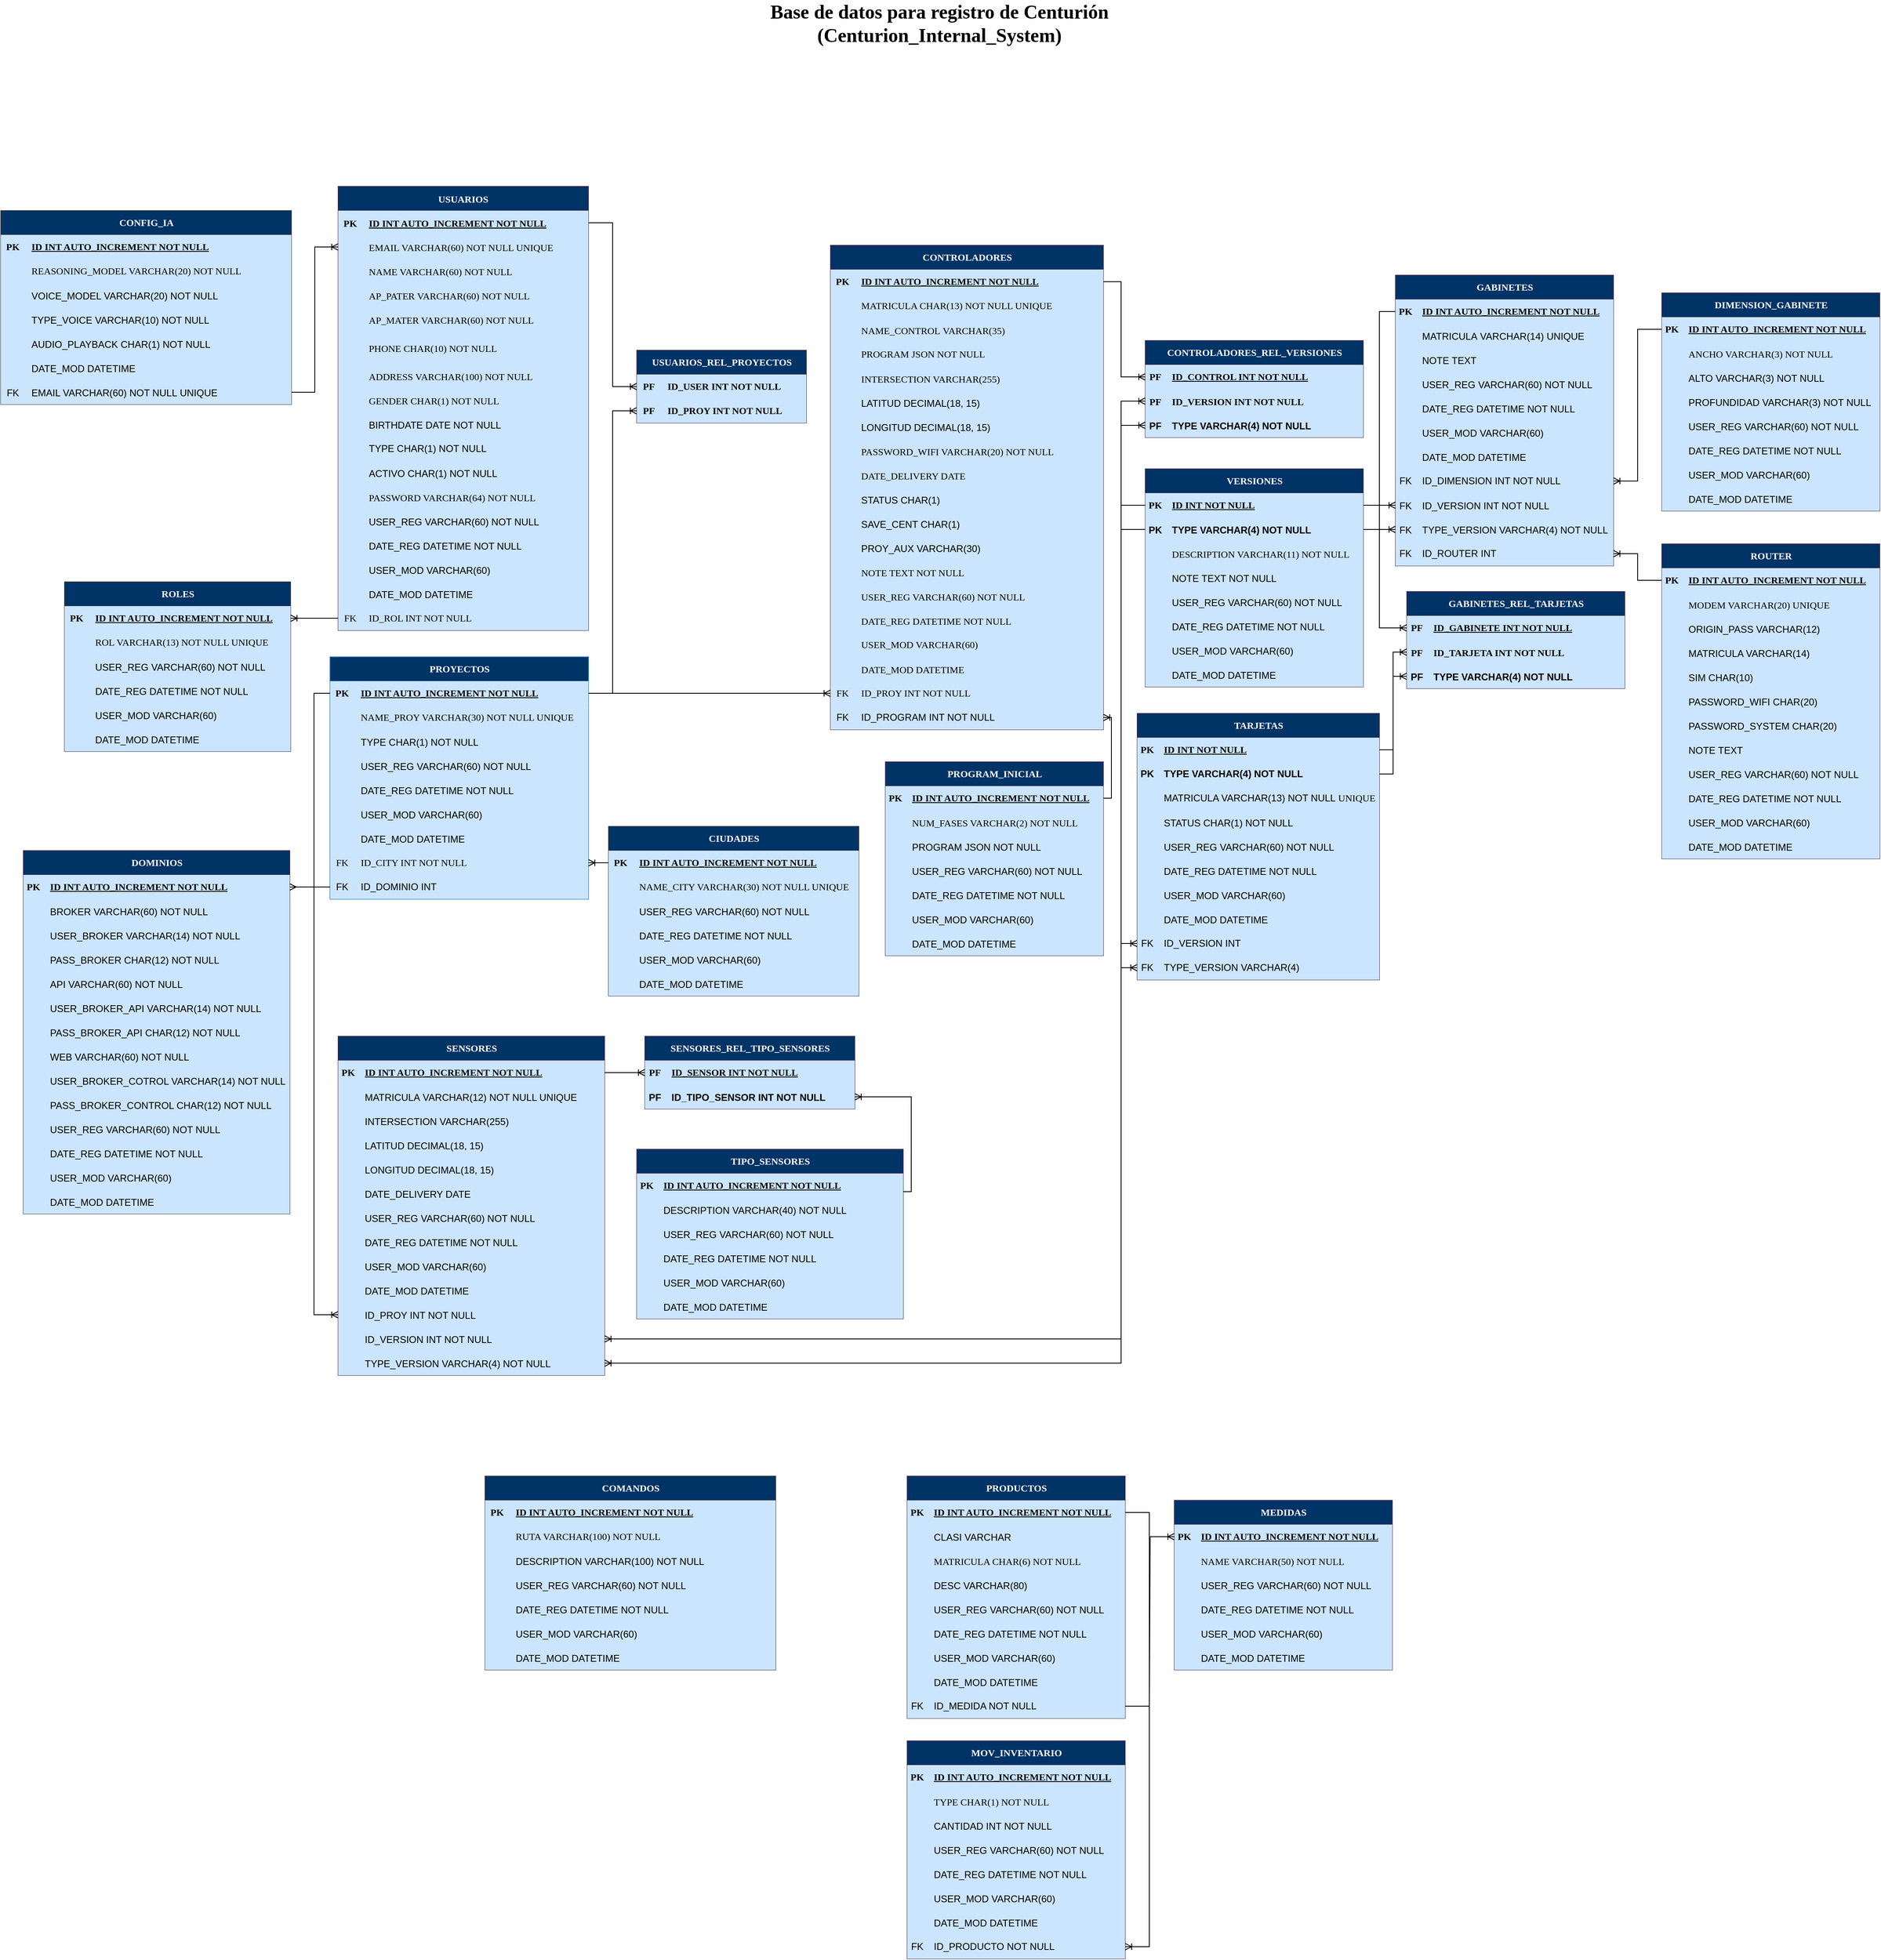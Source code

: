 <mxfile version="27.1.6">
  <diagram name="Página-1" id="dnZzDkU0JhZ-kHMPlZge">
    <mxGraphModel dx="2592" dy="1905" grid="1" gridSize="10" guides="1" tooltips="1" connect="1" arrows="1" fold="1" page="1" pageScale="1" pageWidth="827" pageHeight="1169" math="0" shadow="0">
      <root>
        <mxCell id="0" />
        <mxCell id="1" parent="0" />
        <mxCell id="pU5mQmMSflF7PZln5BtF-1" value="USUARIOS" style="shape=table;startSize=30;container=1;collapsible=1;childLayout=tableLayout;fixedRows=1;rowLines=0;fontStyle=1;align=center;resizeLast=1;fillColor=#003366;strokeColor=#432D57;fontColor=#ffffff;rounded=0;fontFamily=Poppins;fontSource=https%3A%2F%2Ffonts.googleapis.com%2Fcss%3Ffamily%3DPoppins;" parent="1" vertex="1">
          <mxGeometry x="330" y="37" width="310" height="550" as="geometry">
            <mxRectangle x="120" y="120" width="90" height="30" as="alternateBounds" />
          </mxGeometry>
        </mxCell>
        <mxCell id="pU5mQmMSflF7PZln5BtF-2" value="" style="shape=partialRectangle;collapsible=0;dropTarget=0;pointerEvents=0;fillColor=#cce5ff;points=[[0,0.5],[1,0.5]];portConstraint=eastwest;top=0;left=0;right=0;bottom=1;strokeColor=#36393d;rounded=0;fontFamily=Poppins;fontSource=https%3A%2F%2Ffonts.googleapis.com%2Fcss%3Ffamily%3DPoppins;" parent="pU5mQmMSflF7PZln5BtF-1" vertex="1">
          <mxGeometry y="30" width="310" height="30" as="geometry" />
        </mxCell>
        <mxCell id="pU5mQmMSflF7PZln5BtF-3" value="PK" style="shape=partialRectangle;overflow=hidden;connectable=0;fillColor=#cce5ff;top=0;left=0;bottom=0;right=0;fontStyle=1;strokeColor=#36393d;rounded=0;fontFamily=Poppins;fontSource=https%3A%2F%2Ffonts.googleapis.com%2Fcss%3Ffamily%3DPoppins;" parent="pU5mQmMSflF7PZln5BtF-2" vertex="1">
          <mxGeometry width="30" height="30" as="geometry">
            <mxRectangle width="30" height="30" as="alternateBounds" />
          </mxGeometry>
        </mxCell>
        <mxCell id="pU5mQmMSflF7PZln5BtF-4" value="ID INT AUTO_INCREMENT NOT NULL" style="shape=partialRectangle;overflow=hidden;connectable=0;fillColor=#cce5ff;top=0;left=0;bottom=0;right=0;align=left;spacingLeft=6;fontStyle=5;strokeColor=#36393d;rounded=0;fontFamily=Poppins;fontSource=https%3A%2F%2Ffonts.googleapis.com%2Fcss%3Ffamily%3DPoppins;" parent="pU5mQmMSflF7PZln5BtF-2" vertex="1">
          <mxGeometry x="30" width="280" height="30" as="geometry">
            <mxRectangle width="280" height="30" as="alternateBounds" />
          </mxGeometry>
        </mxCell>
        <mxCell id="pU5mQmMSflF7PZln5BtF-5" value="" style="shape=partialRectangle;collapsible=0;dropTarget=0;pointerEvents=0;fillColor=#cce5ff;points=[[0,0.5],[1,0.5]];portConstraint=eastwest;top=0;left=0;right=0;bottom=0;strokeColor=#36393d;rounded=0;fontFamily=Poppins;fontSource=https%3A%2F%2Ffonts.googleapis.com%2Fcss%3Ffamily%3DPoppins;" parent="pU5mQmMSflF7PZln5BtF-1" vertex="1">
          <mxGeometry y="60" width="310" height="30" as="geometry" />
        </mxCell>
        <mxCell id="pU5mQmMSflF7PZln5BtF-6" value="" style="shape=partialRectangle;overflow=hidden;connectable=0;fillColor=#cce5ff;top=0;left=0;bottom=0;right=0;strokeColor=#36393d;rounded=0;fontFamily=Poppins;fontSource=https%3A%2F%2Ffonts.googleapis.com%2Fcss%3Ffamily%3DPoppins;" parent="pU5mQmMSflF7PZln5BtF-5" vertex="1">
          <mxGeometry width="30" height="30" as="geometry">
            <mxRectangle width="30" height="30" as="alternateBounds" />
          </mxGeometry>
        </mxCell>
        <mxCell id="pU5mQmMSflF7PZln5BtF-7" value="EMAIL VARCHAR(60) NOT NULL UNIQUE" style="shape=partialRectangle;overflow=hidden;connectable=0;fillColor=#cce5ff;top=0;left=0;bottom=0;right=0;align=left;spacingLeft=6;strokeColor=#36393d;rounded=0;fontFamily=Poppins;fontSource=https%3A%2F%2Ffonts.googleapis.com%2Fcss%3Ffamily%3DPoppins;" parent="pU5mQmMSflF7PZln5BtF-5" vertex="1">
          <mxGeometry x="30" width="280" height="30" as="geometry">
            <mxRectangle width="280" height="30" as="alternateBounds" />
          </mxGeometry>
        </mxCell>
        <mxCell id="pU5mQmMSflF7PZln5BtF-8" value="" style="shape=tableRow;horizontal=0;startSize=0;swimlaneHead=0;swimlaneBody=0;fillColor=#cce5ff;collapsible=0;dropTarget=0;points=[[0,0.5],[1,0.5]];portConstraint=eastwest;top=0;left=0;right=0;bottom=0;strokeColor=#36393d;fontFamily=Poppins;fontSource=https%3A%2F%2Ffonts.googleapis.com%2Fcss%3Ffamily%3DPoppins;" parent="pU5mQmMSflF7PZln5BtF-1" vertex="1">
          <mxGeometry y="90" width="310" height="30" as="geometry" />
        </mxCell>
        <mxCell id="pU5mQmMSflF7PZln5BtF-9" value="" style="shape=partialRectangle;connectable=0;fillColor=#cce5ff;top=0;left=0;bottom=0;right=0;editable=1;overflow=hidden;strokeColor=#36393d;fontFamily=Poppins;fontSource=https%3A%2F%2Ffonts.googleapis.com%2Fcss%3Ffamily%3DPoppins;" parent="pU5mQmMSflF7PZln5BtF-8" vertex="1">
          <mxGeometry width="30" height="30" as="geometry">
            <mxRectangle width="30" height="30" as="alternateBounds" />
          </mxGeometry>
        </mxCell>
        <mxCell id="pU5mQmMSflF7PZln5BtF-10" value="NAME VARCHAR(60) NOT NULL" style="shape=partialRectangle;connectable=0;fillColor=#cce5ff;top=0;left=0;bottom=0;right=0;align=left;spacingLeft=6;overflow=hidden;strokeColor=#36393d;fontFamily=Poppins;fontSource=https%3A%2F%2Ffonts.googleapis.com%2Fcss%3Ffamily%3DPoppins;" parent="pU5mQmMSflF7PZln5BtF-8" vertex="1">
          <mxGeometry x="30" width="280" height="30" as="geometry">
            <mxRectangle width="280" height="30" as="alternateBounds" />
          </mxGeometry>
        </mxCell>
        <mxCell id="pU5mQmMSflF7PZln5BtF-11" value="" style="shape=tableRow;horizontal=0;startSize=0;swimlaneHead=0;swimlaneBody=0;fillColor=#cce5ff;collapsible=0;dropTarget=0;points=[[0,0.5],[1,0.5]];portConstraint=eastwest;top=0;left=0;right=0;bottom=0;strokeColor=#36393d;fontFamily=Poppins;fontSource=https%3A%2F%2Ffonts.googleapis.com%2Fcss%3Ffamily%3DPoppins;" parent="pU5mQmMSflF7PZln5BtF-1" vertex="1">
          <mxGeometry y="120" width="310" height="30" as="geometry" />
        </mxCell>
        <mxCell id="pU5mQmMSflF7PZln5BtF-12" value="" style="shape=partialRectangle;connectable=0;fillColor=#cce5ff;top=0;left=0;bottom=0;right=0;editable=1;overflow=hidden;strokeColor=#36393d;fontFamily=Poppins;fontSource=https%3A%2F%2Ffonts.googleapis.com%2Fcss%3Ffamily%3DPoppins;" parent="pU5mQmMSflF7PZln5BtF-11" vertex="1">
          <mxGeometry width="30" height="30" as="geometry">
            <mxRectangle width="30" height="30" as="alternateBounds" />
          </mxGeometry>
        </mxCell>
        <mxCell id="pU5mQmMSflF7PZln5BtF-13" value="AP_PATER VARCHAR(60) NOT NULL" style="shape=partialRectangle;connectable=0;fillColor=#cce5ff;top=0;left=0;bottom=0;right=0;align=left;spacingLeft=6;overflow=hidden;strokeColor=#36393d;fontFamily=Poppins;fontSource=https%3A%2F%2Ffonts.googleapis.com%2Fcss%3Ffamily%3DPoppins;" parent="pU5mQmMSflF7PZln5BtF-11" vertex="1">
          <mxGeometry x="30" width="280" height="30" as="geometry">
            <mxRectangle width="280" height="30" as="alternateBounds" />
          </mxGeometry>
        </mxCell>
        <mxCell id="pU5mQmMSflF7PZln5BtF-14" value="" style="shape=tableRow;horizontal=0;startSize=0;swimlaneHead=0;swimlaneBody=0;fillColor=#cce5ff;collapsible=0;dropTarget=0;points=[[0,0.5],[1,0.5]];portConstraint=eastwest;top=0;left=0;right=0;bottom=0;strokeColor=#36393d;fontFamily=Poppins;fontSource=https%3A%2F%2Ffonts.googleapis.com%2Fcss%3Ffamily%3DPoppins;" parent="pU5mQmMSflF7PZln5BtF-1" vertex="1">
          <mxGeometry y="150" width="310" height="30" as="geometry" />
        </mxCell>
        <mxCell id="pU5mQmMSflF7PZln5BtF-15" value="" style="shape=partialRectangle;connectable=0;fillColor=#cce5ff;top=0;left=0;bottom=0;right=0;editable=1;overflow=hidden;strokeColor=#36393d;fontFamily=Poppins;fontSource=https%3A%2F%2Ffonts.googleapis.com%2Fcss%3Ffamily%3DPoppins;" parent="pU5mQmMSflF7PZln5BtF-14" vertex="1">
          <mxGeometry width="30" height="30" as="geometry">
            <mxRectangle width="30" height="30" as="alternateBounds" />
          </mxGeometry>
        </mxCell>
        <mxCell id="pU5mQmMSflF7PZln5BtF-16" value="AP_MATER VARCHAR(60) NOT NULL" style="shape=partialRectangle;connectable=0;fillColor=#cce5ff;top=0;left=0;bottom=0;right=0;align=left;spacingLeft=6;overflow=hidden;strokeColor=#36393d;fontFamily=Poppins;fontSource=https%3A%2F%2Ffonts.googleapis.com%2Fcss%3Ffamily%3DPoppins;" parent="pU5mQmMSflF7PZln5BtF-14" vertex="1">
          <mxGeometry x="30" width="280" height="30" as="geometry">
            <mxRectangle width="280" height="30" as="alternateBounds" />
          </mxGeometry>
        </mxCell>
        <mxCell id="pU5mQmMSflF7PZln5BtF-23" value="" style="shape=tableRow;horizontal=0;startSize=0;swimlaneHead=0;swimlaneBody=0;fillColor=#cce5ff;collapsible=0;dropTarget=0;points=[[0,0.5],[1,0.5]];portConstraint=eastwest;top=0;left=0;right=0;bottom=0;strokeColor=#36393d;fontFamily=Poppins;fontSource=https%3A%2F%2Ffonts.googleapis.com%2Fcss%3Ffamily%3DPoppins;" parent="pU5mQmMSflF7PZln5BtF-1" vertex="1">
          <mxGeometry y="180" width="310" height="40" as="geometry" />
        </mxCell>
        <mxCell id="pU5mQmMSflF7PZln5BtF-24" value="" style="shape=partialRectangle;connectable=0;fillColor=#cce5ff;top=0;left=0;bottom=0;right=0;editable=1;overflow=hidden;strokeColor=#36393d;fontFamily=Poppins;fontSource=https%3A%2F%2Ffonts.googleapis.com%2Fcss%3Ffamily%3DPoppins;" parent="pU5mQmMSflF7PZln5BtF-23" vertex="1">
          <mxGeometry width="30" height="40" as="geometry">
            <mxRectangle width="30" height="40" as="alternateBounds" />
          </mxGeometry>
        </mxCell>
        <mxCell id="pU5mQmMSflF7PZln5BtF-25" value="PHONE CHAR(10) NOT NULL" style="shape=partialRectangle;connectable=0;fillColor=#cce5ff;top=0;left=0;bottom=0;right=0;align=left;spacingLeft=6;overflow=hidden;strokeColor=#36393d;fontFamily=Poppins;fontSource=https%3A%2F%2Ffonts.googleapis.com%2Fcss%3Ffamily%3DPoppins;" parent="pU5mQmMSflF7PZln5BtF-23" vertex="1">
          <mxGeometry x="30" width="280" height="40" as="geometry">
            <mxRectangle width="280" height="40" as="alternateBounds" />
          </mxGeometry>
        </mxCell>
        <mxCell id="bqJ-xBOTGJETXosYfS13-4" value="" style="shape=tableRow;horizontal=0;startSize=0;swimlaneHead=0;swimlaneBody=0;fillColor=#cce5ff;collapsible=0;dropTarget=0;points=[[0,0.5],[1,0.5]];portConstraint=eastwest;top=0;left=0;right=0;bottom=0;strokeColor=#36393d;fontFamily=Poppins;fontSource=https%3A%2F%2Ffonts.googleapis.com%2Fcss%3Ffamily%3DPoppins;" parent="pU5mQmMSflF7PZln5BtF-1" vertex="1">
          <mxGeometry y="220" width="310" height="30" as="geometry" />
        </mxCell>
        <mxCell id="bqJ-xBOTGJETXosYfS13-5" value="" style="shape=partialRectangle;connectable=0;fillColor=#cce5ff;top=0;left=0;bottom=0;right=0;editable=1;overflow=hidden;strokeColor=#36393d;fontFamily=Poppins;fontSource=https%3A%2F%2Ffonts.googleapis.com%2Fcss%3Ffamily%3DPoppins;" parent="bqJ-xBOTGJETXosYfS13-4" vertex="1">
          <mxGeometry width="30" height="30" as="geometry">
            <mxRectangle width="30" height="30" as="alternateBounds" />
          </mxGeometry>
        </mxCell>
        <mxCell id="bqJ-xBOTGJETXosYfS13-6" value="ADDRESS VARCHAR(100) NOT NULL" style="shape=partialRectangle;connectable=0;fillColor=#cce5ff;top=0;left=0;bottom=0;right=0;align=left;spacingLeft=6;overflow=hidden;strokeColor=#36393d;fontFamily=Poppins;fontSource=https%3A%2F%2Ffonts.googleapis.com%2Fcss%3Ffamily%3DPoppins;" parent="bqJ-xBOTGJETXosYfS13-4" vertex="1">
          <mxGeometry x="30" width="280" height="30" as="geometry">
            <mxRectangle width="280" height="30" as="alternateBounds" />
          </mxGeometry>
        </mxCell>
        <mxCell id="bqJ-xBOTGJETXosYfS13-1" value="" style="shape=tableRow;horizontal=0;startSize=0;swimlaneHead=0;swimlaneBody=0;fillColor=#cce5ff;collapsible=0;dropTarget=0;points=[[0,0.5],[1,0.5]];portConstraint=eastwest;top=0;left=0;right=0;bottom=0;strokeColor=#36393d;fontFamily=Poppins;fontSource=https%3A%2F%2Ffonts.googleapis.com%2Fcss%3Ffamily%3DPoppins;" parent="pU5mQmMSflF7PZln5BtF-1" vertex="1">
          <mxGeometry y="250" width="310" height="30" as="geometry" />
        </mxCell>
        <mxCell id="bqJ-xBOTGJETXosYfS13-2" value="" style="shape=partialRectangle;connectable=0;fillColor=#cce5ff;top=0;left=0;bottom=0;right=0;editable=1;overflow=hidden;strokeColor=#36393d;fontFamily=Poppins;fontSource=https%3A%2F%2Ffonts.googleapis.com%2Fcss%3Ffamily%3DPoppins;" parent="bqJ-xBOTGJETXosYfS13-1" vertex="1">
          <mxGeometry width="30" height="30" as="geometry">
            <mxRectangle width="30" height="30" as="alternateBounds" />
          </mxGeometry>
        </mxCell>
        <mxCell id="bqJ-xBOTGJETXosYfS13-3" value="GENDER CHAR(1) NOT NULL" style="shape=partialRectangle;connectable=0;fillColor=#cce5ff;top=0;left=0;bottom=0;right=0;align=left;spacingLeft=6;overflow=hidden;strokeColor=#36393d;fontFamily=Poppins;fontSource=https%3A%2F%2Ffonts.googleapis.com%2Fcss%3Ffamily%3DPoppins;" parent="bqJ-xBOTGJETXosYfS13-1" vertex="1">
          <mxGeometry x="30" width="280" height="30" as="geometry">
            <mxRectangle width="280" height="30" as="alternateBounds" />
          </mxGeometry>
        </mxCell>
        <mxCell id="FUM6euSYgGOQ_p_piOLJ-1" value="" style="shape=tableRow;horizontal=0;startSize=0;swimlaneHead=0;swimlaneBody=0;fillColor=#CCE5FF;collapsible=0;dropTarget=0;points=[[0,0.5],[1,0.5]];portConstraint=eastwest;top=0;left=0;right=0;bottom=0;" parent="pU5mQmMSflF7PZln5BtF-1" vertex="1">
          <mxGeometry y="280" width="310" height="30" as="geometry" />
        </mxCell>
        <mxCell id="FUM6euSYgGOQ_p_piOLJ-2" value="" style="shape=partialRectangle;connectable=0;fillColor=#CCE5FF;top=0;left=0;bottom=0;right=0;editable=1;overflow=hidden;" parent="FUM6euSYgGOQ_p_piOLJ-1" vertex="1">
          <mxGeometry width="30" height="30" as="geometry">
            <mxRectangle width="30" height="30" as="alternateBounds" />
          </mxGeometry>
        </mxCell>
        <mxCell id="FUM6euSYgGOQ_p_piOLJ-3" value="BIRTHDATE DATE NOT NULL" style="shape=partialRectangle;connectable=0;fillColor=#CCE5FF;top=0;left=0;bottom=0;right=0;align=left;spacingLeft=6;overflow=hidden;" parent="FUM6euSYgGOQ_p_piOLJ-1" vertex="1">
          <mxGeometry x="30" width="280" height="30" as="geometry">
            <mxRectangle width="280" height="30" as="alternateBounds" />
          </mxGeometry>
        </mxCell>
        <mxCell id="PY0RrMmxH_5ZQ-s8M7BY-281" value="" style="shape=tableRow;horizontal=0;startSize=0;swimlaneHead=0;swimlaneBody=0;fillColor=#CCE5FF;collapsible=0;dropTarget=0;points=[[0,0.5],[1,0.5]];portConstraint=eastwest;top=0;left=0;right=0;bottom=0;" parent="pU5mQmMSflF7PZln5BtF-1" vertex="1">
          <mxGeometry y="310" width="310" height="30" as="geometry" />
        </mxCell>
        <mxCell id="PY0RrMmxH_5ZQ-s8M7BY-282" value="" style="shape=partialRectangle;connectable=0;fillColor=#CCE5FF;top=0;left=0;bottom=0;right=0;fontStyle=0;overflow=hidden;whiteSpace=wrap;html=1;" parent="PY0RrMmxH_5ZQ-s8M7BY-281" vertex="1">
          <mxGeometry width="30" height="30" as="geometry">
            <mxRectangle width="30" height="30" as="alternateBounds" />
          </mxGeometry>
        </mxCell>
        <mxCell id="PY0RrMmxH_5ZQ-s8M7BY-283" value="TYPE CHAR(1) NOT NULL" style="shape=partialRectangle;connectable=0;fillColor=#CCE5FF;top=0;left=0;bottom=0;right=0;align=left;spacingLeft=6;fontStyle=0;overflow=hidden;whiteSpace=wrap;html=1;" parent="PY0RrMmxH_5ZQ-s8M7BY-281" vertex="1">
          <mxGeometry x="30" width="280" height="30" as="geometry">
            <mxRectangle width="280" height="30" as="alternateBounds" />
          </mxGeometry>
        </mxCell>
        <mxCell id="PY0RrMmxH_5ZQ-s8M7BY-220" value="" style="shape=tableRow;horizontal=0;startSize=0;swimlaneHead=0;swimlaneBody=0;fillColor=#CCE5FF;collapsible=0;dropTarget=0;points=[[0,0.5],[1,0.5]];portConstraint=eastwest;top=0;left=0;right=0;bottom=0;" parent="pU5mQmMSflF7PZln5BtF-1" vertex="1">
          <mxGeometry y="340" width="310" height="30" as="geometry" />
        </mxCell>
        <mxCell id="PY0RrMmxH_5ZQ-s8M7BY-221" value="" style="shape=partialRectangle;connectable=0;fillColor=#CCE5FF;top=0;left=0;bottom=0;right=0;editable=1;overflow=hidden;" parent="PY0RrMmxH_5ZQ-s8M7BY-220" vertex="1">
          <mxGeometry width="30" height="30" as="geometry">
            <mxRectangle width="30" height="30" as="alternateBounds" />
          </mxGeometry>
        </mxCell>
        <mxCell id="PY0RrMmxH_5ZQ-s8M7BY-222" value="ACTIVO CHAR(1) NOT NULL" style="shape=partialRectangle;connectable=0;fillColor=#CCE5FF;top=0;left=0;bottom=0;right=0;align=left;spacingLeft=6;overflow=hidden;" parent="PY0RrMmxH_5ZQ-s8M7BY-220" vertex="1">
          <mxGeometry x="30" width="280" height="30" as="geometry">
            <mxRectangle width="280" height="30" as="alternateBounds" />
          </mxGeometry>
        </mxCell>
        <mxCell id="pU5mQmMSflF7PZln5BtF-26" value="" style="shape=tableRow;horizontal=0;startSize=0;swimlaneHead=0;swimlaneBody=0;fillColor=#cce5ff;collapsible=0;dropTarget=0;points=[[0,0.5],[1,0.5]];portConstraint=eastwest;top=0;left=0;right=0;bottom=0;strokeColor=#36393d;fontFamily=Poppins;fontSource=https%3A%2F%2Ffonts.googleapis.com%2Fcss%3Ffamily%3DPoppins;" parent="pU5mQmMSflF7PZln5BtF-1" vertex="1">
          <mxGeometry y="370" width="310" height="30" as="geometry" />
        </mxCell>
        <mxCell id="pU5mQmMSflF7PZln5BtF-27" value="" style="shape=partialRectangle;connectable=0;fillColor=#cce5ff;top=0;left=0;bottom=0;right=0;editable=1;overflow=hidden;strokeColor=#36393d;fontFamily=Poppins;fontSource=https%3A%2F%2Ffonts.googleapis.com%2Fcss%3Ffamily%3DPoppins;" parent="pU5mQmMSflF7PZln5BtF-26" vertex="1">
          <mxGeometry width="30" height="30" as="geometry">
            <mxRectangle width="30" height="30" as="alternateBounds" />
          </mxGeometry>
        </mxCell>
        <mxCell id="pU5mQmMSflF7PZln5BtF-28" value="PASSWORD VARCHAR(64) NOT NULL" style="shape=partialRectangle;connectable=0;fillColor=#cce5ff;top=0;left=0;bottom=0;right=0;align=left;spacingLeft=6;overflow=hidden;strokeColor=#36393d;fontFamily=Poppins;fontSource=https%3A%2F%2Ffonts.googleapis.com%2Fcss%3Ffamily%3DPoppins;" parent="pU5mQmMSflF7PZln5BtF-26" vertex="1">
          <mxGeometry x="30" width="280" height="30" as="geometry">
            <mxRectangle width="280" height="30" as="alternateBounds" />
          </mxGeometry>
        </mxCell>
        <mxCell id="8GrQmn6m2UOmk-RgFu3f-1" value="" style="shape=tableRow;horizontal=0;startSize=0;swimlaneHead=0;swimlaneBody=0;fillColor=#CCE5FF;collapsible=0;dropTarget=0;points=[[0,0.5],[1,0.5]];portConstraint=eastwest;top=0;left=0;right=0;bottom=0;strokeColor=#10739e;" parent="pU5mQmMSflF7PZln5BtF-1" vertex="1">
          <mxGeometry y="400" width="310" height="30" as="geometry" />
        </mxCell>
        <mxCell id="8GrQmn6m2UOmk-RgFu3f-2" value="" style="shape=partialRectangle;connectable=0;fillColor=#CCE5FF;top=0;left=0;bottom=0;right=0;editable=1;overflow=hidden;strokeColor=#10739e;" parent="8GrQmn6m2UOmk-RgFu3f-1" vertex="1">
          <mxGeometry width="30" height="30" as="geometry">
            <mxRectangle width="30" height="30" as="alternateBounds" />
          </mxGeometry>
        </mxCell>
        <mxCell id="8GrQmn6m2UOmk-RgFu3f-3" value="USER_REG VARCHAR(60) NOT NULL" style="shape=partialRectangle;connectable=0;fillColor=#CCE5FF;top=0;left=0;bottom=0;right=0;align=left;spacingLeft=6;overflow=hidden;strokeColor=#10739e;" parent="8GrQmn6m2UOmk-RgFu3f-1" vertex="1">
          <mxGeometry x="30" width="280" height="30" as="geometry">
            <mxRectangle width="280" height="30" as="alternateBounds" />
          </mxGeometry>
        </mxCell>
        <mxCell id="8GrQmn6m2UOmk-RgFu3f-4" value="" style="shape=tableRow;horizontal=0;startSize=0;swimlaneHead=0;swimlaneBody=0;fillColor=#CCE5FF;collapsible=0;dropTarget=0;points=[[0,0.5],[1,0.5]];portConstraint=eastwest;top=0;left=0;right=0;bottom=0;strokeColor=#10739e;" parent="pU5mQmMSflF7PZln5BtF-1" vertex="1">
          <mxGeometry y="430" width="310" height="30" as="geometry" />
        </mxCell>
        <mxCell id="8GrQmn6m2UOmk-RgFu3f-5" value="" style="shape=partialRectangle;connectable=0;fillColor=#CCE5FF;top=0;left=0;bottom=0;right=0;editable=1;overflow=hidden;strokeColor=#10739e;" parent="8GrQmn6m2UOmk-RgFu3f-4" vertex="1">
          <mxGeometry width="30" height="30" as="geometry">
            <mxRectangle width="30" height="30" as="alternateBounds" />
          </mxGeometry>
        </mxCell>
        <mxCell id="8GrQmn6m2UOmk-RgFu3f-6" value="DATE_REG DATETIME NOT NULL" style="shape=partialRectangle;connectable=0;fillColor=#CCE5FF;top=0;left=0;bottom=0;right=0;align=left;spacingLeft=6;overflow=hidden;strokeColor=#10739e;" parent="8GrQmn6m2UOmk-RgFu3f-4" vertex="1">
          <mxGeometry x="30" width="280" height="30" as="geometry">
            <mxRectangle width="280" height="30" as="alternateBounds" />
          </mxGeometry>
        </mxCell>
        <mxCell id="8GrQmn6m2UOmk-RgFu3f-7" value="" style="shape=tableRow;horizontal=0;startSize=0;swimlaneHead=0;swimlaneBody=0;fillColor=#CCE5FF;collapsible=0;dropTarget=0;points=[[0,0.5],[1,0.5]];portConstraint=eastwest;top=0;left=0;right=0;bottom=0;strokeColor=#10739e;" parent="pU5mQmMSflF7PZln5BtF-1" vertex="1">
          <mxGeometry y="460" width="310" height="30" as="geometry" />
        </mxCell>
        <mxCell id="8GrQmn6m2UOmk-RgFu3f-8" value="" style="shape=partialRectangle;connectable=0;fillColor=#CCE5FF;top=0;left=0;bottom=0;right=0;editable=1;overflow=hidden;strokeColor=#10739e;" parent="8GrQmn6m2UOmk-RgFu3f-7" vertex="1">
          <mxGeometry width="30" height="30" as="geometry">
            <mxRectangle width="30" height="30" as="alternateBounds" />
          </mxGeometry>
        </mxCell>
        <mxCell id="8GrQmn6m2UOmk-RgFu3f-9" value="USER_MOD VARCHAR(60) " style="shape=partialRectangle;connectable=0;fillColor=#CCE5FF;top=0;left=0;bottom=0;right=0;align=left;spacingLeft=6;overflow=hidden;strokeColor=#10739e;" parent="8GrQmn6m2UOmk-RgFu3f-7" vertex="1">
          <mxGeometry x="30" width="280" height="30" as="geometry">
            <mxRectangle width="280" height="30" as="alternateBounds" />
          </mxGeometry>
        </mxCell>
        <mxCell id="8GrQmn6m2UOmk-RgFu3f-10" value="" style="shape=tableRow;horizontal=0;startSize=0;swimlaneHead=0;swimlaneBody=0;fillColor=#CCE5FF;collapsible=0;dropTarget=0;points=[[0,0.5],[1,0.5]];portConstraint=eastwest;top=0;left=0;right=0;bottom=0;strokeColor=#10739e;" parent="pU5mQmMSflF7PZln5BtF-1" vertex="1">
          <mxGeometry y="490" width="310" height="30" as="geometry" />
        </mxCell>
        <mxCell id="8GrQmn6m2UOmk-RgFu3f-11" value="" style="shape=partialRectangle;connectable=0;fillColor=#CCE5FF;top=0;left=0;bottom=0;right=0;editable=1;overflow=hidden;strokeColor=#10739e;" parent="8GrQmn6m2UOmk-RgFu3f-10" vertex="1">
          <mxGeometry width="30" height="30" as="geometry">
            <mxRectangle width="30" height="30" as="alternateBounds" />
          </mxGeometry>
        </mxCell>
        <mxCell id="8GrQmn6m2UOmk-RgFu3f-12" value="DATE_MOD DATETIME " style="shape=partialRectangle;connectable=0;fillColor=#CCE5FF;top=0;left=0;bottom=0;right=0;align=left;spacingLeft=6;overflow=hidden;strokeColor=#10739e;" parent="8GrQmn6m2UOmk-RgFu3f-10" vertex="1">
          <mxGeometry x="30" width="280" height="30" as="geometry">
            <mxRectangle width="280" height="30" as="alternateBounds" />
          </mxGeometry>
        </mxCell>
        <mxCell id="pU5mQmMSflF7PZln5BtF-20" value="" style="shape=tableRow;horizontal=0;startSize=0;swimlaneHead=0;swimlaneBody=0;fillColor=#cce5ff;collapsible=0;dropTarget=0;points=[[0,0.5],[1,0.5]];portConstraint=eastwest;top=0;left=0;right=0;bottom=0;strokeColor=#36393d;fontFamily=Poppins;fontSource=https%3A%2F%2Ffonts.googleapis.com%2Fcss%3Ffamily%3DPoppins;" parent="pU5mQmMSflF7PZln5BtF-1" vertex="1">
          <mxGeometry y="520" width="310" height="30" as="geometry" />
        </mxCell>
        <mxCell id="pU5mQmMSflF7PZln5BtF-21" value="FK" style="shape=partialRectangle;connectable=0;fillColor=#cce5ff;top=0;left=0;bottom=0;right=0;fontStyle=0;overflow=hidden;whiteSpace=wrap;html=1;strokeColor=#36393d;fontFamily=Poppins;fontSource=https%3A%2F%2Ffonts.googleapis.com%2Fcss%3Ffamily%3DPoppins;" parent="pU5mQmMSflF7PZln5BtF-20" vertex="1">
          <mxGeometry width="30" height="30" as="geometry">
            <mxRectangle width="30" height="30" as="alternateBounds" />
          </mxGeometry>
        </mxCell>
        <mxCell id="pU5mQmMSflF7PZln5BtF-22" value="ID_ROL INT NOT NULL" style="shape=partialRectangle;connectable=0;fillColor=#cce5ff;top=0;left=0;bottom=0;right=0;align=left;spacingLeft=6;fontStyle=0;overflow=hidden;whiteSpace=wrap;html=1;strokeColor=#36393d;fontFamily=Poppins;fontSource=https%3A%2F%2Ffonts.googleapis.com%2Fcss%3Ffamily%3DPoppins;" parent="pU5mQmMSflF7PZln5BtF-20" vertex="1">
          <mxGeometry x="30" width="280" height="30" as="geometry">
            <mxRectangle width="280" height="30" as="alternateBounds" />
          </mxGeometry>
        </mxCell>
        <mxCell id="pU5mQmMSflF7PZln5BtF-29" value="ROLES" style="shape=table;startSize=30;container=1;collapsible=1;childLayout=tableLayout;fixedRows=1;rowLines=0;fontStyle=1;align=center;resizeLast=1;html=1;fillColor=#003366;strokeColor=#36393d;rounded=0;fontColor=#FFFFFF;fontFamily=Poppins;fontSource=https%3A%2F%2Ffonts.googleapis.com%2Fcss%3Ffamily%3DPoppins;" parent="1" vertex="1">
          <mxGeometry x="-9" y="527" width="280" height="210" as="geometry" />
        </mxCell>
        <mxCell id="pU5mQmMSflF7PZln5BtF-30" value="" style="shape=tableRow;horizontal=0;startSize=0;swimlaneHead=0;swimlaneBody=0;fillColor=#cce5ff;collapsible=0;dropTarget=0;points=[[0,0.5],[1,0.5]];portConstraint=eastwest;top=0;left=0;right=0;bottom=1;strokeColor=#36393d;fontFamily=Poppins;fontSource=https%3A%2F%2Ffonts.googleapis.com%2Fcss%3Ffamily%3DPoppins;" parent="pU5mQmMSflF7PZln5BtF-29" vertex="1">
          <mxGeometry y="30" width="280" height="30" as="geometry" />
        </mxCell>
        <mxCell id="pU5mQmMSflF7PZln5BtF-31" value="PK" style="shape=partialRectangle;connectable=0;fillColor=#cce5ff;top=0;left=0;bottom=0;right=0;fontStyle=1;overflow=hidden;whiteSpace=wrap;html=1;strokeColor=#36393d;fontFamily=Poppins;fontSource=https%3A%2F%2Ffonts.googleapis.com%2Fcss%3Ffamily%3DPoppins;" parent="pU5mQmMSflF7PZln5BtF-30" vertex="1">
          <mxGeometry width="30" height="30" as="geometry">
            <mxRectangle width="30" height="30" as="alternateBounds" />
          </mxGeometry>
        </mxCell>
        <mxCell id="pU5mQmMSflF7PZln5BtF-32" value="ID INT AUTO_INCREMENT NOT NULL" style="shape=partialRectangle;connectable=0;fillColor=#cce5ff;top=0;left=0;bottom=0;right=0;align=left;spacingLeft=6;fontStyle=5;overflow=hidden;whiteSpace=wrap;html=1;strokeColor=#36393d;fontFamily=Poppins;fontSource=https%3A%2F%2Ffonts.googleapis.com%2Fcss%3Ffamily%3DPoppins;" parent="pU5mQmMSflF7PZln5BtF-30" vertex="1">
          <mxGeometry x="30" width="250" height="30" as="geometry">
            <mxRectangle width="250" height="30" as="alternateBounds" />
          </mxGeometry>
        </mxCell>
        <mxCell id="pU5mQmMSflF7PZln5BtF-33" value="" style="shape=tableRow;horizontal=0;startSize=0;swimlaneHead=0;swimlaneBody=0;fillColor=#cce5ff;collapsible=0;dropTarget=0;points=[[0,0.5],[1,0.5]];portConstraint=eastwest;top=0;left=0;right=0;bottom=0;strokeColor=#36393d;rounded=0;fontFamily=Poppins;fontSource=https%3A%2F%2Ffonts.googleapis.com%2Fcss%3Ffamily%3DPoppins;" parent="pU5mQmMSflF7PZln5BtF-29" vertex="1">
          <mxGeometry y="60" width="280" height="30" as="geometry" />
        </mxCell>
        <mxCell id="pU5mQmMSflF7PZln5BtF-34" value="" style="shape=partialRectangle;connectable=0;fillColor=#cce5ff;top=0;left=0;bottom=0;right=0;fontStyle=0;overflow=hidden;whiteSpace=wrap;html=1;strokeColor=#36393d;rounded=0;fontFamily=Poppins;fontSource=https%3A%2F%2Ffonts.googleapis.com%2Fcss%3Ffamily%3DPoppins;" parent="pU5mQmMSflF7PZln5BtF-33" vertex="1">
          <mxGeometry width="30" height="30" as="geometry">
            <mxRectangle width="30" height="30" as="alternateBounds" />
          </mxGeometry>
        </mxCell>
        <mxCell id="pU5mQmMSflF7PZln5BtF-35" value="ROL VARCHAR(13) NOT NULL UNIQUE" style="shape=partialRectangle;connectable=0;fillColor=#cce5ff;top=0;left=0;bottom=0;right=0;align=left;spacingLeft=6;fontStyle=0;overflow=hidden;whiteSpace=wrap;html=1;strokeColor=#36393d;rounded=0;fontFamily=Poppins;fontSource=https%3A%2F%2Ffonts.googleapis.com%2Fcss%3Ffamily%3DPoppins;" parent="pU5mQmMSflF7PZln5BtF-33" vertex="1">
          <mxGeometry x="30" width="250" height="30" as="geometry">
            <mxRectangle width="250" height="30" as="alternateBounds" />
          </mxGeometry>
        </mxCell>
        <mxCell id="8GrQmn6m2UOmk-RgFu3f-24" value="" style="shape=tableRow;horizontal=0;startSize=0;swimlaneHead=0;swimlaneBody=0;fillColor=#CCE5FF;collapsible=0;dropTarget=0;points=[[0,0.5],[1,0.5]];portConstraint=eastwest;top=0;left=0;right=0;bottom=0;strokeColor=#10739e;" parent="pU5mQmMSflF7PZln5BtF-29" vertex="1">
          <mxGeometry y="90" width="280" height="30" as="geometry" />
        </mxCell>
        <mxCell id="8GrQmn6m2UOmk-RgFu3f-25" value="" style="shape=partialRectangle;connectable=0;fillColor=#CCE5FF;top=0;left=0;bottom=0;right=0;editable=1;overflow=hidden;strokeColor=#10739e;" parent="8GrQmn6m2UOmk-RgFu3f-24" vertex="1">
          <mxGeometry width="30" height="30" as="geometry">
            <mxRectangle width="30" height="30" as="alternateBounds" />
          </mxGeometry>
        </mxCell>
        <mxCell id="8GrQmn6m2UOmk-RgFu3f-26" value="USER_REG VARCHAR(60) NOT NULL" style="shape=partialRectangle;connectable=0;fillColor=#CCE5FF;top=0;left=0;bottom=0;right=0;align=left;spacingLeft=6;overflow=hidden;strokeColor=#10739e;" parent="8GrQmn6m2UOmk-RgFu3f-24" vertex="1">
          <mxGeometry x="30" width="250" height="30" as="geometry">
            <mxRectangle width="250" height="30" as="alternateBounds" />
          </mxGeometry>
        </mxCell>
        <mxCell id="8GrQmn6m2UOmk-RgFu3f-27" value="" style="shape=tableRow;horizontal=0;startSize=0;swimlaneHead=0;swimlaneBody=0;fillColor=#CCE5FF;collapsible=0;dropTarget=0;points=[[0,0.5],[1,0.5]];portConstraint=eastwest;top=0;left=0;right=0;bottom=0;strokeColor=#10739e;" parent="pU5mQmMSflF7PZln5BtF-29" vertex="1">
          <mxGeometry y="120" width="280" height="30" as="geometry" />
        </mxCell>
        <mxCell id="8GrQmn6m2UOmk-RgFu3f-28" value="" style="shape=partialRectangle;connectable=0;fillColor=#CCE5FF;top=0;left=0;bottom=0;right=0;editable=1;overflow=hidden;strokeColor=#10739e;" parent="8GrQmn6m2UOmk-RgFu3f-27" vertex="1">
          <mxGeometry width="30" height="30" as="geometry">
            <mxRectangle width="30" height="30" as="alternateBounds" />
          </mxGeometry>
        </mxCell>
        <mxCell id="8GrQmn6m2UOmk-RgFu3f-29" value="DATE_REG DATETIME NOT NULL" style="shape=partialRectangle;connectable=0;fillColor=#CCE5FF;top=0;left=0;bottom=0;right=0;align=left;spacingLeft=6;overflow=hidden;strokeColor=#10739e;" parent="8GrQmn6m2UOmk-RgFu3f-27" vertex="1">
          <mxGeometry x="30" width="250" height="30" as="geometry">
            <mxRectangle width="250" height="30" as="alternateBounds" />
          </mxGeometry>
        </mxCell>
        <mxCell id="8GrQmn6m2UOmk-RgFu3f-30" value="" style="shape=tableRow;horizontal=0;startSize=0;swimlaneHead=0;swimlaneBody=0;fillColor=#CCE5FF;collapsible=0;dropTarget=0;points=[[0,0.5],[1,0.5]];portConstraint=eastwest;top=0;left=0;right=0;bottom=0;strokeColor=#10739e;" parent="pU5mQmMSflF7PZln5BtF-29" vertex="1">
          <mxGeometry y="150" width="280" height="30" as="geometry" />
        </mxCell>
        <mxCell id="8GrQmn6m2UOmk-RgFu3f-31" value="" style="shape=partialRectangle;connectable=0;fillColor=#CCE5FF;top=0;left=0;bottom=0;right=0;editable=1;overflow=hidden;strokeColor=#10739e;" parent="8GrQmn6m2UOmk-RgFu3f-30" vertex="1">
          <mxGeometry width="30" height="30" as="geometry">
            <mxRectangle width="30" height="30" as="alternateBounds" />
          </mxGeometry>
        </mxCell>
        <mxCell id="8GrQmn6m2UOmk-RgFu3f-32" value="USER_MOD VARCHAR(60) " style="shape=partialRectangle;connectable=0;fillColor=#CCE5FF;top=0;left=0;bottom=0;right=0;align=left;spacingLeft=6;overflow=hidden;strokeColor=#10739e;" parent="8GrQmn6m2UOmk-RgFu3f-30" vertex="1">
          <mxGeometry x="30" width="250" height="30" as="geometry">
            <mxRectangle width="250" height="30" as="alternateBounds" />
          </mxGeometry>
        </mxCell>
        <mxCell id="8GrQmn6m2UOmk-RgFu3f-33" value="" style="shape=tableRow;horizontal=0;startSize=0;swimlaneHead=0;swimlaneBody=0;fillColor=#CCE5FF;collapsible=0;dropTarget=0;points=[[0,0.5],[1,0.5]];portConstraint=eastwest;top=0;left=0;right=0;bottom=0;strokeColor=#10739e;" parent="pU5mQmMSflF7PZln5BtF-29" vertex="1">
          <mxGeometry y="180" width="280" height="30" as="geometry" />
        </mxCell>
        <mxCell id="8GrQmn6m2UOmk-RgFu3f-34" value="" style="shape=partialRectangle;connectable=0;fillColor=#CCE5FF;top=0;left=0;bottom=0;right=0;editable=1;overflow=hidden;strokeColor=#10739e;" parent="8GrQmn6m2UOmk-RgFu3f-33" vertex="1">
          <mxGeometry width="30" height="30" as="geometry">
            <mxRectangle width="30" height="30" as="alternateBounds" />
          </mxGeometry>
        </mxCell>
        <mxCell id="8GrQmn6m2UOmk-RgFu3f-35" value="DATE_MOD DATETIME " style="shape=partialRectangle;connectable=0;fillColor=#CCE5FF;top=0;left=0;bottom=0;right=0;align=left;spacingLeft=6;overflow=hidden;strokeColor=#10739e;" parent="8GrQmn6m2UOmk-RgFu3f-33" vertex="1">
          <mxGeometry x="30" width="250" height="30" as="geometry">
            <mxRectangle width="250" height="30" as="alternateBounds" />
          </mxGeometry>
        </mxCell>
        <mxCell id="pU5mQmMSflF7PZln5BtF-36" value="" style="edgeStyle=entityRelationEdgeStyle;fontSize=12;html=1;endArrow=ERoneToMany;rounded=0;exitX=0;exitY=0.5;exitDx=0;exitDy=0;entryX=1;entryY=0.5;entryDx=0;entryDy=0;" parent="1" source="pU5mQmMSflF7PZln5BtF-20" target="pU5mQmMSflF7PZln5BtF-30" edge="1">
          <mxGeometry width="100" height="100" relative="1" as="geometry">
            <mxPoint x="240" y="470" as="sourcePoint" />
            <mxPoint x="340" y="370" as="targetPoint" />
          </mxGeometry>
        </mxCell>
        <mxCell id="pU5mQmMSflF7PZln5BtF-44" value="PROYECTOS" style="shape=table;startSize=30;container=1;collapsible=1;childLayout=tableLayout;fixedRows=1;rowLines=0;fontStyle=1;align=center;resizeLast=1;html=1;fillColor=#003366;strokeColor=#006EAF;fontColor=#ffffff;rounded=0;fontFamily=Poppins;fontSource=https%3A%2F%2Ffonts.googleapis.com%2Fcss%3Ffamily%3DPoppins;" parent="1" vertex="1">
          <mxGeometry x="320" y="620" width="320" height="300" as="geometry" />
        </mxCell>
        <mxCell id="pU5mQmMSflF7PZln5BtF-45" value="" style="shape=tableRow;horizontal=0;startSize=0;swimlaneHead=0;swimlaneBody=0;fillColor=#cce5ff;collapsible=0;dropTarget=0;points=[[0,0.5],[1,0.5]];portConstraint=eastwest;top=0;left=0;right=0;bottom=1;strokeColor=#36393d;rounded=0;fontFamily=Poppins;fontSource=https%3A%2F%2Ffonts.googleapis.com%2Fcss%3Ffamily%3DPoppins;" parent="pU5mQmMSflF7PZln5BtF-44" vertex="1">
          <mxGeometry y="30" width="320" height="30" as="geometry" />
        </mxCell>
        <mxCell id="pU5mQmMSflF7PZln5BtF-46" value="PK" style="shape=partialRectangle;connectable=0;fillColor=#cce5ff;top=0;left=0;bottom=0;right=0;fontStyle=1;overflow=hidden;whiteSpace=wrap;html=1;strokeColor=#36393d;rounded=0;fontFamily=Poppins;fontSource=https%3A%2F%2Ffonts.googleapis.com%2Fcss%3Ffamily%3DPoppins;" parent="pU5mQmMSflF7PZln5BtF-45" vertex="1">
          <mxGeometry width="30" height="30" as="geometry">
            <mxRectangle width="30" height="30" as="alternateBounds" />
          </mxGeometry>
        </mxCell>
        <mxCell id="pU5mQmMSflF7PZln5BtF-47" value="ID INT AUTO_INCREMENT NOT NULL" style="shape=partialRectangle;connectable=0;fillColor=#cce5ff;top=0;left=0;bottom=0;right=0;align=left;spacingLeft=6;fontStyle=5;overflow=hidden;whiteSpace=wrap;html=1;strokeColor=#36393d;rounded=0;fontFamily=Poppins;fontSource=https%3A%2F%2Ffonts.googleapis.com%2Fcss%3Ffamily%3DPoppins;" parent="pU5mQmMSflF7PZln5BtF-45" vertex="1">
          <mxGeometry x="30" width="290" height="30" as="geometry">
            <mxRectangle width="290" height="30" as="alternateBounds" />
          </mxGeometry>
        </mxCell>
        <mxCell id="pU5mQmMSflF7PZln5BtF-48" value="" style="shape=tableRow;horizontal=0;startSize=0;swimlaneHead=0;swimlaneBody=0;fillColor=#cce5ff;collapsible=0;dropTarget=0;points=[[0,0.5],[1,0.5]];portConstraint=eastwest;top=0;left=0;right=0;bottom=0;strokeColor=#36393d;rounded=0;fontFamily=Poppins;fontSource=https%3A%2F%2Ffonts.googleapis.com%2Fcss%3Ffamily%3DPoppins;" parent="pU5mQmMSflF7PZln5BtF-44" vertex="1">
          <mxGeometry y="60" width="320" height="30" as="geometry" />
        </mxCell>
        <mxCell id="pU5mQmMSflF7PZln5BtF-49" value="" style="shape=partialRectangle;connectable=0;fillColor=#cce5ff;top=0;left=0;bottom=0;right=0;editable=1;overflow=hidden;whiteSpace=wrap;html=1;strokeColor=#36393d;rounded=0;fontFamily=Poppins;fontSource=https%3A%2F%2Ffonts.googleapis.com%2Fcss%3Ffamily%3DPoppins;" parent="pU5mQmMSflF7PZln5BtF-48" vertex="1">
          <mxGeometry width="30" height="30" as="geometry">
            <mxRectangle width="30" height="30" as="alternateBounds" />
          </mxGeometry>
        </mxCell>
        <mxCell id="pU5mQmMSflF7PZln5BtF-50" value="NAME_PROY VARCHAR(30) NOT NULL UNIQUE" style="shape=partialRectangle;connectable=0;fillColor=#cce5ff;top=0;left=0;bottom=0;right=0;align=left;spacingLeft=6;overflow=hidden;whiteSpace=wrap;html=1;strokeColor=#36393d;rounded=0;fontFamily=Poppins;fontSource=https%3A%2F%2Ffonts.googleapis.com%2Fcss%3Ffamily%3DPoppins;" parent="pU5mQmMSflF7PZln5BtF-48" vertex="1">
          <mxGeometry x="30" width="290" height="30" as="geometry">
            <mxRectangle width="290" height="30" as="alternateBounds" />
          </mxGeometry>
        </mxCell>
        <mxCell id="HNgr27NCFsfTXtlbhh8O-1" value="" style="shape=tableRow;horizontal=0;startSize=0;swimlaneHead=0;swimlaneBody=0;fillColor=#CCE5FF;collapsible=0;dropTarget=0;points=[[0,0.5],[1,0.5]];portConstraint=eastwest;top=0;left=0;right=0;bottom=0;" parent="pU5mQmMSflF7PZln5BtF-44" vertex="1">
          <mxGeometry y="90" width="320" height="30" as="geometry" />
        </mxCell>
        <mxCell id="HNgr27NCFsfTXtlbhh8O-2" value="" style="shape=partialRectangle;connectable=0;fillColor=#CCE5FF;top=0;left=0;bottom=0;right=0;editable=1;overflow=hidden;" parent="HNgr27NCFsfTXtlbhh8O-1" vertex="1">
          <mxGeometry width="30" height="30" as="geometry">
            <mxRectangle width="30" height="30" as="alternateBounds" />
          </mxGeometry>
        </mxCell>
        <mxCell id="HNgr27NCFsfTXtlbhh8O-3" value="TYPE CHAR(1) NOT NULL" style="shape=partialRectangle;connectable=0;fillColor=#CCE5FF;top=0;left=0;bottom=0;right=0;align=left;spacingLeft=6;overflow=hidden;" parent="HNgr27NCFsfTXtlbhh8O-1" vertex="1">
          <mxGeometry x="30" width="290" height="30" as="geometry">
            <mxRectangle width="290" height="30" as="alternateBounds" />
          </mxGeometry>
        </mxCell>
        <mxCell id="8GrQmn6m2UOmk-RgFu3f-38" value="" style="shape=tableRow;horizontal=0;startSize=0;swimlaneHead=0;swimlaneBody=0;fillColor=#CCE5FF;collapsible=0;dropTarget=0;points=[[0,0.5],[1,0.5]];portConstraint=eastwest;top=0;left=0;right=0;bottom=0;strokeColor=#10739e;" parent="pU5mQmMSflF7PZln5BtF-44" vertex="1">
          <mxGeometry y="120" width="320" height="30" as="geometry" />
        </mxCell>
        <mxCell id="8GrQmn6m2UOmk-RgFu3f-39" value="" style="shape=partialRectangle;connectable=0;fillColor=#CCE5FF;top=0;left=0;bottom=0;right=0;editable=1;overflow=hidden;strokeColor=#10739e;" parent="8GrQmn6m2UOmk-RgFu3f-38" vertex="1">
          <mxGeometry width="30" height="30" as="geometry">
            <mxRectangle width="30" height="30" as="alternateBounds" />
          </mxGeometry>
        </mxCell>
        <mxCell id="8GrQmn6m2UOmk-RgFu3f-40" value="USER_REG VARCHAR(60) NOT NULL" style="shape=partialRectangle;connectable=0;fillColor=#CCE5FF;top=0;left=0;bottom=0;right=0;align=left;spacingLeft=6;overflow=hidden;strokeColor=#10739e;" parent="8GrQmn6m2UOmk-RgFu3f-38" vertex="1">
          <mxGeometry x="30" width="290" height="30" as="geometry">
            <mxRectangle width="290" height="30" as="alternateBounds" />
          </mxGeometry>
        </mxCell>
        <mxCell id="8GrQmn6m2UOmk-RgFu3f-41" value="" style="shape=tableRow;horizontal=0;startSize=0;swimlaneHead=0;swimlaneBody=0;fillColor=#CCE5FF;collapsible=0;dropTarget=0;points=[[0,0.5],[1,0.5]];portConstraint=eastwest;top=0;left=0;right=0;bottom=0;strokeColor=#10739e;" parent="pU5mQmMSflF7PZln5BtF-44" vertex="1">
          <mxGeometry y="150" width="320" height="30" as="geometry" />
        </mxCell>
        <mxCell id="8GrQmn6m2UOmk-RgFu3f-42" value="" style="shape=partialRectangle;connectable=0;fillColor=#CCE5FF;top=0;left=0;bottom=0;right=0;editable=1;overflow=hidden;strokeColor=#10739e;" parent="8GrQmn6m2UOmk-RgFu3f-41" vertex="1">
          <mxGeometry width="30" height="30" as="geometry">
            <mxRectangle width="30" height="30" as="alternateBounds" />
          </mxGeometry>
        </mxCell>
        <mxCell id="8GrQmn6m2UOmk-RgFu3f-43" value="DATE_REG DATETIME NOT NULL" style="shape=partialRectangle;connectable=0;fillColor=#CCE5FF;top=0;left=0;bottom=0;right=0;align=left;spacingLeft=6;overflow=hidden;strokeColor=#10739e;" parent="8GrQmn6m2UOmk-RgFu3f-41" vertex="1">
          <mxGeometry x="30" width="290" height="30" as="geometry">
            <mxRectangle width="290" height="30" as="alternateBounds" />
          </mxGeometry>
        </mxCell>
        <mxCell id="8GrQmn6m2UOmk-RgFu3f-44" value="" style="shape=tableRow;horizontal=0;startSize=0;swimlaneHead=0;swimlaneBody=0;fillColor=#CCE5FF;collapsible=0;dropTarget=0;points=[[0,0.5],[1,0.5]];portConstraint=eastwest;top=0;left=0;right=0;bottom=0;strokeColor=#10739e;" parent="pU5mQmMSflF7PZln5BtF-44" vertex="1">
          <mxGeometry y="180" width="320" height="30" as="geometry" />
        </mxCell>
        <mxCell id="8GrQmn6m2UOmk-RgFu3f-45" value="" style="shape=partialRectangle;connectable=0;fillColor=#CCE5FF;top=0;left=0;bottom=0;right=0;editable=1;overflow=hidden;strokeColor=#10739e;" parent="8GrQmn6m2UOmk-RgFu3f-44" vertex="1">
          <mxGeometry width="30" height="30" as="geometry">
            <mxRectangle width="30" height="30" as="alternateBounds" />
          </mxGeometry>
        </mxCell>
        <mxCell id="8GrQmn6m2UOmk-RgFu3f-46" value="USER_MOD VARCHAR(60) " style="shape=partialRectangle;connectable=0;fillColor=#CCE5FF;top=0;left=0;bottom=0;right=0;align=left;spacingLeft=6;overflow=hidden;strokeColor=#10739e;" parent="8GrQmn6m2UOmk-RgFu3f-44" vertex="1">
          <mxGeometry x="30" width="290" height="30" as="geometry">
            <mxRectangle width="290" height="30" as="alternateBounds" />
          </mxGeometry>
        </mxCell>
        <mxCell id="8GrQmn6m2UOmk-RgFu3f-47" value="" style="shape=tableRow;horizontal=0;startSize=0;swimlaneHead=0;swimlaneBody=0;fillColor=#CCE5FF;collapsible=0;dropTarget=0;points=[[0,0.5],[1,0.5]];portConstraint=eastwest;top=0;left=0;right=0;bottom=0;strokeColor=#10739e;" parent="pU5mQmMSflF7PZln5BtF-44" vertex="1">
          <mxGeometry y="210" width="320" height="30" as="geometry" />
        </mxCell>
        <mxCell id="8GrQmn6m2UOmk-RgFu3f-48" value="" style="shape=partialRectangle;connectable=0;fillColor=#CCE5FF;top=0;left=0;bottom=0;right=0;editable=1;overflow=hidden;strokeColor=#10739e;" parent="8GrQmn6m2UOmk-RgFu3f-47" vertex="1">
          <mxGeometry width="30" height="30" as="geometry">
            <mxRectangle width="30" height="30" as="alternateBounds" />
          </mxGeometry>
        </mxCell>
        <mxCell id="8GrQmn6m2UOmk-RgFu3f-49" value="DATE_MOD DATETIME " style="shape=partialRectangle;connectable=0;fillColor=#CCE5FF;top=0;left=0;bottom=0;right=0;align=left;spacingLeft=6;overflow=hidden;strokeColor=#10739e;" parent="8GrQmn6m2UOmk-RgFu3f-47" vertex="1">
          <mxGeometry x="30" width="290" height="30" as="geometry">
            <mxRectangle width="290" height="30" as="alternateBounds" />
          </mxGeometry>
        </mxCell>
        <mxCell id="pU5mQmMSflF7PZln5BtF-51" value="" style="shape=tableRow;horizontal=0;startSize=0;swimlaneHead=0;swimlaneBody=0;fillColor=#cce5ff;collapsible=0;dropTarget=0;points=[[0,0.5],[1,0.5]];portConstraint=eastwest;top=0;left=0;right=0;bottom=0;strokeColor=#36393d;rounded=0;fontFamily=Poppins;fontSource=https%3A%2F%2Ffonts.googleapis.com%2Fcss%3Ffamily%3DPoppins;" parent="pU5mQmMSflF7PZln5BtF-44" vertex="1">
          <mxGeometry y="240" width="320" height="30" as="geometry" />
        </mxCell>
        <mxCell id="pU5mQmMSflF7PZln5BtF-52" value="FK" style="shape=partialRectangle;connectable=0;fillColor=#cce5ff;top=0;left=0;bottom=0;right=0;fontStyle=0;overflow=hidden;whiteSpace=wrap;html=1;strokeColor=#36393d;rounded=0;fontFamily=Poppins;fontSource=https%3A%2F%2Ffonts.googleapis.com%2Fcss%3Ffamily%3DPoppins;" parent="pU5mQmMSflF7PZln5BtF-51" vertex="1">
          <mxGeometry width="30" height="30" as="geometry">
            <mxRectangle width="30" height="30" as="alternateBounds" />
          </mxGeometry>
        </mxCell>
        <mxCell id="pU5mQmMSflF7PZln5BtF-53" value="ID_CITY INT NOT NULL" style="shape=partialRectangle;connectable=0;fillColor=#cce5ff;top=0;left=0;bottom=0;right=0;align=left;spacingLeft=6;fontStyle=0;overflow=hidden;whiteSpace=wrap;html=1;strokeColor=#36393d;rounded=0;fontFamily=Poppins;fontSource=https%3A%2F%2Ffonts.googleapis.com%2Fcss%3Ffamily%3DPoppins;" parent="pU5mQmMSflF7PZln5BtF-51" vertex="1">
          <mxGeometry x="30" width="290" height="30" as="geometry">
            <mxRectangle width="290" height="30" as="alternateBounds" />
          </mxGeometry>
        </mxCell>
        <mxCell id="PY0RrMmxH_5ZQ-s8M7BY-285" value="" style="shape=tableRow;horizontal=0;startSize=0;swimlaneHead=0;swimlaneBody=0;fillColor=#CCE5FF;collapsible=0;dropTarget=0;points=[[0,0.5],[1,0.5]];portConstraint=eastwest;top=0;left=0;right=0;bottom=0;" parent="pU5mQmMSflF7PZln5BtF-44" vertex="1">
          <mxGeometry y="270" width="320" height="30" as="geometry" />
        </mxCell>
        <mxCell id="PY0RrMmxH_5ZQ-s8M7BY-286" value="FK" style="shape=partialRectangle;connectable=0;fillColor=#CCE5FF;top=0;left=0;bottom=0;right=0;fontStyle=0;overflow=hidden;whiteSpace=wrap;html=1;" parent="PY0RrMmxH_5ZQ-s8M7BY-285" vertex="1">
          <mxGeometry width="30" height="30" as="geometry">
            <mxRectangle width="30" height="30" as="alternateBounds" />
          </mxGeometry>
        </mxCell>
        <mxCell id="PY0RrMmxH_5ZQ-s8M7BY-287" value="ID_DOMINIO INT" style="shape=partialRectangle;connectable=0;fillColor=#CCE5FF;top=0;left=0;bottom=0;right=0;align=left;spacingLeft=6;fontStyle=0;overflow=hidden;whiteSpace=wrap;html=1;" parent="PY0RrMmxH_5ZQ-s8M7BY-285" vertex="1">
          <mxGeometry x="30" width="290" height="30" as="geometry">
            <mxRectangle width="290" height="30" as="alternateBounds" />
          </mxGeometry>
        </mxCell>
        <mxCell id="pU5mQmMSflF7PZln5BtF-55" value="CIUDADES" style="shape=table;startSize=30;container=1;collapsible=1;childLayout=tableLayout;fixedRows=1;rowLines=0;fontStyle=1;align=center;resizeLast=1;html=1;fillColor=#003366;strokeColor=#36393d;rounded=0;fontColor=#FFFFFF;fontFamily=Poppins;fontSource=https%3A%2F%2Ffonts.googleapis.com%2Fcss%3Ffamily%3DPoppins;" parent="1" vertex="1">
          <mxGeometry x="665" y="830" width="310" height="210" as="geometry" />
        </mxCell>
        <mxCell id="pU5mQmMSflF7PZln5BtF-56" value="" style="shape=tableRow;horizontal=0;startSize=0;swimlaneHead=0;swimlaneBody=0;fillColor=#cce5ff;collapsible=0;dropTarget=0;points=[[0,0.5],[1,0.5]];portConstraint=eastwest;top=0;left=0;right=0;bottom=1;strokeColor=#36393d;rounded=0;fontFamily=Poppins;fontSource=https%3A%2F%2Ffonts.googleapis.com%2Fcss%3Ffamily%3DPoppins;" parent="pU5mQmMSflF7PZln5BtF-55" vertex="1">
          <mxGeometry y="30" width="310" height="30" as="geometry" />
        </mxCell>
        <mxCell id="pU5mQmMSflF7PZln5BtF-57" value="PK" style="shape=partialRectangle;connectable=0;fillColor=#cce5ff;top=0;left=0;bottom=0;right=0;fontStyle=1;overflow=hidden;whiteSpace=wrap;html=1;strokeColor=#36393d;rounded=0;fontFamily=Poppins;fontSource=https%3A%2F%2Ffonts.googleapis.com%2Fcss%3Ffamily%3DPoppins;" parent="pU5mQmMSflF7PZln5BtF-56" vertex="1">
          <mxGeometry width="30" height="30" as="geometry">
            <mxRectangle width="30" height="30" as="alternateBounds" />
          </mxGeometry>
        </mxCell>
        <mxCell id="pU5mQmMSflF7PZln5BtF-58" value="ID INT AUTO_INCREMENT NOT NULL" style="shape=partialRectangle;connectable=0;fillColor=#cce5ff;top=0;left=0;bottom=0;right=0;align=left;spacingLeft=6;fontStyle=5;overflow=hidden;whiteSpace=wrap;html=1;strokeColor=#36393d;rounded=0;fontFamily=Poppins;fontSource=https%3A%2F%2Ffonts.googleapis.com%2Fcss%3Ffamily%3DPoppins;" parent="pU5mQmMSflF7PZln5BtF-56" vertex="1">
          <mxGeometry x="30" width="280" height="30" as="geometry">
            <mxRectangle width="280" height="30" as="alternateBounds" />
          </mxGeometry>
        </mxCell>
        <mxCell id="pU5mQmMSflF7PZln5BtF-59" value="" style="shape=tableRow;horizontal=0;startSize=0;swimlaneHead=0;swimlaneBody=0;fillColor=#cce5ff;collapsible=0;dropTarget=0;points=[[0,0.5],[1,0.5]];portConstraint=eastwest;top=0;left=0;right=0;bottom=0;strokeColor=#36393d;rounded=0;fontFamily=Poppins;fontSource=https%3A%2F%2Ffonts.googleapis.com%2Fcss%3Ffamily%3DPoppins;" parent="pU5mQmMSflF7PZln5BtF-55" vertex="1">
          <mxGeometry y="60" width="310" height="30" as="geometry" />
        </mxCell>
        <mxCell id="pU5mQmMSflF7PZln5BtF-60" value="" style="shape=partialRectangle;connectable=0;fillColor=#cce5ff;top=0;left=0;bottom=0;right=0;editable=1;overflow=hidden;whiteSpace=wrap;html=1;strokeColor=#36393d;rounded=0;fontFamily=Poppins;fontSource=https%3A%2F%2Ffonts.googleapis.com%2Fcss%3Ffamily%3DPoppins;" parent="pU5mQmMSflF7PZln5BtF-59" vertex="1">
          <mxGeometry width="30" height="30" as="geometry">
            <mxRectangle width="30" height="30" as="alternateBounds" />
          </mxGeometry>
        </mxCell>
        <mxCell id="pU5mQmMSflF7PZln5BtF-61" value="NAME_CITY VARCHAR(30) NOT NULL UNIQUE" style="shape=partialRectangle;connectable=0;fillColor=#cce5ff;top=0;left=0;bottom=0;right=0;align=left;spacingLeft=6;overflow=hidden;whiteSpace=wrap;html=1;strokeColor=#36393d;rounded=0;fontFamily=Poppins;fontSource=https%3A%2F%2Ffonts.googleapis.com%2Fcss%3Ffamily%3DPoppins;" parent="pU5mQmMSflF7PZln5BtF-59" vertex="1">
          <mxGeometry x="30" width="280" height="30" as="geometry">
            <mxRectangle width="280" height="30" as="alternateBounds" />
          </mxGeometry>
        </mxCell>
        <mxCell id="8GrQmn6m2UOmk-RgFu3f-50" value="" style="shape=tableRow;horizontal=0;startSize=0;swimlaneHead=0;swimlaneBody=0;fillColor=#CCE5FF;collapsible=0;dropTarget=0;points=[[0,0.5],[1,0.5]];portConstraint=eastwest;top=0;left=0;right=0;bottom=0;strokeColor=#10739e;" parent="pU5mQmMSflF7PZln5BtF-55" vertex="1">
          <mxGeometry y="90" width="310" height="30" as="geometry" />
        </mxCell>
        <mxCell id="8GrQmn6m2UOmk-RgFu3f-51" value="" style="shape=partialRectangle;connectable=0;fillColor=#CCE5FF;top=0;left=0;bottom=0;right=0;editable=1;overflow=hidden;strokeColor=#10739e;" parent="8GrQmn6m2UOmk-RgFu3f-50" vertex="1">
          <mxGeometry width="30" height="30" as="geometry">
            <mxRectangle width="30" height="30" as="alternateBounds" />
          </mxGeometry>
        </mxCell>
        <mxCell id="8GrQmn6m2UOmk-RgFu3f-52" value="USER_REG VARCHAR(60) NOT NULL" style="shape=partialRectangle;connectable=0;fillColor=#CCE5FF;top=0;left=0;bottom=0;right=0;align=left;spacingLeft=6;overflow=hidden;strokeColor=#10739e;" parent="8GrQmn6m2UOmk-RgFu3f-50" vertex="1">
          <mxGeometry x="30" width="280" height="30" as="geometry">
            <mxRectangle width="280" height="30" as="alternateBounds" />
          </mxGeometry>
        </mxCell>
        <mxCell id="8GrQmn6m2UOmk-RgFu3f-53" value="" style="shape=tableRow;horizontal=0;startSize=0;swimlaneHead=0;swimlaneBody=0;fillColor=#CCE5FF;collapsible=0;dropTarget=0;points=[[0,0.5],[1,0.5]];portConstraint=eastwest;top=0;left=0;right=0;bottom=0;strokeColor=#10739e;" parent="pU5mQmMSflF7PZln5BtF-55" vertex="1">
          <mxGeometry y="120" width="310" height="30" as="geometry" />
        </mxCell>
        <mxCell id="8GrQmn6m2UOmk-RgFu3f-54" value="" style="shape=partialRectangle;connectable=0;fillColor=#CCE5FF;top=0;left=0;bottom=0;right=0;editable=1;overflow=hidden;strokeColor=#10739e;" parent="8GrQmn6m2UOmk-RgFu3f-53" vertex="1">
          <mxGeometry width="30" height="30" as="geometry">
            <mxRectangle width="30" height="30" as="alternateBounds" />
          </mxGeometry>
        </mxCell>
        <mxCell id="8GrQmn6m2UOmk-RgFu3f-55" value="DATE_REG DATETIME NOT NULL" style="shape=partialRectangle;connectable=0;fillColor=#CCE5FF;top=0;left=0;bottom=0;right=0;align=left;spacingLeft=6;overflow=hidden;strokeColor=#10739e;" parent="8GrQmn6m2UOmk-RgFu3f-53" vertex="1">
          <mxGeometry x="30" width="280" height="30" as="geometry">
            <mxRectangle width="280" height="30" as="alternateBounds" />
          </mxGeometry>
        </mxCell>
        <mxCell id="8GrQmn6m2UOmk-RgFu3f-57" value="" style="shape=tableRow;horizontal=0;startSize=0;swimlaneHead=0;swimlaneBody=0;fillColor=#CCE5FF;collapsible=0;dropTarget=0;points=[[0,0.5],[1,0.5]];portConstraint=eastwest;top=0;left=0;right=0;bottom=0;strokeColor=#10739e;" parent="pU5mQmMSflF7PZln5BtF-55" vertex="1">
          <mxGeometry y="150" width="310" height="30" as="geometry" />
        </mxCell>
        <mxCell id="8GrQmn6m2UOmk-RgFu3f-58" value="" style="shape=partialRectangle;connectable=0;fillColor=#CCE5FF;top=0;left=0;bottom=0;right=0;editable=1;overflow=hidden;strokeColor=#10739e;" parent="8GrQmn6m2UOmk-RgFu3f-57" vertex="1">
          <mxGeometry width="30" height="30" as="geometry">
            <mxRectangle width="30" height="30" as="alternateBounds" />
          </mxGeometry>
        </mxCell>
        <mxCell id="8GrQmn6m2UOmk-RgFu3f-59" value="USER_MOD VARCHAR(60) " style="shape=partialRectangle;connectable=0;fillColor=#CCE5FF;top=0;left=0;bottom=0;right=0;align=left;spacingLeft=6;overflow=hidden;strokeColor=#10739e;" parent="8GrQmn6m2UOmk-RgFu3f-57" vertex="1">
          <mxGeometry x="30" width="280" height="30" as="geometry">
            <mxRectangle width="280" height="30" as="alternateBounds" />
          </mxGeometry>
        </mxCell>
        <mxCell id="8GrQmn6m2UOmk-RgFu3f-60" value="" style="shape=tableRow;horizontal=0;startSize=0;swimlaneHead=0;swimlaneBody=0;fillColor=#CCE5FF;collapsible=0;dropTarget=0;points=[[0,0.5],[1,0.5]];portConstraint=eastwest;top=0;left=0;right=0;bottom=0;strokeColor=#10739e;" parent="pU5mQmMSflF7PZln5BtF-55" vertex="1">
          <mxGeometry y="180" width="310" height="30" as="geometry" />
        </mxCell>
        <mxCell id="8GrQmn6m2UOmk-RgFu3f-61" value="" style="shape=partialRectangle;connectable=0;fillColor=#CCE5FF;top=0;left=0;bottom=0;right=0;editable=1;overflow=hidden;strokeColor=#10739e;" parent="8GrQmn6m2UOmk-RgFu3f-60" vertex="1">
          <mxGeometry width="30" height="30" as="geometry">
            <mxRectangle width="30" height="30" as="alternateBounds" />
          </mxGeometry>
        </mxCell>
        <mxCell id="8GrQmn6m2UOmk-RgFu3f-62" value="DATE_MOD DATETIME " style="shape=partialRectangle;connectable=0;fillColor=#CCE5FF;top=0;left=0;bottom=0;right=0;align=left;spacingLeft=6;overflow=hidden;strokeColor=#10739e;" parent="8GrQmn6m2UOmk-RgFu3f-60" vertex="1">
          <mxGeometry x="30" width="280" height="30" as="geometry">
            <mxRectangle width="280" height="30" as="alternateBounds" />
          </mxGeometry>
        </mxCell>
        <mxCell id="pU5mQmMSflF7PZln5BtF-69" value="" style="edgeStyle=orthogonalEdgeStyle;fontSize=12;html=1;endArrow=ERoneToMany;rounded=0;exitX=0;exitY=0.5;exitDx=0;exitDy=0;entryX=1;entryY=0.5;entryDx=0;entryDy=0;fontFamily=Poppins;fontSource=https%3A%2F%2Ffonts.googleapis.com%2Fcss%3Ffamily%3DPoppins;" parent="1" source="pU5mQmMSflF7PZln5BtF-56" target="pU5mQmMSflF7PZln5BtF-51" edge="1">
          <mxGeometry width="100" height="100" relative="1" as="geometry">
            <mxPoint x="730" y="759" as="sourcePoint" />
            <mxPoint x="730" y="670" as="targetPoint" />
          </mxGeometry>
        </mxCell>
        <mxCell id="pU5mQmMSflF7PZln5BtF-70" value="CONTROLADORES" style="shape=table;startSize=30;container=1;collapsible=1;childLayout=tableLayout;fixedRows=1;rowLines=0;fontStyle=1;align=center;resizeLast=1;html=1;fillColor=#003366;strokeColor=#432D57;fontColor=#ffffff;rounded=0;fontFamily=Poppins;fontSource=https%3A%2F%2Ffonts.googleapis.com%2Fcss%3Ffamily%3DPoppins;" parent="1" vertex="1">
          <mxGeometry x="940" y="110" width="338" height="600" as="geometry" />
        </mxCell>
        <mxCell id="pU5mQmMSflF7PZln5BtF-71" value="" style="shape=tableRow;horizontal=0;startSize=0;swimlaneHead=0;swimlaneBody=0;fillColor=#cce5ff;collapsible=0;dropTarget=0;points=[[0,0.5],[1,0.5]];portConstraint=eastwest;top=0;left=0;right=0;bottom=1;strokeColor=#36393d;rounded=0;fontFamily=Poppins;fontSource=https%3A%2F%2Ffonts.googleapis.com%2Fcss%3Ffamily%3DPoppins;" parent="pU5mQmMSflF7PZln5BtF-70" vertex="1">
          <mxGeometry y="30" width="338" height="30" as="geometry" />
        </mxCell>
        <mxCell id="pU5mQmMSflF7PZln5BtF-72" value="PK" style="shape=partialRectangle;connectable=0;fillColor=#cce5ff;top=0;left=0;bottom=0;right=0;fontStyle=1;overflow=hidden;whiteSpace=wrap;html=1;strokeColor=#36393d;rounded=0;fontFamily=Poppins;fontSource=https%3A%2F%2Ffonts.googleapis.com%2Fcss%3Ffamily%3DPoppins;" parent="pU5mQmMSflF7PZln5BtF-71" vertex="1">
          <mxGeometry width="30" height="30" as="geometry">
            <mxRectangle width="30" height="30" as="alternateBounds" />
          </mxGeometry>
        </mxCell>
        <mxCell id="pU5mQmMSflF7PZln5BtF-73" value="ID INT AUTO_INCREMENT NOT NULL" style="shape=partialRectangle;connectable=0;fillColor=#cce5ff;top=0;left=0;bottom=0;right=0;align=left;spacingLeft=6;fontStyle=5;overflow=hidden;whiteSpace=wrap;html=1;strokeColor=#36393d;rounded=0;fontFamily=Poppins;fontSource=https%3A%2F%2Ffonts.googleapis.com%2Fcss%3Ffamily%3DPoppins;" parent="pU5mQmMSflF7PZln5BtF-71" vertex="1">
          <mxGeometry x="30" width="308" height="30" as="geometry">
            <mxRectangle width="308" height="30" as="alternateBounds" />
          </mxGeometry>
        </mxCell>
        <mxCell id="pU5mQmMSflF7PZln5BtF-74" value="" style="shape=tableRow;horizontal=0;startSize=0;swimlaneHead=0;swimlaneBody=0;fillColor=#cce5ff;collapsible=0;dropTarget=0;points=[[0,0.5],[1,0.5]];portConstraint=eastwest;top=0;left=0;right=0;bottom=0;strokeColor=#36393d;rounded=0;fontFamily=Poppins;fontSource=https%3A%2F%2Ffonts.googleapis.com%2Fcss%3Ffamily%3DPoppins;" parent="pU5mQmMSflF7PZln5BtF-70" vertex="1">
          <mxGeometry y="60" width="338" height="30" as="geometry" />
        </mxCell>
        <mxCell id="pU5mQmMSflF7PZln5BtF-75" value="" style="shape=partialRectangle;connectable=0;fillColor=#cce5ff;top=0;left=0;bottom=0;right=0;editable=1;overflow=hidden;whiteSpace=wrap;html=1;strokeColor=#36393d;rounded=0;fontFamily=Poppins;fontSource=https%3A%2F%2Ffonts.googleapis.com%2Fcss%3Ffamily%3DPoppins;" parent="pU5mQmMSflF7PZln5BtF-74" vertex="1">
          <mxGeometry width="30" height="30" as="geometry">
            <mxRectangle width="30" height="30" as="alternateBounds" />
          </mxGeometry>
        </mxCell>
        <mxCell id="pU5mQmMSflF7PZln5BtF-76" value="MATRICULA CHAR(13) NOT NULL UNIQUE" style="shape=partialRectangle;connectable=0;fillColor=#cce5ff;top=0;left=0;bottom=0;right=0;align=left;spacingLeft=6;overflow=hidden;whiteSpace=wrap;html=1;strokeColor=#36393d;rounded=0;fontFamily=Poppins;fontSource=https%3A%2F%2Ffonts.googleapis.com%2Fcss%3Ffamily%3DPoppins;" parent="pU5mQmMSflF7PZln5BtF-74" vertex="1">
          <mxGeometry x="30" width="308" height="30" as="geometry">
            <mxRectangle width="308" height="30" as="alternateBounds" />
          </mxGeometry>
        </mxCell>
        <mxCell id="pU5mQmMSflF7PZln5BtF-77" value="" style="shape=tableRow;horizontal=0;startSize=0;swimlaneHead=0;swimlaneBody=0;fillColor=#cce5ff;collapsible=0;dropTarget=0;points=[[0,0.5],[1,0.5]];portConstraint=eastwest;top=0;left=0;right=0;bottom=0;strokeColor=#36393d;fontFamily=Poppins;fontSource=https%3A%2F%2Ffonts.googleapis.com%2Fcss%3Ffamily%3DPoppins;" parent="pU5mQmMSflF7PZln5BtF-70" vertex="1">
          <mxGeometry y="90" width="338" height="30" as="geometry" />
        </mxCell>
        <mxCell id="pU5mQmMSflF7PZln5BtF-78" value="" style="shape=partialRectangle;connectable=0;fillColor=#cce5ff;top=0;left=0;bottom=0;right=0;editable=1;overflow=hidden;strokeColor=#36393d;fontFamily=Poppins;fontSource=https%3A%2F%2Ffonts.googleapis.com%2Fcss%3Ffamily%3DPoppins;" parent="pU5mQmMSflF7PZln5BtF-77" vertex="1">
          <mxGeometry width="30" height="30" as="geometry">
            <mxRectangle width="30" height="30" as="alternateBounds" />
          </mxGeometry>
        </mxCell>
        <mxCell id="pU5mQmMSflF7PZln5BtF-79" value="NAME_CONTROL VARCHAR(35)" style="shape=partialRectangle;connectable=0;fillColor=#cce5ff;top=0;left=0;bottom=0;right=0;align=left;spacingLeft=6;overflow=hidden;strokeColor=#36393d;fontFamily=Poppins;fontSource=https%3A%2F%2Ffonts.googleapis.com%2Fcss%3Ffamily%3DPoppins;" parent="pU5mQmMSflF7PZln5BtF-77" vertex="1">
          <mxGeometry x="30" width="308" height="30" as="geometry">
            <mxRectangle width="308" height="30" as="alternateBounds" />
          </mxGeometry>
        </mxCell>
        <mxCell id="pU5mQmMSflF7PZln5BtF-80" value="" style="shape=tableRow;horizontal=0;startSize=0;swimlaneHead=0;swimlaneBody=0;fillColor=#cce5ff;collapsible=0;dropTarget=0;points=[[0,0.5],[1,0.5]];portConstraint=eastwest;top=0;left=0;right=0;bottom=0;strokeColor=#36393d;rounded=0;fontFamily=Poppins;fontSource=https%3A%2F%2Ffonts.googleapis.com%2Fcss%3Ffamily%3DPoppins;" parent="pU5mQmMSflF7PZln5BtF-70" vertex="1">
          <mxGeometry y="120" width="338" height="30" as="geometry" />
        </mxCell>
        <mxCell id="pU5mQmMSflF7PZln5BtF-81" value="" style="shape=partialRectangle;connectable=0;fillColor=#cce5ff;top=0;left=0;bottom=0;right=0;editable=1;overflow=hidden;whiteSpace=wrap;html=1;strokeColor=#36393d;rounded=0;fontFamily=Poppins;fontSource=https%3A%2F%2Ffonts.googleapis.com%2Fcss%3Ffamily%3DPoppins;" parent="pU5mQmMSflF7PZln5BtF-80" vertex="1">
          <mxGeometry width="30" height="30" as="geometry">
            <mxRectangle width="30" height="30" as="alternateBounds" />
          </mxGeometry>
        </mxCell>
        <mxCell id="pU5mQmMSflF7PZln5BtF-82" value="PROGRAM JSON NOT NULL" style="shape=partialRectangle;connectable=0;fillColor=#cce5ff;top=0;left=0;bottom=0;right=0;align=left;spacingLeft=6;overflow=hidden;whiteSpace=wrap;html=1;strokeColor=#36393d;rounded=0;fontFamily=Poppins;fontSource=https%3A%2F%2Ffonts.googleapis.com%2Fcss%3Ffamily%3DPoppins;" parent="pU5mQmMSflF7PZln5BtF-80" vertex="1">
          <mxGeometry x="30" width="308" height="30" as="geometry">
            <mxRectangle width="308" height="30" as="alternateBounds" />
          </mxGeometry>
        </mxCell>
        <mxCell id="pU5mQmMSflF7PZln5BtF-83" value="" style="shape=tableRow;horizontal=0;startSize=0;swimlaneHead=0;swimlaneBody=0;fillColor=#cce5ff;collapsible=0;dropTarget=0;points=[[0,0.5],[1,0.5]];portConstraint=eastwest;top=0;left=0;right=0;bottom=0;strokeColor=#36393d;fontFamily=Poppins;fontSource=https%3A%2F%2Ffonts.googleapis.com%2Fcss%3Ffamily%3DPoppins;" parent="pU5mQmMSflF7PZln5BtF-70" vertex="1">
          <mxGeometry y="150" width="338" height="30" as="geometry" />
        </mxCell>
        <mxCell id="pU5mQmMSflF7PZln5BtF-84" value="" style="shape=partialRectangle;connectable=0;fillColor=#cce5ff;top=0;left=0;bottom=0;right=0;editable=1;overflow=hidden;strokeColor=#36393d;fontFamily=Poppins;fontSource=https%3A%2F%2Ffonts.googleapis.com%2Fcss%3Ffamily%3DPoppins;" parent="pU5mQmMSflF7PZln5BtF-83" vertex="1">
          <mxGeometry width="30" height="30" as="geometry">
            <mxRectangle width="30" height="30" as="alternateBounds" />
          </mxGeometry>
        </mxCell>
        <mxCell id="pU5mQmMSflF7PZln5BtF-85" value="INTERSECTION VARCHAR(255)" style="shape=partialRectangle;connectable=0;fillColor=#cce5ff;top=0;left=0;bottom=0;right=0;align=left;spacingLeft=6;overflow=hidden;strokeColor=#36393d;fontFamily=Poppins;fontSource=https%3A%2F%2Ffonts.googleapis.com%2Fcss%3Ffamily%3DPoppins;" parent="pU5mQmMSflF7PZln5BtF-83" vertex="1">
          <mxGeometry x="30" width="308" height="30" as="geometry">
            <mxRectangle width="308" height="30" as="alternateBounds" />
          </mxGeometry>
        </mxCell>
        <mxCell id="PY0RrMmxH_5ZQ-s8M7BY-63" value="" style="shape=tableRow;horizontal=0;startSize=0;swimlaneHead=0;swimlaneBody=0;fillColor=#CCE5FF;collapsible=0;dropTarget=0;points=[[0,0.5],[1,0.5]];portConstraint=eastwest;top=0;left=0;right=0;bottom=0;" parent="pU5mQmMSflF7PZln5BtF-70" vertex="1">
          <mxGeometry y="180" width="338" height="30" as="geometry" />
        </mxCell>
        <mxCell id="PY0RrMmxH_5ZQ-s8M7BY-64" value="" style="shape=partialRectangle;connectable=0;fillColor=#CCE5FF;top=0;left=0;bottom=0;right=0;editable=1;overflow=hidden;" parent="PY0RrMmxH_5ZQ-s8M7BY-63" vertex="1">
          <mxGeometry width="30" height="30" as="geometry">
            <mxRectangle width="30" height="30" as="alternateBounds" />
          </mxGeometry>
        </mxCell>
        <mxCell id="PY0RrMmxH_5ZQ-s8M7BY-65" value="LATITUD DECIMAL(18, 15)" style="shape=partialRectangle;connectable=0;fillColor=#CCE5FF;top=0;left=0;bottom=0;right=0;align=left;spacingLeft=6;overflow=hidden;" parent="PY0RrMmxH_5ZQ-s8M7BY-63" vertex="1">
          <mxGeometry x="30" width="308" height="30" as="geometry">
            <mxRectangle width="308" height="30" as="alternateBounds" />
          </mxGeometry>
        </mxCell>
        <mxCell id="PY0RrMmxH_5ZQ-s8M7BY-60" value="" style="shape=tableRow;horizontal=0;startSize=0;swimlaneHead=0;swimlaneBody=0;fillColor=#CCE5FF;collapsible=0;dropTarget=0;points=[[0,0.5],[1,0.5]];portConstraint=eastwest;top=0;left=0;right=0;bottom=0;" parent="pU5mQmMSflF7PZln5BtF-70" vertex="1">
          <mxGeometry y="210" width="338" height="30" as="geometry" />
        </mxCell>
        <mxCell id="PY0RrMmxH_5ZQ-s8M7BY-61" value="" style="shape=partialRectangle;connectable=0;fillColor=#CCE5FF;top=0;left=0;bottom=0;right=0;editable=1;overflow=hidden;" parent="PY0RrMmxH_5ZQ-s8M7BY-60" vertex="1">
          <mxGeometry width="30" height="30" as="geometry">
            <mxRectangle width="30" height="30" as="alternateBounds" />
          </mxGeometry>
        </mxCell>
        <mxCell id="PY0RrMmxH_5ZQ-s8M7BY-62" value="LONGITUD DECIMAL(18, 15)" style="shape=partialRectangle;connectable=0;fillColor=#CCE5FF;top=0;left=0;bottom=0;right=0;align=left;spacingLeft=6;overflow=hidden;" parent="PY0RrMmxH_5ZQ-s8M7BY-60" vertex="1">
          <mxGeometry x="30" width="308" height="30" as="geometry">
            <mxRectangle width="308" height="30" as="alternateBounds" />
          </mxGeometry>
        </mxCell>
        <mxCell id="pU5mQmMSflF7PZln5BtF-128" value="" style="shape=tableRow;horizontal=0;startSize=0;swimlaneHead=0;swimlaneBody=0;fillColor=#cce5ff;collapsible=0;dropTarget=0;points=[[0,0.5],[1,0.5]];portConstraint=eastwest;top=0;left=0;right=0;bottom=0;strokeColor=#36393d;fontFamily=Poppins;fontSource=https%3A%2F%2Ffonts.googleapis.com%2Fcss%3Ffamily%3DPoppins;" parent="pU5mQmMSflF7PZln5BtF-70" vertex="1">
          <mxGeometry y="240" width="338" height="30" as="geometry" />
        </mxCell>
        <mxCell id="pU5mQmMSflF7PZln5BtF-129" value="" style="shape=partialRectangle;connectable=0;fillColor=#cce5ff;top=0;left=0;bottom=0;right=0;editable=1;overflow=hidden;strokeColor=#36393d;fontFamily=Poppins;fontSource=https%3A%2F%2Ffonts.googleapis.com%2Fcss%3Ffamily%3DPoppins;" parent="pU5mQmMSflF7PZln5BtF-128" vertex="1">
          <mxGeometry width="30" height="30" as="geometry">
            <mxRectangle width="30" height="30" as="alternateBounds" />
          </mxGeometry>
        </mxCell>
        <mxCell id="pU5mQmMSflF7PZln5BtF-130" value="PASSWORD_WIFI VARCHAR(20) NOT NULL" style="shape=partialRectangle;connectable=0;fillColor=#cce5ff;top=0;left=0;bottom=0;right=0;align=left;spacingLeft=6;overflow=hidden;strokeColor=#36393d;fontFamily=Poppins;fontSource=https%3A%2F%2Ffonts.googleapis.com%2Fcss%3Ffamily%3DPoppins;" parent="pU5mQmMSflF7PZln5BtF-128" vertex="1">
          <mxGeometry x="30" width="308" height="30" as="geometry">
            <mxRectangle width="308" height="30" as="alternateBounds" />
          </mxGeometry>
        </mxCell>
        <mxCell id="pU5mQmMSflF7PZln5BtF-105" value="" style="shape=tableRow;horizontal=0;startSize=0;swimlaneHead=0;swimlaneBody=0;fillColor=#CCE5FF;collapsible=0;dropTarget=0;points=[[0,0.5],[1,0.5]];portConstraint=eastwest;top=0;left=0;right=0;bottom=0;strokeColor=#36393d;fontFamily=Poppins;fontSource=https%3A%2F%2Ffonts.googleapis.com%2Fcss%3Ffamily%3DPoppins;" parent="pU5mQmMSflF7PZln5BtF-70" vertex="1">
          <mxGeometry y="270" width="338" height="30" as="geometry" />
        </mxCell>
        <mxCell id="pU5mQmMSflF7PZln5BtF-106" value="" style="shape=partialRectangle;connectable=0;fillColor=#CCE5FF;top=0;left=0;bottom=0;right=0;editable=1;overflow=hidden;strokeColor=#36393d;fontFamily=Poppins;fontSource=https%3A%2F%2Ffonts.googleapis.com%2Fcss%3Ffamily%3DPoppins;" parent="pU5mQmMSflF7PZln5BtF-105" vertex="1">
          <mxGeometry width="30" height="30" as="geometry">
            <mxRectangle width="30" height="30" as="alternateBounds" />
          </mxGeometry>
        </mxCell>
        <mxCell id="pU5mQmMSflF7PZln5BtF-107" value="DATE_DELIVERY DATE" style="shape=partialRectangle;connectable=0;fillColor=#CCE5FF;top=0;left=0;bottom=0;right=0;align=left;spacingLeft=6;overflow=hidden;strokeColor=#36393d;fontFamily=Poppins;fontSource=https%3A%2F%2Ffonts.googleapis.com%2Fcss%3Ffamily%3DPoppins;" parent="pU5mQmMSflF7PZln5BtF-105" vertex="1">
          <mxGeometry x="30" width="308" height="30" as="geometry">
            <mxRectangle width="308" height="30" as="alternateBounds" />
          </mxGeometry>
        </mxCell>
        <mxCell id="8GrQmn6m2UOmk-RgFu3f-14" value="" style="shape=tableRow;horizontal=0;startSize=0;swimlaneHead=0;swimlaneBody=0;fillColor=#CCE5FF;collapsible=0;dropTarget=0;points=[[0,0.5],[1,0.5]];portConstraint=eastwest;top=0;left=0;right=0;bottom=0;strokeColor=#CCE5FF;" parent="pU5mQmMSflF7PZln5BtF-70" vertex="1">
          <mxGeometry y="300" width="338" height="30" as="geometry" />
        </mxCell>
        <mxCell id="8GrQmn6m2UOmk-RgFu3f-15" value="" style="shape=partialRectangle;connectable=0;fillColor=#CCE5FF;top=0;left=0;bottom=0;right=0;editable=1;overflow=hidden;strokeColor=#CCE5FF;" parent="8GrQmn6m2UOmk-RgFu3f-14" vertex="1">
          <mxGeometry width="30" height="30" as="geometry">
            <mxRectangle width="30" height="30" as="alternateBounds" />
          </mxGeometry>
        </mxCell>
        <mxCell id="8GrQmn6m2UOmk-RgFu3f-16" value="STATUS CHAR(1)" style="shape=partialRectangle;connectable=0;fillColor=#CCE5FF;top=0;left=0;bottom=0;right=0;align=left;spacingLeft=6;overflow=hidden;strokeColor=#CCE5FF;" parent="8GrQmn6m2UOmk-RgFu3f-14" vertex="1">
          <mxGeometry x="30" width="308" height="30" as="geometry">
            <mxRectangle width="308" height="30" as="alternateBounds" />
          </mxGeometry>
        </mxCell>
        <mxCell id="H-wU0iMUchbbJ-_JBfzt-1" value="" style="shape=tableRow;horizontal=0;startSize=0;swimlaneHead=0;swimlaneBody=0;fillColor=#CCE5FF;collapsible=0;dropTarget=0;points=[[0,0.5],[1,0.5]];portConstraint=eastwest;top=0;left=0;right=0;bottom=0;strokeColor=#6c8ebf;" parent="pU5mQmMSflF7PZln5BtF-70" vertex="1">
          <mxGeometry y="330" width="338" height="30" as="geometry" />
        </mxCell>
        <mxCell id="H-wU0iMUchbbJ-_JBfzt-2" value="" style="shape=partialRectangle;connectable=0;fillColor=#CCE5FF;top=0;left=0;bottom=0;right=0;editable=1;overflow=hidden;strokeColor=#6c8ebf;" parent="H-wU0iMUchbbJ-_JBfzt-1" vertex="1">
          <mxGeometry width="30" height="30" as="geometry">
            <mxRectangle width="30" height="30" as="alternateBounds" />
          </mxGeometry>
        </mxCell>
        <mxCell id="H-wU0iMUchbbJ-_JBfzt-3" value="SAVE_CENT CHAR(1)" style="shape=partialRectangle;connectable=0;fillColor=#CCE5FF;top=0;left=0;bottom=0;right=0;align=left;spacingLeft=6;overflow=hidden;strokeColor=#6c8ebf;" parent="H-wU0iMUchbbJ-_JBfzt-1" vertex="1">
          <mxGeometry x="30" width="308" height="30" as="geometry">
            <mxRectangle width="308" height="30" as="alternateBounds" />
          </mxGeometry>
        </mxCell>
        <mxCell id="pG3gyNMvQ_1qlhbHgJ63-5" value="" style="shape=tableRow;horizontal=0;startSize=0;swimlaneHead=0;swimlaneBody=0;fillColor=#CCE5FF;collapsible=0;dropTarget=0;points=[[0,0.5],[1,0.5]];portConstraint=eastwest;top=0;left=0;right=0;bottom=0;strokeColor=#10739e;" parent="pU5mQmMSflF7PZln5BtF-70" vertex="1">
          <mxGeometry y="360" width="338" height="30" as="geometry" />
        </mxCell>
        <mxCell id="pG3gyNMvQ_1qlhbHgJ63-6" value="" style="shape=partialRectangle;connectable=0;fillColor=#CCE5FF;top=0;left=0;bottom=0;right=0;editable=1;overflow=hidden;strokeColor=#10739e;" parent="pG3gyNMvQ_1qlhbHgJ63-5" vertex="1">
          <mxGeometry width="30" height="30" as="geometry">
            <mxRectangle width="30" height="30" as="alternateBounds" />
          </mxGeometry>
        </mxCell>
        <mxCell id="pG3gyNMvQ_1qlhbHgJ63-7" value="PROY_AUX VARCHAR(30)" style="shape=partialRectangle;connectable=0;fillColor=#CCE5FF;top=0;left=0;bottom=0;right=0;align=left;spacingLeft=6;overflow=hidden;strokeColor=#10739e;" parent="pG3gyNMvQ_1qlhbHgJ63-5" vertex="1">
          <mxGeometry x="30" width="308" height="30" as="geometry">
            <mxRectangle width="308" height="30" as="alternateBounds" />
          </mxGeometry>
        </mxCell>
        <mxCell id="pU5mQmMSflF7PZln5BtF-86" value="" style="shape=tableRow;horizontal=0;startSize=0;swimlaneHead=0;swimlaneBody=0;fillColor=#cce5ff;collapsible=0;dropTarget=0;points=[[0,0.5],[1,0.5]];portConstraint=eastwest;top=0;left=0;right=0;bottom=0;strokeColor=#36393d;fontFamily=Poppins;fontSource=https%3A%2F%2Ffonts.googleapis.com%2Fcss%3Ffamily%3DPoppins;" parent="pU5mQmMSflF7PZln5BtF-70" vertex="1">
          <mxGeometry y="390" width="338" height="30" as="geometry" />
        </mxCell>
        <mxCell id="pU5mQmMSflF7PZln5BtF-87" value="" style="shape=partialRectangle;connectable=0;fillColor=#cce5ff;top=0;left=0;bottom=0;right=0;editable=1;overflow=hidden;strokeColor=#36393d;fontFamily=Poppins;fontSource=https%3A%2F%2Ffonts.googleapis.com%2Fcss%3Ffamily%3DPoppins;" parent="pU5mQmMSflF7PZln5BtF-86" vertex="1">
          <mxGeometry width="30" height="30" as="geometry">
            <mxRectangle width="30" height="30" as="alternateBounds" />
          </mxGeometry>
        </mxCell>
        <mxCell id="pU5mQmMSflF7PZln5BtF-88" value="NOTE TEXT NOT NULL" style="shape=partialRectangle;connectable=0;fillColor=#cce5ff;top=0;left=0;bottom=0;right=0;align=left;spacingLeft=6;overflow=hidden;strokeColor=#36393d;fontFamily=Poppins;fontSource=https%3A%2F%2Ffonts.googleapis.com%2Fcss%3Ffamily%3DPoppins;" parent="pU5mQmMSflF7PZln5BtF-86" vertex="1">
          <mxGeometry x="30" width="308" height="30" as="geometry">
            <mxRectangle width="308" height="30" as="alternateBounds" />
          </mxGeometry>
        </mxCell>
        <mxCell id="pU5mQmMSflF7PZln5BtF-89" value="" style="shape=tableRow;horizontal=0;startSize=0;swimlaneHead=0;swimlaneBody=0;fillColor=#CCE5FF;collapsible=0;dropTarget=0;points=[[0,0.5],[1,0.5]];portConstraint=eastwest;top=0;left=0;right=0;bottom=0;strokeColor=#36393d;rounded=0;fontFamily=Poppins;fontSource=https%3A%2F%2Ffonts.googleapis.com%2Fcss%3Ffamily%3DPoppins;" parent="pU5mQmMSflF7PZln5BtF-70" vertex="1">
          <mxGeometry y="420" width="338" height="30" as="geometry" />
        </mxCell>
        <mxCell id="pU5mQmMSflF7PZln5BtF-90" value="" style="shape=partialRectangle;connectable=0;fillColor=#CCE5FF;top=0;left=0;bottom=0;right=0;editable=1;overflow=hidden;strokeColor=#36393d;rounded=0;fontFamily=Poppins;fontSource=https%3A%2F%2Ffonts.googleapis.com%2Fcss%3Ffamily%3DPoppins;" parent="pU5mQmMSflF7PZln5BtF-89" vertex="1">
          <mxGeometry width="30" height="30" as="geometry">
            <mxRectangle width="30" height="30" as="alternateBounds" />
          </mxGeometry>
        </mxCell>
        <mxCell id="pU5mQmMSflF7PZln5BtF-91" value="USER_REG VARCHAR(60) NOT NULL" style="shape=partialRectangle;connectable=0;fillColor=#CCE5FF;top=0;left=0;bottom=0;right=0;align=left;spacingLeft=6;overflow=hidden;strokeColor=#36393d;rounded=0;fontFamily=Poppins;fontSource=https%3A%2F%2Ffonts.googleapis.com%2Fcss%3Ffamily%3DPoppins;" parent="pU5mQmMSflF7PZln5BtF-89" vertex="1">
          <mxGeometry x="30" width="308" height="30" as="geometry">
            <mxRectangle width="308" height="30" as="alternateBounds" />
          </mxGeometry>
        </mxCell>
        <mxCell id="pU5mQmMSflF7PZln5BtF-92" value="" style="shape=tableRow;horizontal=0;startSize=0;swimlaneHead=0;swimlaneBody=0;fillColor=#cce5ff;collapsible=0;dropTarget=0;points=[[0,0.5],[1,0.5]];portConstraint=eastwest;top=0;left=0;right=0;bottom=0;strokeColor=#36393d;rounded=0;fontFamily=Poppins;fontSource=https%3A%2F%2Ffonts.googleapis.com%2Fcss%3Ffamily%3DPoppins;" parent="pU5mQmMSflF7PZln5BtF-70" vertex="1">
          <mxGeometry y="450" width="338" height="30" as="geometry" />
        </mxCell>
        <mxCell id="pU5mQmMSflF7PZln5BtF-93" value="" style="shape=partialRectangle;connectable=0;fillColor=#cce5ff;top=0;left=0;bottom=0;right=0;editable=1;overflow=hidden;strokeColor=#36393d;rounded=0;fontFamily=Poppins;fontSource=https%3A%2F%2Ffonts.googleapis.com%2Fcss%3Ffamily%3DPoppins;" parent="pU5mQmMSflF7PZln5BtF-92" vertex="1">
          <mxGeometry width="30" height="30" as="geometry">
            <mxRectangle width="30" height="30" as="alternateBounds" />
          </mxGeometry>
        </mxCell>
        <mxCell id="pU5mQmMSflF7PZln5BtF-94" value="DATE_REG DATETIME NOT NULL" style="shape=partialRectangle;connectable=0;fillColor=#cce5ff;top=0;left=0;bottom=0;right=0;align=left;spacingLeft=6;overflow=hidden;strokeColor=#36393d;rounded=0;fontFamily=Poppins;fontSource=https%3A%2F%2Ffonts.googleapis.com%2Fcss%3Ffamily%3DPoppins;" parent="pU5mQmMSflF7PZln5BtF-92" vertex="1">
          <mxGeometry x="30" width="308" height="30" as="geometry">
            <mxRectangle width="308" height="30" as="alternateBounds" />
          </mxGeometry>
        </mxCell>
        <mxCell id="pU5mQmMSflF7PZln5BtF-95" value="" style="shape=tableRow;horizontal=0;startSize=0;swimlaneHead=0;swimlaneBody=0;fillColor=#cce5ff;collapsible=0;dropTarget=0;points=[[0,0.5],[1,0.5]];portConstraint=eastwest;top=0;left=0;right=0;bottom=0;strokeColor=#36393d;rounded=0;fontFamily=Poppins;fontSource=https%3A%2F%2Ffonts.googleapis.com%2Fcss%3Ffamily%3DPoppins;" parent="pU5mQmMSflF7PZln5BtF-70" vertex="1">
          <mxGeometry y="480" width="338" height="30" as="geometry" />
        </mxCell>
        <mxCell id="pU5mQmMSflF7PZln5BtF-96" value="" style="shape=partialRectangle;connectable=0;fillColor=#cce5ff;top=0;left=0;bottom=0;right=0;fontStyle=0;overflow=hidden;whiteSpace=wrap;html=1;strokeColor=#36393d;rounded=0;fontFamily=Poppins;fontSource=https%3A%2F%2Ffonts.googleapis.com%2Fcss%3Ffamily%3DPoppins;" parent="pU5mQmMSflF7PZln5BtF-95" vertex="1">
          <mxGeometry width="30" height="30" as="geometry">
            <mxRectangle width="30" height="30" as="alternateBounds" />
          </mxGeometry>
        </mxCell>
        <mxCell id="pU5mQmMSflF7PZln5BtF-97" value="USER_MOD VARCHAR(60)&amp;nbsp;" style="shape=partialRectangle;connectable=0;fillColor=#cce5ff;top=0;left=0;bottom=0;right=0;align=left;spacingLeft=6;fontStyle=0;overflow=hidden;whiteSpace=wrap;html=1;strokeColor=#36393d;rounded=0;fontFamily=Poppins;fontSource=https%3A%2F%2Ffonts.googleapis.com%2Fcss%3Ffamily%3DPoppins;" parent="pU5mQmMSflF7PZln5BtF-95" vertex="1">
          <mxGeometry x="30" width="308" height="30" as="geometry">
            <mxRectangle width="308" height="30" as="alternateBounds" />
          </mxGeometry>
        </mxCell>
        <mxCell id="pU5mQmMSflF7PZln5BtF-98" value="" style="shape=tableRow;horizontal=0;startSize=0;swimlaneHead=0;swimlaneBody=0;fillColor=#cce5ff;collapsible=0;dropTarget=0;points=[[0,0.5],[1,0.5]];portConstraint=eastwest;top=0;left=0;right=0;bottom=0;strokeColor=#36393d;rounded=0;fontFamily=Poppins;fontSource=https%3A%2F%2Ffonts.googleapis.com%2Fcss%3Ffamily%3DPoppins;" parent="pU5mQmMSflF7PZln5BtF-70" vertex="1">
          <mxGeometry y="510" width="338" height="30" as="geometry" />
        </mxCell>
        <mxCell id="pU5mQmMSflF7PZln5BtF-99" value="" style="shape=partialRectangle;connectable=0;fillColor=#cce5ff;top=0;left=0;bottom=0;right=0;editable=1;overflow=hidden;strokeColor=#36393d;rounded=0;fontFamily=Poppins;fontSource=https%3A%2F%2Ffonts.googleapis.com%2Fcss%3Ffamily%3DPoppins;" parent="pU5mQmMSflF7PZln5BtF-98" vertex="1">
          <mxGeometry width="30" height="30" as="geometry">
            <mxRectangle width="30" height="30" as="alternateBounds" />
          </mxGeometry>
        </mxCell>
        <mxCell id="pU5mQmMSflF7PZln5BtF-100" value="DATE_MOD DATETIME " style="shape=partialRectangle;connectable=0;fillColor=#cce5ff;top=0;left=0;bottom=0;right=0;align=left;spacingLeft=6;overflow=hidden;strokeColor=#36393d;rounded=0;fontFamily=Poppins;fontSource=https%3A%2F%2Ffonts.googleapis.com%2Fcss%3Ffamily%3DPoppins;" parent="pU5mQmMSflF7PZln5BtF-98" vertex="1">
          <mxGeometry x="30" width="308" height="30" as="geometry">
            <mxRectangle width="308" height="30" as="alternateBounds" />
          </mxGeometry>
        </mxCell>
        <mxCell id="pU5mQmMSflF7PZln5BtF-101" value="" style="shape=tableRow;horizontal=0;startSize=0;swimlaneHead=0;swimlaneBody=0;fillColor=#cce5ff;collapsible=0;dropTarget=0;points=[[0,0.5],[1,0.5]];portConstraint=eastwest;top=0;left=0;right=0;bottom=0;strokeColor=#36393d;rounded=0;fontFamily=Poppins;fontSource=https%3A%2F%2Ffonts.googleapis.com%2Fcss%3Ffamily%3DPoppins;" parent="pU5mQmMSflF7PZln5BtF-70" vertex="1">
          <mxGeometry y="540" width="338" height="30" as="geometry" />
        </mxCell>
        <mxCell id="pU5mQmMSflF7PZln5BtF-102" value="FK" style="shape=partialRectangle;connectable=0;fillColor=#cce5ff;top=0;left=0;bottom=0;right=0;fontStyle=0;overflow=hidden;whiteSpace=wrap;html=1;strokeColor=#36393d;rounded=0;fontFamily=Poppins;fontSource=https%3A%2F%2Ffonts.googleapis.com%2Fcss%3Ffamily%3DPoppins;" parent="pU5mQmMSflF7PZln5BtF-101" vertex="1">
          <mxGeometry width="30" height="30" as="geometry">
            <mxRectangle width="30" height="30" as="alternateBounds" />
          </mxGeometry>
        </mxCell>
        <mxCell id="pU5mQmMSflF7PZln5BtF-103" value="ID_PROY INT NOT NULL" style="shape=partialRectangle;connectable=0;fillColor=#cce5ff;top=0;left=0;bottom=0;right=0;align=left;spacingLeft=6;fontStyle=0;overflow=hidden;whiteSpace=wrap;html=1;strokeColor=#36393d;rounded=0;fontFamily=Poppins;fontSource=https%3A%2F%2Ffonts.googleapis.com%2Fcss%3Ffamily%3DPoppins;" parent="pU5mQmMSflF7PZln5BtF-101" vertex="1">
          <mxGeometry x="30" width="308" height="30" as="geometry">
            <mxRectangle width="308" height="30" as="alternateBounds" />
          </mxGeometry>
        </mxCell>
        <mxCell id="PY0RrMmxH_5ZQ-s8M7BY-66" value="" style="shape=tableRow;horizontal=0;startSize=0;swimlaneHead=0;swimlaneBody=0;fillColor=#CCE5FF;collapsible=0;dropTarget=0;points=[[0,0.5],[1,0.5]];portConstraint=eastwest;top=0;left=0;right=0;bottom=0;" parent="pU5mQmMSflF7PZln5BtF-70" vertex="1">
          <mxGeometry y="570" width="338" height="30" as="geometry" />
        </mxCell>
        <mxCell id="PY0RrMmxH_5ZQ-s8M7BY-67" value="FK" style="shape=partialRectangle;connectable=0;fillColor=#CCE5FF;top=0;left=0;bottom=0;right=0;fontStyle=0;overflow=hidden;whiteSpace=wrap;html=1;" parent="PY0RrMmxH_5ZQ-s8M7BY-66" vertex="1">
          <mxGeometry width="30" height="30" as="geometry">
            <mxRectangle width="30" height="30" as="alternateBounds" />
          </mxGeometry>
        </mxCell>
        <mxCell id="PY0RrMmxH_5ZQ-s8M7BY-68" value="ID_PROGRAM INT NOT NULL" style="shape=partialRectangle;connectable=0;fillColor=#CCE5FF;top=0;left=0;bottom=0;right=0;align=left;spacingLeft=6;fontStyle=0;overflow=hidden;whiteSpace=wrap;html=1;" parent="PY0RrMmxH_5ZQ-s8M7BY-66" vertex="1">
          <mxGeometry x="30" width="308" height="30" as="geometry">
            <mxRectangle width="308" height="30" as="alternateBounds" />
          </mxGeometry>
        </mxCell>
        <mxCell id="pU5mQmMSflF7PZln5BtF-131" value="USUARIOS_REL_PROYECTOS" style="shape=table;startSize=30;container=1;collapsible=1;childLayout=tableLayout;fixedRows=1;rowLines=0;fontStyle=1;align=center;resizeLast=1;html=1;fillColor=#003366;strokeColor=#432D57;fontColor=#ffffff;rounded=0;fontFamily=Poppins;fontSource=https%3A%2F%2Ffonts.googleapis.com%2Fcss%3Ffamily%3DPoppins;" parent="1" vertex="1">
          <mxGeometry x="700" y="240" width="210" height="90" as="geometry" />
        </mxCell>
        <mxCell id="pU5mQmMSflF7PZln5BtF-132" value="" style="shape=tableRow;horizontal=0;startSize=0;swimlaneHead=0;swimlaneBody=0;fillColor=#cce5ff;collapsible=0;dropTarget=0;points=[[0,0.5],[1,0.5]];portConstraint=eastwest;top=0;left=0;right=0;bottom=0;strokeColor=#36393d;rounded=0;fontStyle=1;fontFamily=Poppins;fontSource=https%3A%2F%2Ffonts.googleapis.com%2Fcss%3Ffamily%3DPoppins;" parent="pU5mQmMSflF7PZln5BtF-131" vertex="1">
          <mxGeometry y="30" width="210" height="30" as="geometry" />
        </mxCell>
        <mxCell id="pU5mQmMSflF7PZln5BtF-133" value="&lt;b&gt;PF&lt;/b&gt;" style="shape=partialRectangle;connectable=0;fillColor=#cce5ff;top=0;left=0;bottom=0;right=0;fontStyle=0;overflow=hidden;whiteSpace=wrap;html=1;strokeColor=#36393d;rounded=0;fontFamily=Poppins;fontSource=https%3A%2F%2Ffonts.googleapis.com%2Fcss%3Ffamily%3DPoppins;" parent="pU5mQmMSflF7PZln5BtF-132" vertex="1">
          <mxGeometry width="30" height="30" as="geometry">
            <mxRectangle width="30" height="30" as="alternateBounds" />
          </mxGeometry>
        </mxCell>
        <mxCell id="pU5mQmMSflF7PZln5BtF-134" value="&lt;b&gt;ID_USER INT NOT NULL&lt;/b&gt;" style="shape=partialRectangle;connectable=0;fillColor=#cce5ff;top=0;left=0;bottom=0;right=0;align=left;spacingLeft=6;fontStyle=0;overflow=hidden;whiteSpace=wrap;html=1;strokeColor=#36393d;rounded=0;fontFamily=Poppins;fontSource=https%3A%2F%2Ffonts.googleapis.com%2Fcss%3Ffamily%3DPoppins;" parent="pU5mQmMSflF7PZln5BtF-132" vertex="1">
          <mxGeometry x="30" width="180" height="30" as="geometry">
            <mxRectangle width="180" height="30" as="alternateBounds" />
          </mxGeometry>
        </mxCell>
        <mxCell id="pU5mQmMSflF7PZln5BtF-135" value="" style="shape=tableRow;horizontal=0;startSize=0;swimlaneHead=0;swimlaneBody=0;fillColor=#cce5ff;collapsible=0;dropTarget=0;points=[[0,0.5],[1,0.5]];portConstraint=eastwest;top=0;left=0;right=0;bottom=0;strokeColor=#36393d;fontFamily=Poppins;fontSource=https%3A%2F%2Ffonts.googleapis.com%2Fcss%3Ffamily%3DPoppins;" parent="pU5mQmMSflF7PZln5BtF-131" vertex="1">
          <mxGeometry y="60" width="210" height="30" as="geometry" />
        </mxCell>
        <mxCell id="pU5mQmMSflF7PZln5BtF-136" value="&lt;b&gt;PF&lt;/b&gt;" style="shape=partialRectangle;connectable=0;fillColor=#cce5ff;top=0;left=0;bottom=0;right=0;fontStyle=0;overflow=hidden;whiteSpace=wrap;html=1;strokeColor=#36393d;fontFamily=Poppins;fontSource=https%3A%2F%2Ffonts.googleapis.com%2Fcss%3Ffamily%3DPoppins;" parent="pU5mQmMSflF7PZln5BtF-135" vertex="1">
          <mxGeometry width="30" height="30" as="geometry">
            <mxRectangle width="30" height="30" as="alternateBounds" />
          </mxGeometry>
        </mxCell>
        <mxCell id="pU5mQmMSflF7PZln5BtF-137" value="&lt;b&gt;ID_PROY INT NOT NULL&lt;/b&gt;" style="shape=partialRectangle;connectable=0;fillColor=#cce5ff;top=0;left=0;bottom=0;right=0;align=left;spacingLeft=6;fontStyle=0;overflow=hidden;whiteSpace=wrap;html=1;strokeColor=#36393d;fontFamily=Poppins;fontSource=https%3A%2F%2Ffonts.googleapis.com%2Fcss%3Ffamily%3DPoppins;" parent="pU5mQmMSflF7PZln5BtF-135" vertex="1">
          <mxGeometry x="30" width="180" height="30" as="geometry">
            <mxRectangle width="180" height="30" as="alternateBounds" />
          </mxGeometry>
        </mxCell>
        <mxCell id="pU5mQmMSflF7PZln5BtF-139" value="" style="edgeStyle=entityRelationEdgeStyle;fontSize=12;html=1;endArrow=ERoneToMany;rounded=0;exitX=1;exitY=0.5;exitDx=0;exitDy=0;entryX=0;entryY=0.5;entryDx=0;entryDy=0;" parent="1" source="pU5mQmMSflF7PZln5BtF-2" target="pU5mQmMSflF7PZln5BtF-132" edge="1">
          <mxGeometry width="100" height="100" relative="1" as="geometry">
            <mxPoint x="790" y="650" as="sourcePoint" />
            <mxPoint x="890" y="550" as="targetPoint" />
          </mxGeometry>
        </mxCell>
        <mxCell id="pU5mQmMSflF7PZln5BtF-140" value="" style="edgeStyle=entityRelationEdgeStyle;fontSize=12;html=1;endArrow=ERoneToMany;rounded=0;exitX=1;exitY=0.5;exitDx=0;exitDy=0;entryX=0;entryY=0.5;entryDx=0;entryDy=0;" parent="1" source="pU5mQmMSflF7PZln5BtF-45" target="pU5mQmMSflF7PZln5BtF-135" edge="1">
          <mxGeometry width="100" height="100" relative="1" as="geometry">
            <mxPoint x="651" y="645" as="sourcePoint" />
            <mxPoint x="700" y="375" as="targetPoint" />
          </mxGeometry>
        </mxCell>
        <mxCell id="pU5mQmMSflF7PZln5BtF-142" value="" style="edgeStyle=entityRelationEdgeStyle;fontSize=12;html=1;endArrow=ERoneToMany;rounded=0;exitX=1;exitY=0.5;exitDx=0;exitDy=0;entryX=0;entryY=0.5;entryDx=0;entryDy=0;" parent="1" source="pU5mQmMSflF7PZln5BtF-45" target="pU5mQmMSflF7PZln5BtF-101" edge="1">
          <mxGeometry width="100" height="100" relative="1" as="geometry">
            <mxPoint x="640" y="550" as="sourcePoint" />
            <mxPoint x="740" y="450" as="targetPoint" />
          </mxGeometry>
        </mxCell>
        <mxCell id="pU5mQmMSflF7PZln5BtF-147" value="Base de datos para r&lt;span style=&quot;background-color: transparent; color: light-dark(rgb(0, 0, 0), rgb(255, 255, 255));&quot;&gt;egistro de Centurión&lt;/span&gt;&lt;div&gt;(Centurion_Internal_System)&lt;span style=&quot;background-color: transparent; color: light-dark(rgb(0, 0, 0), rgb(255, 255, 255));&quot;&gt;&lt;/span&gt;&lt;/div&gt;" style="text;html=1;align=center;verticalAlign=middle;whiteSpace=wrap;rounded=0;fontSize=24;fontFamily=Poppins;fontStyle=1;fontSource=https%3A%2F%2Ffonts.googleapis.com%2Fcss%3Ffamily%3DPoppins;" parent="1" vertex="1">
          <mxGeometry x="820" y="-180" width="510" height="30" as="geometry" />
        </mxCell>
        <mxCell id="PY0RrMmxH_5ZQ-s8M7BY-1" value="PROGRAM_INICIAL" style="shape=table;startSize=30;container=1;collapsible=1;childLayout=tableLayout;fixedRows=1;rowLines=0;fontStyle=1;align=center;resizeLast=1;html=1;fillColor=#003366;strokeColor=#432D57;fontColor=#ffffff;rounded=0;fontFamily=Poppins;fontSource=https%3A%2F%2Ffonts.googleapis.com%2Fcss%3Ffamily%3DPoppins;" parent="1" vertex="1">
          <mxGeometry x="1008" y="750" width="270" height="240" as="geometry" />
        </mxCell>
        <mxCell id="PY0RrMmxH_5ZQ-s8M7BY-2" value="" style="shape=tableRow;horizontal=0;startSize=0;swimlaneHead=0;swimlaneBody=0;fillColor=#cce5ff;collapsible=0;dropTarget=0;points=[[0,0.5],[1,0.5]];portConstraint=eastwest;top=0;left=0;right=0;bottom=1;strokeColor=#36393d;rounded=0;fontFamily=Poppins;fontSource=https%3A%2F%2Ffonts.googleapis.com%2Fcss%3Ffamily%3DPoppins;" parent="PY0RrMmxH_5ZQ-s8M7BY-1" vertex="1">
          <mxGeometry y="30" width="270" height="30" as="geometry" />
        </mxCell>
        <mxCell id="PY0RrMmxH_5ZQ-s8M7BY-3" value="PK" style="shape=partialRectangle;connectable=0;fillColor=#cce5ff;top=0;left=0;bottom=0;right=0;fontStyle=1;overflow=hidden;whiteSpace=wrap;html=1;strokeColor=#36393d;rounded=0;fontFamily=Poppins;fontSource=https%3A%2F%2Ffonts.googleapis.com%2Fcss%3Ffamily%3DPoppins;" parent="PY0RrMmxH_5ZQ-s8M7BY-2" vertex="1">
          <mxGeometry width="25" height="30" as="geometry">
            <mxRectangle width="25" height="30" as="alternateBounds" />
          </mxGeometry>
        </mxCell>
        <mxCell id="PY0RrMmxH_5ZQ-s8M7BY-4" value="ID INT AUTO_INCREMENT NOT NULL" style="shape=partialRectangle;connectable=0;fillColor=#cce5ff;top=0;left=0;bottom=0;right=0;align=left;spacingLeft=6;fontStyle=5;overflow=hidden;whiteSpace=wrap;html=1;strokeColor=#36393d;rounded=0;fontFamily=Poppins;fontSource=https%3A%2F%2Ffonts.googleapis.com%2Fcss%3Ffamily%3DPoppins;" parent="PY0RrMmxH_5ZQ-s8M7BY-2" vertex="1">
          <mxGeometry x="25" width="245" height="30" as="geometry">
            <mxRectangle width="245" height="30" as="alternateBounds" />
          </mxGeometry>
        </mxCell>
        <mxCell id="PY0RrMmxH_5ZQ-s8M7BY-5" value="" style="shape=tableRow;horizontal=0;startSize=0;swimlaneHead=0;swimlaneBody=0;fillColor=#cce5ff;collapsible=0;dropTarget=0;points=[[0,0.5],[1,0.5]];portConstraint=eastwest;top=0;left=0;right=0;bottom=0;strokeColor=#36393d;rounded=0;fontFamily=Poppins;fontSource=https%3A%2F%2Ffonts.googleapis.com%2Fcss%3Ffamily%3DPoppins;" parent="PY0RrMmxH_5ZQ-s8M7BY-1" vertex="1">
          <mxGeometry y="60" width="270" height="30" as="geometry" />
        </mxCell>
        <mxCell id="PY0RrMmxH_5ZQ-s8M7BY-6" value="" style="shape=partialRectangle;connectable=0;fillColor=#cce5ff;top=0;left=0;bottom=0;right=0;editable=1;overflow=hidden;strokeColor=#36393d;rounded=0;fontFamily=Poppins;fontSource=https%3A%2F%2Ffonts.googleapis.com%2Fcss%3Ffamily%3DPoppins;" parent="PY0RrMmxH_5ZQ-s8M7BY-5" vertex="1">
          <mxGeometry width="25" height="30" as="geometry">
            <mxRectangle width="25" height="30" as="alternateBounds" />
          </mxGeometry>
        </mxCell>
        <mxCell id="PY0RrMmxH_5ZQ-s8M7BY-7" value="NUM_FASES VARCHAR(2) NOT NULL" style="shape=partialRectangle;connectable=0;fillColor=#cce5ff;top=0;left=0;bottom=0;right=0;align=left;spacingLeft=6;overflow=hidden;strokeColor=#36393d;rounded=0;fontFamily=Poppins;fontSource=https%3A%2F%2Ffonts.googleapis.com%2Fcss%3Ffamily%3DPoppins;" parent="PY0RrMmxH_5ZQ-s8M7BY-5" vertex="1">
          <mxGeometry x="25" width="245" height="30" as="geometry">
            <mxRectangle width="245" height="30" as="alternateBounds" />
          </mxGeometry>
        </mxCell>
        <mxCell id="PY0RrMmxH_5ZQ-s8M7BY-23" value="" style="shape=tableRow;horizontal=0;startSize=0;swimlaneHead=0;swimlaneBody=0;fillColor=light-dark(#CCE5FF,#EDEDED);collapsible=0;dropTarget=0;points=[[0,0.5],[1,0.5]];portConstraint=eastwest;top=0;left=0;right=0;bottom=0;" parent="PY0RrMmxH_5ZQ-s8M7BY-1" vertex="1">
          <mxGeometry y="90" width="270" height="30" as="geometry" />
        </mxCell>
        <mxCell id="PY0RrMmxH_5ZQ-s8M7BY-24" value="" style="shape=partialRectangle;connectable=0;fillColor=light-dark(#CCE5FF,#EDEDED);top=0;left=0;bottom=0;right=0;editable=1;overflow=hidden;" parent="PY0RrMmxH_5ZQ-s8M7BY-23" vertex="1">
          <mxGeometry width="25" height="30" as="geometry">
            <mxRectangle width="25" height="30" as="alternateBounds" />
          </mxGeometry>
        </mxCell>
        <mxCell id="PY0RrMmxH_5ZQ-s8M7BY-25" value="PROGRAM JSON NOT NULL" style="shape=partialRectangle;connectable=0;fillColor=light-dark(#CCE5FF,#EDEDED);top=0;left=0;bottom=0;right=0;align=left;spacingLeft=6;overflow=hidden;" parent="PY0RrMmxH_5ZQ-s8M7BY-23" vertex="1">
          <mxGeometry x="25" width="245" height="30" as="geometry">
            <mxRectangle width="245" height="30" as="alternateBounds" />
          </mxGeometry>
        </mxCell>
        <mxCell id="PY0RrMmxH_5ZQ-s8M7BY-11" value="" style="shape=tableRow;horizontal=0;startSize=0;swimlaneHead=0;swimlaneBody=0;fillColor=#CCE5FF;collapsible=0;dropTarget=0;points=[[0,0.5],[1,0.5]];portConstraint=eastwest;top=0;left=0;right=0;bottom=0;strokeColor=#10739e;" parent="PY0RrMmxH_5ZQ-s8M7BY-1" vertex="1">
          <mxGeometry y="120" width="270" height="30" as="geometry" />
        </mxCell>
        <mxCell id="PY0RrMmxH_5ZQ-s8M7BY-12" value="" style="shape=partialRectangle;connectable=0;fillColor=#CCE5FF;top=0;left=0;bottom=0;right=0;editable=1;overflow=hidden;strokeColor=#10739e;" parent="PY0RrMmxH_5ZQ-s8M7BY-11" vertex="1">
          <mxGeometry width="25" height="30" as="geometry">
            <mxRectangle width="25" height="30" as="alternateBounds" />
          </mxGeometry>
        </mxCell>
        <mxCell id="PY0RrMmxH_5ZQ-s8M7BY-13" value="USER_REG VARCHAR(60) NOT NULL" style="shape=partialRectangle;connectable=0;fillColor=#CCE5FF;top=0;left=0;bottom=0;right=0;align=left;spacingLeft=6;overflow=hidden;strokeColor=#10739e;" parent="PY0RrMmxH_5ZQ-s8M7BY-11" vertex="1">
          <mxGeometry x="25" width="245" height="30" as="geometry">
            <mxRectangle width="245" height="30" as="alternateBounds" />
          </mxGeometry>
        </mxCell>
        <mxCell id="PY0RrMmxH_5ZQ-s8M7BY-14" value="" style="shape=tableRow;horizontal=0;startSize=0;swimlaneHead=0;swimlaneBody=0;fillColor=#CCE5FF;collapsible=0;dropTarget=0;points=[[0,0.5],[1,0.5]];portConstraint=eastwest;top=0;left=0;right=0;bottom=0;strokeColor=#10739e;" parent="PY0RrMmxH_5ZQ-s8M7BY-1" vertex="1">
          <mxGeometry y="150" width="270" height="30" as="geometry" />
        </mxCell>
        <mxCell id="PY0RrMmxH_5ZQ-s8M7BY-15" value="" style="shape=partialRectangle;connectable=0;fillColor=#CCE5FF;top=0;left=0;bottom=0;right=0;editable=1;overflow=hidden;strokeColor=#10739e;" parent="PY0RrMmxH_5ZQ-s8M7BY-14" vertex="1">
          <mxGeometry width="25" height="30" as="geometry">
            <mxRectangle width="25" height="30" as="alternateBounds" />
          </mxGeometry>
        </mxCell>
        <mxCell id="PY0RrMmxH_5ZQ-s8M7BY-16" value="DATE_REG DATETIME NOT NULL" style="shape=partialRectangle;connectable=0;fillColor=#CCE5FF;top=0;left=0;bottom=0;right=0;align=left;spacingLeft=6;overflow=hidden;strokeColor=#10739e;" parent="PY0RrMmxH_5ZQ-s8M7BY-14" vertex="1">
          <mxGeometry x="25" width="245" height="30" as="geometry">
            <mxRectangle width="245" height="30" as="alternateBounds" />
          </mxGeometry>
        </mxCell>
        <mxCell id="PY0RrMmxH_5ZQ-s8M7BY-17" value="" style="shape=tableRow;horizontal=0;startSize=0;swimlaneHead=0;swimlaneBody=0;fillColor=#CCE5FF;collapsible=0;dropTarget=0;points=[[0,0.5],[1,0.5]];portConstraint=eastwest;top=0;left=0;right=0;bottom=0;strokeColor=#10739e;" parent="PY0RrMmxH_5ZQ-s8M7BY-1" vertex="1">
          <mxGeometry y="180" width="270" height="30" as="geometry" />
        </mxCell>
        <mxCell id="PY0RrMmxH_5ZQ-s8M7BY-18" value="" style="shape=partialRectangle;connectable=0;fillColor=#CCE5FF;top=0;left=0;bottom=0;right=0;editable=1;overflow=hidden;strokeColor=#10739e;" parent="PY0RrMmxH_5ZQ-s8M7BY-17" vertex="1">
          <mxGeometry width="25" height="30" as="geometry">
            <mxRectangle width="25" height="30" as="alternateBounds" />
          </mxGeometry>
        </mxCell>
        <mxCell id="PY0RrMmxH_5ZQ-s8M7BY-19" value="USER_MOD VARCHAR(60) " style="shape=partialRectangle;connectable=0;fillColor=#CCE5FF;top=0;left=0;bottom=0;right=0;align=left;spacingLeft=6;overflow=hidden;strokeColor=#10739e;" parent="PY0RrMmxH_5ZQ-s8M7BY-17" vertex="1">
          <mxGeometry x="25" width="245" height="30" as="geometry">
            <mxRectangle width="245" height="30" as="alternateBounds" />
          </mxGeometry>
        </mxCell>
        <mxCell id="PY0RrMmxH_5ZQ-s8M7BY-20" value="" style="shape=tableRow;horizontal=0;startSize=0;swimlaneHead=0;swimlaneBody=0;fillColor=#CCE5FF;collapsible=0;dropTarget=0;points=[[0,0.5],[1,0.5]];portConstraint=eastwest;top=0;left=0;right=0;bottom=0;strokeColor=#10739e;" parent="PY0RrMmxH_5ZQ-s8M7BY-1" vertex="1">
          <mxGeometry y="210" width="270" height="30" as="geometry" />
        </mxCell>
        <mxCell id="PY0RrMmxH_5ZQ-s8M7BY-21" value="" style="shape=partialRectangle;connectable=0;fillColor=#CCE5FF;top=0;left=0;bottom=0;right=0;editable=1;overflow=hidden;strokeColor=#10739e;" parent="PY0RrMmxH_5ZQ-s8M7BY-20" vertex="1">
          <mxGeometry width="25" height="30" as="geometry">
            <mxRectangle width="25" height="30" as="alternateBounds" />
          </mxGeometry>
        </mxCell>
        <mxCell id="PY0RrMmxH_5ZQ-s8M7BY-22" value="DATE_MOD DATETIME " style="shape=partialRectangle;connectable=0;fillColor=#CCE5FF;top=0;left=0;bottom=0;right=0;align=left;spacingLeft=6;overflow=hidden;strokeColor=#10739e;" parent="PY0RrMmxH_5ZQ-s8M7BY-20" vertex="1">
          <mxGeometry x="25" width="245" height="30" as="geometry">
            <mxRectangle width="245" height="30" as="alternateBounds" />
          </mxGeometry>
        </mxCell>
        <mxCell id="PY0RrMmxH_5ZQ-s8M7BY-26" value="GABINETES" style="shape=table;startSize=30;container=1;collapsible=1;childLayout=tableLayout;fixedRows=1;rowLines=0;fontStyle=1;align=center;resizeLast=1;html=1;fillColor=#003366;strokeColor=#432D57;fontColor=#ffffff;rounded=0;fontFamily=Poppins;fontSource=https%3A%2F%2Ffonts.googleapis.com%2Fcss%3Ffamily%3DPoppins;" parent="1" vertex="1">
          <mxGeometry x="1640" y="147" width="270" height="360" as="geometry" />
        </mxCell>
        <mxCell id="PY0RrMmxH_5ZQ-s8M7BY-27" value="" style="shape=tableRow;horizontal=0;startSize=0;swimlaneHead=0;swimlaneBody=0;fillColor=#cce5ff;collapsible=0;dropTarget=0;points=[[0,0.5],[1,0.5]];portConstraint=eastwest;top=0;left=0;right=0;bottom=1;strokeColor=#36393d;rounded=0;fontFamily=Poppins;fontSource=https%3A%2F%2Ffonts.googleapis.com%2Fcss%3Ffamily%3DPoppins;" parent="PY0RrMmxH_5ZQ-s8M7BY-26" vertex="1">
          <mxGeometry y="30" width="270" height="30" as="geometry" />
        </mxCell>
        <mxCell id="PY0RrMmxH_5ZQ-s8M7BY-28" value="PK" style="shape=partialRectangle;connectable=0;fillColor=#cce5ff;top=0;left=0;bottom=0;right=0;fontStyle=1;overflow=hidden;whiteSpace=wrap;html=1;strokeColor=#36393d;rounded=0;fontFamily=Poppins;fontSource=https%3A%2F%2Ffonts.googleapis.com%2Fcss%3Ffamily%3DPoppins;" parent="PY0RrMmxH_5ZQ-s8M7BY-27" vertex="1">
          <mxGeometry width="25" height="30" as="geometry">
            <mxRectangle width="25" height="30" as="alternateBounds" />
          </mxGeometry>
        </mxCell>
        <mxCell id="PY0RrMmxH_5ZQ-s8M7BY-29" value="ID INT AUTO_INCREMENT NOT NULL" style="shape=partialRectangle;connectable=0;fillColor=#cce5ff;top=0;left=0;bottom=0;right=0;align=left;spacingLeft=6;fontStyle=5;overflow=hidden;whiteSpace=wrap;html=1;strokeColor=#36393d;rounded=0;fontFamily=Poppins;fontSource=https%3A%2F%2Ffonts.googleapis.com%2Fcss%3Ffamily%3DPoppins;" parent="PY0RrMmxH_5ZQ-s8M7BY-27" vertex="1">
          <mxGeometry x="25" width="245" height="30" as="geometry">
            <mxRectangle width="245" height="30" as="alternateBounds" />
          </mxGeometry>
        </mxCell>
        <mxCell id="9fzKNmrujfKrGAWshRel-2" value="" style="shape=tableRow;horizontal=0;startSize=0;swimlaneHead=0;swimlaneBody=0;fillColor=#CCE5FF;collapsible=0;dropTarget=0;points=[[0,0.5],[1,0.5]];portConstraint=eastwest;top=0;left=0;right=0;bottom=0;" parent="PY0RrMmxH_5ZQ-s8M7BY-26" vertex="1">
          <mxGeometry y="60" width="270" height="30" as="geometry" />
        </mxCell>
        <mxCell id="9fzKNmrujfKrGAWshRel-3" value="" style="shape=partialRectangle;connectable=0;fillColor=#CCE5FF;top=0;left=0;bottom=0;right=0;editable=1;overflow=hidden;" parent="9fzKNmrujfKrGAWshRel-2" vertex="1">
          <mxGeometry width="25" height="30" as="geometry">
            <mxRectangle width="25" height="30" as="alternateBounds" />
          </mxGeometry>
        </mxCell>
        <mxCell id="9fzKNmrujfKrGAWshRel-4" value="MATRICULA VARCHAR(14) UNIQUE" style="shape=partialRectangle;connectable=0;fillColor=#CCE5FF;top=0;left=0;bottom=0;right=0;align=left;spacingLeft=6;overflow=hidden;" parent="9fzKNmrujfKrGAWshRel-2" vertex="1">
          <mxGeometry x="25" width="245" height="30" as="geometry">
            <mxRectangle width="245" height="30" as="alternateBounds" />
          </mxGeometry>
        </mxCell>
        <mxCell id="9fzKNmrujfKrGAWshRel-31" value="" style="shape=tableRow;horizontal=0;startSize=0;swimlaneHead=0;swimlaneBody=0;fillColor=#CCE5FF;collapsible=0;dropTarget=0;points=[[0,0.5],[1,0.5]];portConstraint=eastwest;top=0;left=0;right=0;bottom=0;" parent="PY0RrMmxH_5ZQ-s8M7BY-26" vertex="1">
          <mxGeometry y="90" width="270" height="30" as="geometry" />
        </mxCell>
        <mxCell id="9fzKNmrujfKrGAWshRel-32" value="" style="shape=partialRectangle;connectable=0;fillColor=#CCE5FF;top=0;left=0;bottom=0;right=0;editable=1;overflow=hidden;" parent="9fzKNmrujfKrGAWshRel-31" vertex="1">
          <mxGeometry width="25" height="30" as="geometry">
            <mxRectangle width="25" height="30" as="alternateBounds" />
          </mxGeometry>
        </mxCell>
        <mxCell id="9fzKNmrujfKrGAWshRel-33" value="NOTE TEXT" style="shape=partialRectangle;connectable=0;fillColor=#CCE5FF;top=0;left=0;bottom=0;right=0;align=left;spacingLeft=6;overflow=hidden;" parent="9fzKNmrujfKrGAWshRel-31" vertex="1">
          <mxGeometry x="25" width="245" height="30" as="geometry">
            <mxRectangle width="245" height="30" as="alternateBounds" />
          </mxGeometry>
        </mxCell>
        <mxCell id="PY0RrMmxH_5ZQ-s8M7BY-39" value="" style="shape=tableRow;horizontal=0;startSize=0;swimlaneHead=0;swimlaneBody=0;fillColor=#CCE5FF;collapsible=0;dropTarget=0;points=[[0,0.5],[1,0.5]];portConstraint=eastwest;top=0;left=0;right=0;bottom=0;strokeColor=#10739e;" parent="PY0RrMmxH_5ZQ-s8M7BY-26" vertex="1">
          <mxGeometry y="120" width="270" height="30" as="geometry" />
        </mxCell>
        <mxCell id="PY0RrMmxH_5ZQ-s8M7BY-40" value="" style="shape=partialRectangle;connectable=0;fillColor=#CCE5FF;top=0;left=0;bottom=0;right=0;editable=1;overflow=hidden;strokeColor=#10739e;" parent="PY0RrMmxH_5ZQ-s8M7BY-39" vertex="1">
          <mxGeometry width="25" height="30" as="geometry">
            <mxRectangle width="25" height="30" as="alternateBounds" />
          </mxGeometry>
        </mxCell>
        <mxCell id="PY0RrMmxH_5ZQ-s8M7BY-41" value="USER_REG VARCHAR(60) NOT NULL" style="shape=partialRectangle;connectable=0;fillColor=#CCE5FF;top=0;left=0;bottom=0;right=0;align=left;spacingLeft=6;overflow=hidden;strokeColor=#10739e;" parent="PY0RrMmxH_5ZQ-s8M7BY-39" vertex="1">
          <mxGeometry x="25" width="245" height="30" as="geometry">
            <mxRectangle width="245" height="30" as="alternateBounds" />
          </mxGeometry>
        </mxCell>
        <mxCell id="PY0RrMmxH_5ZQ-s8M7BY-42" value="" style="shape=tableRow;horizontal=0;startSize=0;swimlaneHead=0;swimlaneBody=0;fillColor=#CCE5FF;collapsible=0;dropTarget=0;points=[[0,0.5],[1,0.5]];portConstraint=eastwest;top=0;left=0;right=0;bottom=0;strokeColor=#10739e;" parent="PY0RrMmxH_5ZQ-s8M7BY-26" vertex="1">
          <mxGeometry y="150" width="270" height="30" as="geometry" />
        </mxCell>
        <mxCell id="PY0RrMmxH_5ZQ-s8M7BY-43" value="" style="shape=partialRectangle;connectable=0;fillColor=#CCE5FF;top=0;left=0;bottom=0;right=0;editable=1;overflow=hidden;strokeColor=#10739e;" parent="PY0RrMmxH_5ZQ-s8M7BY-42" vertex="1">
          <mxGeometry width="25" height="30" as="geometry">
            <mxRectangle width="25" height="30" as="alternateBounds" />
          </mxGeometry>
        </mxCell>
        <mxCell id="PY0RrMmxH_5ZQ-s8M7BY-44" value="DATE_REG DATETIME NOT NULL" style="shape=partialRectangle;connectable=0;fillColor=#CCE5FF;top=0;left=0;bottom=0;right=0;align=left;spacingLeft=6;overflow=hidden;strokeColor=#10739e;" parent="PY0RrMmxH_5ZQ-s8M7BY-42" vertex="1">
          <mxGeometry x="25" width="245" height="30" as="geometry">
            <mxRectangle width="245" height="30" as="alternateBounds" />
          </mxGeometry>
        </mxCell>
        <mxCell id="PY0RrMmxH_5ZQ-s8M7BY-45" value="" style="shape=tableRow;horizontal=0;startSize=0;swimlaneHead=0;swimlaneBody=0;fillColor=#CCE5FF;collapsible=0;dropTarget=0;points=[[0,0.5],[1,0.5]];portConstraint=eastwest;top=0;left=0;right=0;bottom=0;strokeColor=#10739e;" parent="PY0RrMmxH_5ZQ-s8M7BY-26" vertex="1">
          <mxGeometry y="180" width="270" height="30" as="geometry" />
        </mxCell>
        <mxCell id="PY0RrMmxH_5ZQ-s8M7BY-46" value="" style="shape=partialRectangle;connectable=0;fillColor=#CCE5FF;top=0;left=0;bottom=0;right=0;editable=1;overflow=hidden;strokeColor=#10739e;" parent="PY0RrMmxH_5ZQ-s8M7BY-45" vertex="1">
          <mxGeometry width="25" height="30" as="geometry">
            <mxRectangle width="25" height="30" as="alternateBounds" />
          </mxGeometry>
        </mxCell>
        <mxCell id="PY0RrMmxH_5ZQ-s8M7BY-47" value="USER_MOD VARCHAR(60) " style="shape=partialRectangle;connectable=0;fillColor=#CCE5FF;top=0;left=0;bottom=0;right=0;align=left;spacingLeft=6;overflow=hidden;strokeColor=#10739e;" parent="PY0RrMmxH_5ZQ-s8M7BY-45" vertex="1">
          <mxGeometry x="25" width="245" height="30" as="geometry">
            <mxRectangle width="245" height="30" as="alternateBounds" />
          </mxGeometry>
        </mxCell>
        <mxCell id="PY0RrMmxH_5ZQ-s8M7BY-48" value="" style="shape=tableRow;horizontal=0;startSize=0;swimlaneHead=0;swimlaneBody=0;fillColor=#CCE5FF;collapsible=0;dropTarget=0;points=[[0,0.5],[1,0.5]];portConstraint=eastwest;top=0;left=0;right=0;bottom=0;strokeColor=#10739e;" parent="PY0RrMmxH_5ZQ-s8M7BY-26" vertex="1">
          <mxGeometry y="210" width="270" height="30" as="geometry" />
        </mxCell>
        <mxCell id="PY0RrMmxH_5ZQ-s8M7BY-49" value="" style="shape=partialRectangle;connectable=0;fillColor=#CCE5FF;top=0;left=0;bottom=0;right=0;editable=1;overflow=hidden;strokeColor=#10739e;" parent="PY0RrMmxH_5ZQ-s8M7BY-48" vertex="1">
          <mxGeometry width="25" height="30" as="geometry">
            <mxRectangle width="25" height="30" as="alternateBounds" />
          </mxGeometry>
        </mxCell>
        <mxCell id="PY0RrMmxH_5ZQ-s8M7BY-50" value="DATE_MOD DATETIME " style="shape=partialRectangle;connectable=0;fillColor=#CCE5FF;top=0;left=0;bottom=0;right=0;align=left;spacingLeft=6;overflow=hidden;strokeColor=#10739e;" parent="PY0RrMmxH_5ZQ-s8M7BY-48" vertex="1">
          <mxGeometry x="25" width="245" height="30" as="geometry">
            <mxRectangle width="245" height="30" as="alternateBounds" />
          </mxGeometry>
        </mxCell>
        <mxCell id="PY0RrMmxH_5ZQ-s8M7BY-168" value="" style="shape=tableRow;horizontal=0;startSize=0;swimlaneHead=0;swimlaneBody=0;fillColor=#CCE5FF;collapsible=0;dropTarget=0;points=[[0,0.5],[1,0.5]];portConstraint=eastwest;top=0;left=0;right=0;bottom=0;" parent="PY0RrMmxH_5ZQ-s8M7BY-26" vertex="1">
          <mxGeometry y="240" width="270" height="30" as="geometry" />
        </mxCell>
        <mxCell id="PY0RrMmxH_5ZQ-s8M7BY-169" value="FK" style="shape=partialRectangle;connectable=0;fillColor=#CCE5FF;top=0;left=0;bottom=0;right=0;fontStyle=0;overflow=hidden;whiteSpace=wrap;html=1;" parent="PY0RrMmxH_5ZQ-s8M7BY-168" vertex="1">
          <mxGeometry width="25" height="30" as="geometry">
            <mxRectangle width="25" height="30" as="alternateBounds" />
          </mxGeometry>
        </mxCell>
        <mxCell id="PY0RrMmxH_5ZQ-s8M7BY-170" value="ID_DIMENSION INT NOT NULL" style="shape=partialRectangle;connectable=0;fillColor=#CCE5FF;top=0;left=0;bottom=0;right=0;align=left;spacingLeft=6;fontStyle=0;overflow=hidden;whiteSpace=wrap;html=1;" parent="PY0RrMmxH_5ZQ-s8M7BY-168" vertex="1">
          <mxGeometry x="25" width="245" height="30" as="geometry">
            <mxRectangle width="245" height="30" as="alternateBounds" />
          </mxGeometry>
        </mxCell>
        <mxCell id="-vLyET9hCCEEbOVYMMOd-11" value="" style="shape=tableRow;horizontal=0;startSize=0;swimlaneHead=0;swimlaneBody=0;fillColor=#CCE5FF;collapsible=0;dropTarget=0;points=[[0,0.5],[1,0.5]];portConstraint=eastwest;top=0;left=0;right=0;bottom=0;" parent="PY0RrMmxH_5ZQ-s8M7BY-26" vertex="1">
          <mxGeometry y="270" width="270" height="30" as="geometry" />
        </mxCell>
        <mxCell id="-vLyET9hCCEEbOVYMMOd-12" value="FK" style="shape=partialRectangle;connectable=0;fillColor=#CCE5FF;top=0;left=0;bottom=0;right=0;editable=1;overflow=hidden;" parent="-vLyET9hCCEEbOVYMMOd-11" vertex="1">
          <mxGeometry width="25" height="30" as="geometry">
            <mxRectangle width="25" height="30" as="alternateBounds" />
          </mxGeometry>
        </mxCell>
        <mxCell id="-vLyET9hCCEEbOVYMMOd-13" value="ID_VERSION INT NOT NULL" style="shape=partialRectangle;connectable=0;fillColor=#CCE5FF;top=0;left=0;bottom=0;right=0;align=left;spacingLeft=6;overflow=hidden;" parent="-vLyET9hCCEEbOVYMMOd-11" vertex="1">
          <mxGeometry x="25" width="245" height="30" as="geometry">
            <mxRectangle width="245" height="30" as="alternateBounds" />
          </mxGeometry>
        </mxCell>
        <mxCell id="O2DeOgF8zRwKHhL0kG_7-1" value="" style="shape=tableRow;horizontal=0;startSize=0;swimlaneHead=0;swimlaneBody=0;fillColor=#CCE5FF;collapsible=0;dropTarget=0;points=[[0,0.5],[1,0.5]];portConstraint=eastwest;top=0;left=0;right=0;bottom=0;strokeColor=#10739e;" parent="PY0RrMmxH_5ZQ-s8M7BY-26" vertex="1">
          <mxGeometry y="300" width="270" height="30" as="geometry" />
        </mxCell>
        <mxCell id="O2DeOgF8zRwKHhL0kG_7-2" value="FK" style="shape=partialRectangle;connectable=0;fillColor=#CCE5FF;top=0;left=0;bottom=0;right=0;editable=1;overflow=hidden;strokeColor=#10739e;" parent="O2DeOgF8zRwKHhL0kG_7-1" vertex="1">
          <mxGeometry width="25" height="30" as="geometry">
            <mxRectangle width="25" height="30" as="alternateBounds" />
          </mxGeometry>
        </mxCell>
        <mxCell id="O2DeOgF8zRwKHhL0kG_7-3" value="TYPE_VERSION VARCHAR(4) NOT NULL" style="shape=partialRectangle;connectable=0;fillColor=#CCE5FF;top=0;left=0;bottom=0;right=0;align=left;spacingLeft=6;overflow=hidden;strokeColor=#10739e;" parent="O2DeOgF8zRwKHhL0kG_7-1" vertex="1">
          <mxGeometry x="25" width="245" height="30" as="geometry">
            <mxRectangle width="245" height="30" as="alternateBounds" />
          </mxGeometry>
        </mxCell>
        <mxCell id="PY0RrMmxH_5ZQ-s8M7BY-107" value="" style="shape=tableRow;horizontal=0;startSize=0;swimlaneHead=0;swimlaneBody=0;fillColor=#CCE5FF;collapsible=0;dropTarget=0;points=[[0,0.5],[1,0.5]];portConstraint=eastwest;top=0;left=0;right=0;bottom=0;" parent="PY0RrMmxH_5ZQ-s8M7BY-26" vertex="1">
          <mxGeometry y="330" width="270" height="30" as="geometry" />
        </mxCell>
        <mxCell id="PY0RrMmxH_5ZQ-s8M7BY-108" value="FK" style="shape=partialRectangle;connectable=0;fillColor=#CCE5FF;top=0;left=0;bottom=0;right=0;fontStyle=0;overflow=hidden;whiteSpace=wrap;html=1;" parent="PY0RrMmxH_5ZQ-s8M7BY-107" vertex="1">
          <mxGeometry width="25" height="30" as="geometry">
            <mxRectangle width="25" height="30" as="alternateBounds" />
          </mxGeometry>
        </mxCell>
        <mxCell id="PY0RrMmxH_5ZQ-s8M7BY-109" value="ID_ROUTER INT" style="shape=partialRectangle;connectable=0;fillColor=#CCE5FF;top=0;left=0;bottom=0;right=0;align=left;spacingLeft=6;fontStyle=0;overflow=hidden;whiteSpace=wrap;html=1;" parent="PY0RrMmxH_5ZQ-s8M7BY-107" vertex="1">
          <mxGeometry x="25" width="245" height="30" as="geometry">
            <mxRectangle width="245" height="30" as="alternateBounds" />
          </mxGeometry>
        </mxCell>
        <mxCell id="PY0RrMmxH_5ZQ-s8M7BY-69" value="" style="edgeStyle=orthogonalEdgeStyle;fontSize=12;html=1;endArrow=ERoneToMany;rounded=0;entryX=1;entryY=0.5;entryDx=0;entryDy=0;exitX=1;exitY=0.5;exitDx=0;exitDy=0;" parent="1" source="PY0RrMmxH_5ZQ-s8M7BY-2" target="PY0RrMmxH_5ZQ-s8M7BY-66" edge="1">
          <mxGeometry width="100" height="100" relative="1" as="geometry">
            <mxPoint x="730" y="1030" as="sourcePoint" />
            <mxPoint x="830" y="930" as="targetPoint" />
          </mxGeometry>
        </mxCell>
        <mxCell id="PY0RrMmxH_5ZQ-s8M7BY-70" value="ROUTER" style="shape=table;startSize=30;container=1;collapsible=1;childLayout=tableLayout;fixedRows=1;rowLines=0;fontStyle=1;align=center;resizeLast=1;html=1;fillColor=#003366;strokeColor=#432D57;fontColor=#ffffff;rounded=0;fontFamily=Poppins;fontSource=https%3A%2F%2Ffonts.googleapis.com%2Fcss%3Ffamily%3DPoppins;" parent="1" vertex="1">
          <mxGeometry x="1970" y="480" width="270" height="390" as="geometry" />
        </mxCell>
        <mxCell id="PY0RrMmxH_5ZQ-s8M7BY-71" value="" style="shape=tableRow;horizontal=0;startSize=0;swimlaneHead=0;swimlaneBody=0;fillColor=#cce5ff;collapsible=0;dropTarget=0;points=[[0,0.5],[1,0.5]];portConstraint=eastwest;top=0;left=0;right=0;bottom=1;strokeColor=#36393d;rounded=0;fontFamily=Poppins;fontSource=https%3A%2F%2Ffonts.googleapis.com%2Fcss%3Ffamily%3DPoppins;" parent="PY0RrMmxH_5ZQ-s8M7BY-70" vertex="1">
          <mxGeometry y="30" width="270" height="30" as="geometry" />
        </mxCell>
        <mxCell id="PY0RrMmxH_5ZQ-s8M7BY-72" value="PK" style="shape=partialRectangle;connectable=0;fillColor=#cce5ff;top=0;left=0;bottom=0;right=0;fontStyle=1;overflow=hidden;whiteSpace=wrap;html=1;strokeColor=#36393d;rounded=0;fontFamily=Poppins;fontSource=https%3A%2F%2Ffonts.googleapis.com%2Fcss%3Ffamily%3DPoppins;" parent="PY0RrMmxH_5ZQ-s8M7BY-71" vertex="1">
          <mxGeometry width="25" height="30" as="geometry">
            <mxRectangle width="25" height="30" as="alternateBounds" />
          </mxGeometry>
        </mxCell>
        <mxCell id="PY0RrMmxH_5ZQ-s8M7BY-73" value="ID INT AUTO_INCREMENT NOT NULL" style="shape=partialRectangle;connectable=0;fillColor=#cce5ff;top=0;left=0;bottom=0;right=0;align=left;spacingLeft=6;fontStyle=5;overflow=hidden;whiteSpace=wrap;html=1;strokeColor=#36393d;rounded=0;fontFamily=Poppins;fontSource=https%3A%2F%2Ffonts.googleapis.com%2Fcss%3Ffamily%3DPoppins;" parent="PY0RrMmxH_5ZQ-s8M7BY-71" vertex="1">
          <mxGeometry x="25" width="245" height="30" as="geometry">
            <mxRectangle width="245" height="30" as="alternateBounds" />
          </mxGeometry>
        </mxCell>
        <mxCell id="PY0RrMmxH_5ZQ-s8M7BY-74" value="" style="shape=tableRow;horizontal=0;startSize=0;swimlaneHead=0;swimlaneBody=0;fillColor=#cce5ff;collapsible=0;dropTarget=0;points=[[0,0.5],[1,0.5]];portConstraint=eastwest;top=0;left=0;right=0;bottom=0;strokeColor=#36393d;rounded=0;fontFamily=Poppins;fontSource=https%3A%2F%2Ffonts.googleapis.com%2Fcss%3Ffamily%3DPoppins;" parent="PY0RrMmxH_5ZQ-s8M7BY-70" vertex="1">
          <mxGeometry y="60" width="270" height="30" as="geometry" />
        </mxCell>
        <mxCell id="PY0RrMmxH_5ZQ-s8M7BY-75" value="" style="shape=partialRectangle;connectable=0;fillColor=#cce5ff;top=0;left=0;bottom=0;right=0;editable=1;overflow=hidden;strokeColor=#36393d;rounded=0;fontFamily=Poppins;fontSource=https%3A%2F%2Ffonts.googleapis.com%2Fcss%3Ffamily%3DPoppins;" parent="PY0RrMmxH_5ZQ-s8M7BY-74" vertex="1">
          <mxGeometry width="25" height="30" as="geometry">
            <mxRectangle width="25" height="30" as="alternateBounds" />
          </mxGeometry>
        </mxCell>
        <mxCell id="PY0RrMmxH_5ZQ-s8M7BY-76" value="MODEM VARCHAR(20) UNIQUE" style="shape=partialRectangle;connectable=0;fillColor=#cce5ff;top=0;left=0;bottom=0;right=0;align=left;spacingLeft=6;overflow=hidden;strokeColor=#36393d;rounded=0;fontFamily=Poppins;fontSource=https%3A%2F%2Ffonts.googleapis.com%2Fcss%3Ffamily%3DPoppins;" parent="PY0RrMmxH_5ZQ-s8M7BY-74" vertex="1">
          <mxGeometry x="25" width="245" height="30" as="geometry">
            <mxRectangle width="245" height="30" as="alternateBounds" />
          </mxGeometry>
        </mxCell>
        <mxCell id="PY0RrMmxH_5ZQ-s8M7BY-92" value="" style="shape=tableRow;horizontal=0;startSize=0;swimlaneHead=0;swimlaneBody=0;fillColor=#CCE5FF;collapsible=0;dropTarget=0;points=[[0,0.5],[1,0.5]];portConstraint=eastwest;top=0;left=0;right=0;bottom=0;" parent="PY0RrMmxH_5ZQ-s8M7BY-70" vertex="1">
          <mxGeometry y="90" width="270" height="30" as="geometry" />
        </mxCell>
        <mxCell id="PY0RrMmxH_5ZQ-s8M7BY-93" value="" style="shape=partialRectangle;connectable=0;fillColor=#CCE5FF;top=0;left=0;bottom=0;right=0;editable=1;overflow=hidden;" parent="PY0RrMmxH_5ZQ-s8M7BY-92" vertex="1">
          <mxGeometry width="25" height="30" as="geometry">
            <mxRectangle width="25" height="30" as="alternateBounds" />
          </mxGeometry>
        </mxCell>
        <mxCell id="PY0RrMmxH_5ZQ-s8M7BY-94" value="ORIGIN_PASS VARCHAR(12)" style="shape=partialRectangle;connectable=0;fillColor=#CCE5FF;top=0;left=0;bottom=0;right=0;align=left;spacingLeft=6;overflow=hidden;" parent="PY0RrMmxH_5ZQ-s8M7BY-92" vertex="1">
          <mxGeometry x="25" width="245" height="30" as="geometry">
            <mxRectangle width="245" height="30" as="alternateBounds" />
          </mxGeometry>
        </mxCell>
        <mxCell id="PY0RrMmxH_5ZQ-s8M7BY-95" value="" style="shape=tableRow;horizontal=0;startSize=0;swimlaneHead=0;swimlaneBody=0;fillColor=#CCE5FF;collapsible=0;dropTarget=0;points=[[0,0.5],[1,0.5]];portConstraint=eastwest;top=0;left=0;right=0;bottom=0;" parent="PY0RrMmxH_5ZQ-s8M7BY-70" vertex="1">
          <mxGeometry y="120" width="270" height="30" as="geometry" />
        </mxCell>
        <mxCell id="PY0RrMmxH_5ZQ-s8M7BY-96" value="" style="shape=partialRectangle;connectable=0;fillColor=#CCE5FF;top=0;left=0;bottom=0;right=0;editable=1;overflow=hidden;" parent="PY0RrMmxH_5ZQ-s8M7BY-95" vertex="1">
          <mxGeometry width="25" height="30" as="geometry">
            <mxRectangle width="25" height="30" as="alternateBounds" />
          </mxGeometry>
        </mxCell>
        <mxCell id="PY0RrMmxH_5ZQ-s8M7BY-97" value="MATRICULA VARCHAR(14)" style="shape=partialRectangle;connectable=0;fillColor=#CCE5FF;top=0;left=0;bottom=0;right=0;align=left;spacingLeft=6;overflow=hidden;" parent="PY0RrMmxH_5ZQ-s8M7BY-95" vertex="1">
          <mxGeometry x="25" width="245" height="30" as="geometry">
            <mxRectangle width="245" height="30" as="alternateBounds" />
          </mxGeometry>
        </mxCell>
        <mxCell id="PY0RrMmxH_5ZQ-s8M7BY-98" value="" style="shape=tableRow;horizontal=0;startSize=0;swimlaneHead=0;swimlaneBody=0;fillColor=#CCE5FF;collapsible=0;dropTarget=0;points=[[0,0.5],[1,0.5]];portConstraint=eastwest;top=0;left=0;right=0;bottom=0;" parent="PY0RrMmxH_5ZQ-s8M7BY-70" vertex="1">
          <mxGeometry y="150" width="270" height="30" as="geometry" />
        </mxCell>
        <mxCell id="PY0RrMmxH_5ZQ-s8M7BY-99" value="" style="shape=partialRectangle;connectable=0;fillColor=#CCE5FF;top=0;left=0;bottom=0;right=0;editable=1;overflow=hidden;" parent="PY0RrMmxH_5ZQ-s8M7BY-98" vertex="1">
          <mxGeometry width="25" height="30" as="geometry">
            <mxRectangle width="25" height="30" as="alternateBounds" />
          </mxGeometry>
        </mxCell>
        <mxCell id="PY0RrMmxH_5ZQ-s8M7BY-100" value="SIM CHAR(10)" style="shape=partialRectangle;connectable=0;fillColor=#CCE5FF;top=0;left=0;bottom=0;right=0;align=left;spacingLeft=6;overflow=hidden;" parent="PY0RrMmxH_5ZQ-s8M7BY-98" vertex="1">
          <mxGeometry x="25" width="245" height="30" as="geometry">
            <mxRectangle width="245" height="30" as="alternateBounds" />
          </mxGeometry>
        </mxCell>
        <mxCell id="PY0RrMmxH_5ZQ-s8M7BY-101" value="" style="shape=tableRow;horizontal=0;startSize=0;swimlaneHead=0;swimlaneBody=0;fillColor=#CCE5FF;collapsible=0;dropTarget=0;points=[[0,0.5],[1,0.5]];portConstraint=eastwest;top=0;left=0;right=0;bottom=0;" parent="PY0RrMmxH_5ZQ-s8M7BY-70" vertex="1">
          <mxGeometry y="180" width="270" height="30" as="geometry" />
        </mxCell>
        <mxCell id="PY0RrMmxH_5ZQ-s8M7BY-102" value="" style="shape=partialRectangle;connectable=0;fillColor=#CCE5FF;top=0;left=0;bottom=0;right=0;editable=1;overflow=hidden;" parent="PY0RrMmxH_5ZQ-s8M7BY-101" vertex="1">
          <mxGeometry width="25" height="30" as="geometry">
            <mxRectangle width="25" height="30" as="alternateBounds" />
          </mxGeometry>
        </mxCell>
        <mxCell id="PY0RrMmxH_5ZQ-s8M7BY-103" value="PASSWORD_WIFI CHAR(20)" style="shape=partialRectangle;connectable=0;fillColor=#CCE5FF;top=0;left=0;bottom=0;right=0;align=left;spacingLeft=6;overflow=hidden;" parent="PY0RrMmxH_5ZQ-s8M7BY-101" vertex="1">
          <mxGeometry x="25" width="245" height="30" as="geometry">
            <mxRectangle width="245" height="30" as="alternateBounds" />
          </mxGeometry>
        </mxCell>
        <mxCell id="PY0RrMmxH_5ZQ-s8M7BY-104" value="" style="shape=tableRow;horizontal=0;startSize=0;swimlaneHead=0;swimlaneBody=0;fillColor=#CCE5FF;collapsible=0;dropTarget=0;points=[[0,0.5],[1,0.5]];portConstraint=eastwest;top=0;left=0;right=0;bottom=0;" parent="PY0RrMmxH_5ZQ-s8M7BY-70" vertex="1">
          <mxGeometry y="210" width="270" height="30" as="geometry" />
        </mxCell>
        <mxCell id="PY0RrMmxH_5ZQ-s8M7BY-105" value="" style="shape=partialRectangle;connectable=0;fillColor=#CCE5FF;top=0;left=0;bottom=0;right=0;editable=1;overflow=hidden;" parent="PY0RrMmxH_5ZQ-s8M7BY-104" vertex="1">
          <mxGeometry width="25" height="30" as="geometry">
            <mxRectangle width="25" height="30" as="alternateBounds" />
          </mxGeometry>
        </mxCell>
        <mxCell id="PY0RrMmxH_5ZQ-s8M7BY-106" value="PASSWORD_SYSTEM CHAR(20)" style="shape=partialRectangle;connectable=0;fillColor=#CCE5FF;top=0;left=0;bottom=0;right=0;align=left;spacingLeft=6;overflow=hidden;" parent="PY0RrMmxH_5ZQ-s8M7BY-104" vertex="1">
          <mxGeometry x="25" width="245" height="30" as="geometry">
            <mxRectangle width="245" height="30" as="alternateBounds" />
          </mxGeometry>
        </mxCell>
        <mxCell id="JmI36SSbc1esZ6CO_54p-1" value="" style="shape=tableRow;horizontal=0;startSize=0;swimlaneHead=0;swimlaneBody=0;fillColor=#CCE5FF;collapsible=0;dropTarget=0;points=[[0,0.5],[1,0.5]];portConstraint=eastwest;top=0;left=0;right=0;bottom=0;" vertex="1" parent="PY0RrMmxH_5ZQ-s8M7BY-70">
          <mxGeometry y="240" width="270" height="30" as="geometry" />
        </mxCell>
        <mxCell id="JmI36SSbc1esZ6CO_54p-2" value="" style="shape=partialRectangle;connectable=0;fillColor=#CCE5FF;top=0;left=0;bottom=0;right=0;editable=1;overflow=hidden;" vertex="1" parent="JmI36SSbc1esZ6CO_54p-1">
          <mxGeometry width="25" height="30" as="geometry">
            <mxRectangle width="25" height="30" as="alternateBounds" />
          </mxGeometry>
        </mxCell>
        <mxCell id="JmI36SSbc1esZ6CO_54p-3" value="NOTE TEXT" style="shape=partialRectangle;connectable=0;fillColor=#CCE5FF;top=0;left=0;bottom=0;right=0;align=left;spacingLeft=6;overflow=hidden;" vertex="1" parent="JmI36SSbc1esZ6CO_54p-1">
          <mxGeometry x="25" width="245" height="30" as="geometry">
            <mxRectangle width="245" height="30" as="alternateBounds" />
          </mxGeometry>
        </mxCell>
        <mxCell id="PY0RrMmxH_5ZQ-s8M7BY-80" value="" style="shape=tableRow;horizontal=0;startSize=0;swimlaneHead=0;swimlaneBody=0;fillColor=#CCE5FF;collapsible=0;dropTarget=0;points=[[0,0.5],[1,0.5]];portConstraint=eastwest;top=0;left=0;right=0;bottom=0;strokeColor=#10739e;" parent="PY0RrMmxH_5ZQ-s8M7BY-70" vertex="1">
          <mxGeometry y="270" width="270" height="30" as="geometry" />
        </mxCell>
        <mxCell id="PY0RrMmxH_5ZQ-s8M7BY-81" value="" style="shape=partialRectangle;connectable=0;fillColor=#CCE5FF;top=0;left=0;bottom=0;right=0;editable=1;overflow=hidden;strokeColor=#10739e;" parent="PY0RrMmxH_5ZQ-s8M7BY-80" vertex="1">
          <mxGeometry width="25" height="30" as="geometry">
            <mxRectangle width="25" height="30" as="alternateBounds" />
          </mxGeometry>
        </mxCell>
        <mxCell id="PY0RrMmxH_5ZQ-s8M7BY-82" value="USER_REG VARCHAR(60) NOT NULL" style="shape=partialRectangle;connectable=0;fillColor=#CCE5FF;top=0;left=0;bottom=0;right=0;align=left;spacingLeft=6;overflow=hidden;strokeColor=#10739e;" parent="PY0RrMmxH_5ZQ-s8M7BY-80" vertex="1">
          <mxGeometry x="25" width="245" height="30" as="geometry">
            <mxRectangle width="245" height="30" as="alternateBounds" />
          </mxGeometry>
        </mxCell>
        <mxCell id="PY0RrMmxH_5ZQ-s8M7BY-83" value="" style="shape=tableRow;horizontal=0;startSize=0;swimlaneHead=0;swimlaneBody=0;fillColor=#CCE5FF;collapsible=0;dropTarget=0;points=[[0,0.5],[1,0.5]];portConstraint=eastwest;top=0;left=0;right=0;bottom=0;strokeColor=#10739e;" parent="PY0RrMmxH_5ZQ-s8M7BY-70" vertex="1">
          <mxGeometry y="300" width="270" height="30" as="geometry" />
        </mxCell>
        <mxCell id="PY0RrMmxH_5ZQ-s8M7BY-84" value="" style="shape=partialRectangle;connectable=0;fillColor=#CCE5FF;top=0;left=0;bottom=0;right=0;editable=1;overflow=hidden;strokeColor=#10739e;" parent="PY0RrMmxH_5ZQ-s8M7BY-83" vertex="1">
          <mxGeometry width="25" height="30" as="geometry">
            <mxRectangle width="25" height="30" as="alternateBounds" />
          </mxGeometry>
        </mxCell>
        <mxCell id="PY0RrMmxH_5ZQ-s8M7BY-85" value="DATE_REG DATETIME NOT NULL" style="shape=partialRectangle;connectable=0;fillColor=#CCE5FF;top=0;left=0;bottom=0;right=0;align=left;spacingLeft=6;overflow=hidden;strokeColor=#10739e;" parent="PY0RrMmxH_5ZQ-s8M7BY-83" vertex="1">
          <mxGeometry x="25" width="245" height="30" as="geometry">
            <mxRectangle width="245" height="30" as="alternateBounds" />
          </mxGeometry>
        </mxCell>
        <mxCell id="PY0RrMmxH_5ZQ-s8M7BY-86" value="" style="shape=tableRow;horizontal=0;startSize=0;swimlaneHead=0;swimlaneBody=0;fillColor=#CCE5FF;collapsible=0;dropTarget=0;points=[[0,0.5],[1,0.5]];portConstraint=eastwest;top=0;left=0;right=0;bottom=0;strokeColor=#10739e;" parent="PY0RrMmxH_5ZQ-s8M7BY-70" vertex="1">
          <mxGeometry y="330" width="270" height="30" as="geometry" />
        </mxCell>
        <mxCell id="PY0RrMmxH_5ZQ-s8M7BY-87" value="" style="shape=partialRectangle;connectable=0;fillColor=#CCE5FF;top=0;left=0;bottom=0;right=0;editable=1;overflow=hidden;strokeColor=#10739e;" parent="PY0RrMmxH_5ZQ-s8M7BY-86" vertex="1">
          <mxGeometry width="25" height="30" as="geometry">
            <mxRectangle width="25" height="30" as="alternateBounds" />
          </mxGeometry>
        </mxCell>
        <mxCell id="PY0RrMmxH_5ZQ-s8M7BY-88" value="USER_MOD VARCHAR(60) " style="shape=partialRectangle;connectable=0;fillColor=#CCE5FF;top=0;left=0;bottom=0;right=0;align=left;spacingLeft=6;overflow=hidden;strokeColor=#10739e;" parent="PY0RrMmxH_5ZQ-s8M7BY-86" vertex="1">
          <mxGeometry x="25" width="245" height="30" as="geometry">
            <mxRectangle width="245" height="30" as="alternateBounds" />
          </mxGeometry>
        </mxCell>
        <mxCell id="PY0RrMmxH_5ZQ-s8M7BY-89" value="" style="shape=tableRow;horizontal=0;startSize=0;swimlaneHead=0;swimlaneBody=0;fillColor=#CCE5FF;collapsible=0;dropTarget=0;points=[[0,0.5],[1,0.5]];portConstraint=eastwest;top=0;left=0;right=0;bottom=0;strokeColor=#10739e;" parent="PY0RrMmxH_5ZQ-s8M7BY-70" vertex="1">
          <mxGeometry y="360" width="270" height="30" as="geometry" />
        </mxCell>
        <mxCell id="PY0RrMmxH_5ZQ-s8M7BY-90" value="" style="shape=partialRectangle;connectable=0;fillColor=#CCE5FF;top=0;left=0;bottom=0;right=0;editable=1;overflow=hidden;strokeColor=#10739e;" parent="PY0RrMmxH_5ZQ-s8M7BY-89" vertex="1">
          <mxGeometry width="25" height="30" as="geometry">
            <mxRectangle width="25" height="30" as="alternateBounds" />
          </mxGeometry>
        </mxCell>
        <mxCell id="PY0RrMmxH_5ZQ-s8M7BY-91" value="DATE_MOD DATETIME " style="shape=partialRectangle;connectable=0;fillColor=#CCE5FF;top=0;left=0;bottom=0;right=0;align=left;spacingLeft=6;overflow=hidden;strokeColor=#10739e;" parent="PY0RrMmxH_5ZQ-s8M7BY-89" vertex="1">
          <mxGeometry x="25" width="245" height="30" as="geometry">
            <mxRectangle width="245" height="30" as="alternateBounds" />
          </mxGeometry>
        </mxCell>
        <mxCell id="PY0RrMmxH_5ZQ-s8M7BY-140" value="DIMENSION_GABINETE" style="shape=table;startSize=30;container=1;collapsible=1;childLayout=tableLayout;fixedRows=1;rowLines=0;fontStyle=1;align=center;resizeLast=1;html=1;fillColor=#003366;strokeColor=#432D57;fontColor=#ffffff;rounded=0;fontFamily=Poppins;fontSource=https%3A%2F%2Ffonts.googleapis.com%2Fcss%3Ffamily%3DPoppins;" parent="1" vertex="1">
          <mxGeometry x="1970" y="169" width="270" height="270" as="geometry" />
        </mxCell>
        <mxCell id="PY0RrMmxH_5ZQ-s8M7BY-141" value="" style="shape=tableRow;horizontal=0;startSize=0;swimlaneHead=0;swimlaneBody=0;fillColor=#cce5ff;collapsible=0;dropTarget=0;points=[[0,0.5],[1,0.5]];portConstraint=eastwest;top=0;left=0;right=0;bottom=1;strokeColor=#36393d;rounded=0;fontFamily=Poppins;fontSource=https%3A%2F%2Ffonts.googleapis.com%2Fcss%3Ffamily%3DPoppins;" parent="PY0RrMmxH_5ZQ-s8M7BY-140" vertex="1">
          <mxGeometry y="30" width="270" height="30" as="geometry" />
        </mxCell>
        <mxCell id="PY0RrMmxH_5ZQ-s8M7BY-142" value="PK" style="shape=partialRectangle;connectable=0;fillColor=#cce5ff;top=0;left=0;bottom=0;right=0;fontStyle=1;overflow=hidden;whiteSpace=wrap;html=1;strokeColor=#36393d;rounded=0;fontFamily=Poppins;fontSource=https%3A%2F%2Ffonts.googleapis.com%2Fcss%3Ffamily%3DPoppins;" parent="PY0RrMmxH_5ZQ-s8M7BY-141" vertex="1">
          <mxGeometry width="25" height="30" as="geometry">
            <mxRectangle width="25" height="30" as="alternateBounds" />
          </mxGeometry>
        </mxCell>
        <mxCell id="PY0RrMmxH_5ZQ-s8M7BY-143" value="ID INT AUTO_INCREMENT NOT NULL" style="shape=partialRectangle;connectable=0;fillColor=#cce5ff;top=0;left=0;bottom=0;right=0;align=left;spacingLeft=6;fontStyle=5;overflow=hidden;whiteSpace=wrap;html=1;strokeColor=#36393d;rounded=0;fontFamily=Poppins;fontSource=https%3A%2F%2Ffonts.googleapis.com%2Fcss%3Ffamily%3DPoppins;" parent="PY0RrMmxH_5ZQ-s8M7BY-141" vertex="1">
          <mxGeometry x="25" width="245" height="30" as="geometry">
            <mxRectangle width="245" height="30" as="alternateBounds" />
          </mxGeometry>
        </mxCell>
        <mxCell id="PY0RrMmxH_5ZQ-s8M7BY-144" value="" style="shape=tableRow;horizontal=0;startSize=0;swimlaneHead=0;swimlaneBody=0;fillColor=#cce5ff;collapsible=0;dropTarget=0;points=[[0,0.5],[1,0.5]];portConstraint=eastwest;top=0;left=0;right=0;bottom=0;strokeColor=#36393d;rounded=0;fontFamily=Poppins;fontSource=https%3A%2F%2Ffonts.googleapis.com%2Fcss%3Ffamily%3DPoppins;" parent="PY0RrMmxH_5ZQ-s8M7BY-140" vertex="1">
          <mxGeometry y="60" width="270" height="30" as="geometry" />
        </mxCell>
        <mxCell id="PY0RrMmxH_5ZQ-s8M7BY-145" value="" style="shape=partialRectangle;connectable=0;fillColor=#cce5ff;top=0;left=0;bottom=0;right=0;editable=1;overflow=hidden;strokeColor=#36393d;rounded=0;fontFamily=Poppins;fontSource=https%3A%2F%2Ffonts.googleapis.com%2Fcss%3Ffamily%3DPoppins;" parent="PY0RrMmxH_5ZQ-s8M7BY-144" vertex="1">
          <mxGeometry width="25" height="30" as="geometry">
            <mxRectangle width="25" height="30" as="alternateBounds" />
          </mxGeometry>
        </mxCell>
        <mxCell id="PY0RrMmxH_5ZQ-s8M7BY-146" value="ANCHO VARCHAR(3) NOT NULL" style="shape=partialRectangle;connectable=0;fillColor=#cce5ff;top=0;left=0;bottom=0;right=0;align=left;spacingLeft=6;overflow=hidden;strokeColor=#36393d;rounded=0;fontFamily=Poppins;fontSource=https%3A%2F%2Ffonts.googleapis.com%2Fcss%3Ffamily%3DPoppins;" parent="PY0RrMmxH_5ZQ-s8M7BY-144" vertex="1">
          <mxGeometry x="25" width="245" height="30" as="geometry">
            <mxRectangle width="245" height="30" as="alternateBounds" />
          </mxGeometry>
        </mxCell>
        <mxCell id="je0bXnxnDEBBVToIFee1-1" value="" style="shape=tableRow;horizontal=0;startSize=0;swimlaneHead=0;swimlaneBody=0;fillColor=#CCE5FF;collapsible=0;dropTarget=0;points=[[0,0.5],[1,0.5]];portConstraint=eastwest;top=0;left=0;right=0;bottom=0;" parent="PY0RrMmxH_5ZQ-s8M7BY-140" vertex="1">
          <mxGeometry y="90" width="270" height="30" as="geometry" />
        </mxCell>
        <mxCell id="je0bXnxnDEBBVToIFee1-2" value="" style="shape=partialRectangle;connectable=0;fillColor=#CCE5FF;top=0;left=0;bottom=0;right=0;editable=1;overflow=hidden;" parent="je0bXnxnDEBBVToIFee1-1" vertex="1">
          <mxGeometry width="25" height="30" as="geometry">
            <mxRectangle width="25" height="30" as="alternateBounds" />
          </mxGeometry>
        </mxCell>
        <mxCell id="je0bXnxnDEBBVToIFee1-3" value="ALTO VARCHAR(3) NOT NULL" style="shape=partialRectangle;connectable=0;fillColor=#CCE5FF;top=0;left=0;bottom=0;right=0;align=left;spacingLeft=6;overflow=hidden;" parent="je0bXnxnDEBBVToIFee1-1" vertex="1">
          <mxGeometry x="25" width="245" height="30" as="geometry">
            <mxRectangle width="245" height="30" as="alternateBounds" />
          </mxGeometry>
        </mxCell>
        <mxCell id="je0bXnxnDEBBVToIFee1-4" value="" style="shape=tableRow;horizontal=0;startSize=0;swimlaneHead=0;swimlaneBody=0;fillColor=#CCE5FF;collapsible=0;dropTarget=0;points=[[0,0.5],[1,0.5]];portConstraint=eastwest;top=0;left=0;right=0;bottom=0;" parent="PY0RrMmxH_5ZQ-s8M7BY-140" vertex="1">
          <mxGeometry y="120" width="270" height="30" as="geometry" />
        </mxCell>
        <mxCell id="je0bXnxnDEBBVToIFee1-5" value="" style="shape=partialRectangle;connectable=0;fillColor=#CCE5FF;top=0;left=0;bottom=0;right=0;editable=1;overflow=hidden;" parent="je0bXnxnDEBBVToIFee1-4" vertex="1">
          <mxGeometry width="25" height="30" as="geometry">
            <mxRectangle width="25" height="30" as="alternateBounds" />
          </mxGeometry>
        </mxCell>
        <mxCell id="je0bXnxnDEBBVToIFee1-6" value="PROFUNDIDAD VARCHAR(3) NOT NULL" style="shape=partialRectangle;connectable=0;fillColor=#CCE5FF;top=0;left=0;bottom=0;right=0;align=left;spacingLeft=6;overflow=hidden;" parent="je0bXnxnDEBBVToIFee1-4" vertex="1">
          <mxGeometry x="25" width="245" height="30" as="geometry">
            <mxRectangle width="245" height="30" as="alternateBounds" />
          </mxGeometry>
        </mxCell>
        <mxCell id="PY0RrMmxH_5ZQ-s8M7BY-150" value="" style="shape=tableRow;horizontal=0;startSize=0;swimlaneHead=0;swimlaneBody=0;fillColor=#CCE5FF;collapsible=0;dropTarget=0;points=[[0,0.5],[1,0.5]];portConstraint=eastwest;top=0;left=0;right=0;bottom=0;strokeColor=#10739e;" parent="PY0RrMmxH_5ZQ-s8M7BY-140" vertex="1">
          <mxGeometry y="150" width="270" height="30" as="geometry" />
        </mxCell>
        <mxCell id="PY0RrMmxH_5ZQ-s8M7BY-151" value="" style="shape=partialRectangle;connectable=0;fillColor=#CCE5FF;top=0;left=0;bottom=0;right=0;editable=1;overflow=hidden;strokeColor=#10739e;" parent="PY0RrMmxH_5ZQ-s8M7BY-150" vertex="1">
          <mxGeometry width="25" height="30" as="geometry">
            <mxRectangle width="25" height="30" as="alternateBounds" />
          </mxGeometry>
        </mxCell>
        <mxCell id="PY0RrMmxH_5ZQ-s8M7BY-152" value="USER_REG VARCHAR(60) NOT NULL" style="shape=partialRectangle;connectable=0;fillColor=#CCE5FF;top=0;left=0;bottom=0;right=0;align=left;spacingLeft=6;overflow=hidden;strokeColor=#10739e;" parent="PY0RrMmxH_5ZQ-s8M7BY-150" vertex="1">
          <mxGeometry x="25" width="245" height="30" as="geometry">
            <mxRectangle width="245" height="30" as="alternateBounds" />
          </mxGeometry>
        </mxCell>
        <mxCell id="PY0RrMmxH_5ZQ-s8M7BY-153" value="" style="shape=tableRow;horizontal=0;startSize=0;swimlaneHead=0;swimlaneBody=0;fillColor=#CCE5FF;collapsible=0;dropTarget=0;points=[[0,0.5],[1,0.5]];portConstraint=eastwest;top=0;left=0;right=0;bottom=0;strokeColor=#10739e;" parent="PY0RrMmxH_5ZQ-s8M7BY-140" vertex="1">
          <mxGeometry y="180" width="270" height="30" as="geometry" />
        </mxCell>
        <mxCell id="PY0RrMmxH_5ZQ-s8M7BY-154" value="" style="shape=partialRectangle;connectable=0;fillColor=#CCE5FF;top=0;left=0;bottom=0;right=0;editable=1;overflow=hidden;strokeColor=#10739e;" parent="PY0RrMmxH_5ZQ-s8M7BY-153" vertex="1">
          <mxGeometry width="25" height="30" as="geometry">
            <mxRectangle width="25" height="30" as="alternateBounds" />
          </mxGeometry>
        </mxCell>
        <mxCell id="PY0RrMmxH_5ZQ-s8M7BY-155" value="DATE_REG DATETIME NOT NULL" style="shape=partialRectangle;connectable=0;fillColor=#CCE5FF;top=0;left=0;bottom=0;right=0;align=left;spacingLeft=6;overflow=hidden;strokeColor=#10739e;" parent="PY0RrMmxH_5ZQ-s8M7BY-153" vertex="1">
          <mxGeometry x="25" width="245" height="30" as="geometry">
            <mxRectangle width="245" height="30" as="alternateBounds" />
          </mxGeometry>
        </mxCell>
        <mxCell id="PY0RrMmxH_5ZQ-s8M7BY-156" value="" style="shape=tableRow;horizontal=0;startSize=0;swimlaneHead=0;swimlaneBody=0;fillColor=#CCE5FF;collapsible=0;dropTarget=0;points=[[0,0.5],[1,0.5]];portConstraint=eastwest;top=0;left=0;right=0;bottom=0;strokeColor=#10739e;" parent="PY0RrMmxH_5ZQ-s8M7BY-140" vertex="1">
          <mxGeometry y="210" width="270" height="30" as="geometry" />
        </mxCell>
        <mxCell id="PY0RrMmxH_5ZQ-s8M7BY-157" value="" style="shape=partialRectangle;connectable=0;fillColor=#CCE5FF;top=0;left=0;bottom=0;right=0;editable=1;overflow=hidden;strokeColor=#10739e;" parent="PY0RrMmxH_5ZQ-s8M7BY-156" vertex="1">
          <mxGeometry width="25" height="30" as="geometry">
            <mxRectangle width="25" height="30" as="alternateBounds" />
          </mxGeometry>
        </mxCell>
        <mxCell id="PY0RrMmxH_5ZQ-s8M7BY-158" value="USER_MOD VARCHAR(60) " style="shape=partialRectangle;connectable=0;fillColor=#CCE5FF;top=0;left=0;bottom=0;right=0;align=left;spacingLeft=6;overflow=hidden;strokeColor=#10739e;" parent="PY0RrMmxH_5ZQ-s8M7BY-156" vertex="1">
          <mxGeometry x="25" width="245" height="30" as="geometry">
            <mxRectangle width="245" height="30" as="alternateBounds" />
          </mxGeometry>
        </mxCell>
        <mxCell id="PY0RrMmxH_5ZQ-s8M7BY-159" value="" style="shape=tableRow;horizontal=0;startSize=0;swimlaneHead=0;swimlaneBody=0;fillColor=#CCE5FF;collapsible=0;dropTarget=0;points=[[0,0.5],[1,0.5]];portConstraint=eastwest;top=0;left=0;right=0;bottom=0;strokeColor=#10739e;" parent="PY0RrMmxH_5ZQ-s8M7BY-140" vertex="1">
          <mxGeometry y="240" width="270" height="30" as="geometry" />
        </mxCell>
        <mxCell id="PY0RrMmxH_5ZQ-s8M7BY-160" value="" style="shape=partialRectangle;connectable=0;fillColor=#CCE5FF;top=0;left=0;bottom=0;right=0;editable=1;overflow=hidden;strokeColor=#10739e;" parent="PY0RrMmxH_5ZQ-s8M7BY-159" vertex="1">
          <mxGeometry width="25" height="30" as="geometry">
            <mxRectangle width="25" height="30" as="alternateBounds" />
          </mxGeometry>
        </mxCell>
        <mxCell id="PY0RrMmxH_5ZQ-s8M7BY-161" value="DATE_MOD DATETIME " style="shape=partialRectangle;connectable=0;fillColor=#CCE5FF;top=0;left=0;bottom=0;right=0;align=left;spacingLeft=6;overflow=hidden;strokeColor=#10739e;" parent="PY0RrMmxH_5ZQ-s8M7BY-159" vertex="1">
          <mxGeometry x="25" width="245" height="30" as="geometry">
            <mxRectangle width="245" height="30" as="alternateBounds" />
          </mxGeometry>
        </mxCell>
        <mxCell id="PY0RrMmxH_5ZQ-s8M7BY-180" value="DOMINIOS" style="shape=table;startSize=30;container=1;collapsible=1;childLayout=tableLayout;fixedRows=1;rowLines=0;fontStyle=1;align=center;resizeLast=1;html=1;fillColor=#003366;strokeColor=#432D57;fontColor=#ffffff;rounded=0;fontFamily=Poppins;fontSource=https%3A%2F%2Ffonts.googleapis.com%2Fcss%3Ffamily%3DPoppins;" parent="1" vertex="1">
          <mxGeometry x="-60" y="860" width="330" height="450" as="geometry" />
        </mxCell>
        <mxCell id="PY0RrMmxH_5ZQ-s8M7BY-181" value="" style="shape=tableRow;horizontal=0;startSize=0;swimlaneHead=0;swimlaneBody=0;fillColor=#cce5ff;collapsible=0;dropTarget=0;points=[[0,0.5],[1,0.5]];portConstraint=eastwest;top=0;left=0;right=0;bottom=1;strokeColor=#36393d;rounded=0;fontFamily=Poppins;fontSource=https%3A%2F%2Ffonts.googleapis.com%2Fcss%3Ffamily%3DPoppins;" parent="PY0RrMmxH_5ZQ-s8M7BY-180" vertex="1">
          <mxGeometry y="30" width="330" height="30" as="geometry" />
        </mxCell>
        <mxCell id="PY0RrMmxH_5ZQ-s8M7BY-182" value="PK" style="shape=partialRectangle;connectable=0;fillColor=#cce5ff;top=0;left=0;bottom=0;right=0;fontStyle=1;overflow=hidden;whiteSpace=wrap;html=1;strokeColor=#36393d;rounded=0;fontFamily=Poppins;fontSource=https%3A%2F%2Ffonts.googleapis.com%2Fcss%3Ffamily%3DPoppins;" parent="PY0RrMmxH_5ZQ-s8M7BY-181" vertex="1">
          <mxGeometry width="25" height="30" as="geometry">
            <mxRectangle width="25" height="30" as="alternateBounds" />
          </mxGeometry>
        </mxCell>
        <mxCell id="PY0RrMmxH_5ZQ-s8M7BY-183" value="ID INT AUTO_INCREMENT NOT NULL" style="shape=partialRectangle;connectable=0;fillColor=#cce5ff;top=0;left=0;bottom=0;right=0;align=left;spacingLeft=6;fontStyle=5;overflow=hidden;whiteSpace=wrap;html=1;strokeColor=#36393d;rounded=0;fontFamily=Poppins;fontSource=https%3A%2F%2Ffonts.googleapis.com%2Fcss%3Ffamily%3DPoppins;" parent="PY0RrMmxH_5ZQ-s8M7BY-181" vertex="1">
          <mxGeometry x="25" width="305" height="30" as="geometry">
            <mxRectangle width="305" height="30" as="alternateBounds" />
          </mxGeometry>
        </mxCell>
        <mxCell id="PY0RrMmxH_5ZQ-s8M7BY-214" value="" style="shape=tableRow;horizontal=0;startSize=0;swimlaneHead=0;swimlaneBody=0;fillColor=#CCE5FF;collapsible=0;dropTarget=0;points=[[0,0.5],[1,0.5]];portConstraint=eastwest;top=0;left=0;right=0;bottom=0;" parent="PY0RrMmxH_5ZQ-s8M7BY-180" vertex="1">
          <mxGeometry y="60" width="330" height="30" as="geometry" />
        </mxCell>
        <mxCell id="PY0RrMmxH_5ZQ-s8M7BY-215" value="" style="shape=partialRectangle;connectable=0;fillColor=#CCE5FF;top=0;left=0;bottom=0;right=0;editable=1;overflow=hidden;" parent="PY0RrMmxH_5ZQ-s8M7BY-214" vertex="1">
          <mxGeometry width="25" height="30" as="geometry">
            <mxRectangle width="25" height="30" as="alternateBounds" />
          </mxGeometry>
        </mxCell>
        <mxCell id="PY0RrMmxH_5ZQ-s8M7BY-216" value="BROKER VARCHAR(60) NOT NULL" style="shape=partialRectangle;connectable=0;fillColor=#CCE5FF;top=0;left=0;bottom=0;right=0;align=left;spacingLeft=6;overflow=hidden;" parent="PY0RrMmxH_5ZQ-s8M7BY-214" vertex="1">
          <mxGeometry x="25" width="305" height="30" as="geometry">
            <mxRectangle width="305" height="30" as="alternateBounds" />
          </mxGeometry>
        </mxCell>
        <mxCell id="PY0RrMmxH_5ZQ-s8M7BY-299" value="" style="shape=tableRow;horizontal=0;startSize=0;swimlaneHead=0;swimlaneBody=0;fillColor=#CCE5FF;collapsible=0;dropTarget=0;points=[[0,0.5],[1,0.5]];portConstraint=eastwest;top=0;left=0;right=0;bottom=0;" parent="PY0RrMmxH_5ZQ-s8M7BY-180" vertex="1">
          <mxGeometry y="90" width="330" height="30" as="geometry" />
        </mxCell>
        <mxCell id="PY0RrMmxH_5ZQ-s8M7BY-300" value="" style="shape=partialRectangle;connectable=0;fillColor=#CCE5FF;top=0;left=0;bottom=0;right=0;editable=1;overflow=hidden;" parent="PY0RrMmxH_5ZQ-s8M7BY-299" vertex="1">
          <mxGeometry width="25" height="30" as="geometry">
            <mxRectangle width="25" height="30" as="alternateBounds" />
          </mxGeometry>
        </mxCell>
        <mxCell id="PY0RrMmxH_5ZQ-s8M7BY-301" value="USER_BROKER VARCHAR(14) NOT NULL" style="shape=partialRectangle;connectable=0;fillColor=#CCE5FF;top=0;left=0;bottom=0;right=0;align=left;spacingLeft=6;overflow=hidden;" parent="PY0RrMmxH_5ZQ-s8M7BY-299" vertex="1">
          <mxGeometry x="25" width="305" height="30" as="geometry">
            <mxRectangle width="305" height="30" as="alternateBounds" />
          </mxGeometry>
        </mxCell>
        <mxCell id="PY0RrMmxH_5ZQ-s8M7BY-302" value="" style="shape=tableRow;horizontal=0;startSize=0;swimlaneHead=0;swimlaneBody=0;fillColor=#CCE5FF;collapsible=0;dropTarget=0;points=[[0,0.5],[1,0.5]];portConstraint=eastwest;top=0;left=0;right=0;bottom=0;" parent="PY0RrMmxH_5ZQ-s8M7BY-180" vertex="1">
          <mxGeometry y="120" width="330" height="30" as="geometry" />
        </mxCell>
        <mxCell id="PY0RrMmxH_5ZQ-s8M7BY-303" value="" style="shape=partialRectangle;connectable=0;fillColor=#CCE5FF;top=0;left=0;bottom=0;right=0;editable=1;overflow=hidden;" parent="PY0RrMmxH_5ZQ-s8M7BY-302" vertex="1">
          <mxGeometry width="25" height="30" as="geometry">
            <mxRectangle width="25" height="30" as="alternateBounds" />
          </mxGeometry>
        </mxCell>
        <mxCell id="PY0RrMmxH_5ZQ-s8M7BY-304" value="PASS_BROKER CHAR(12) NOT NULL" style="shape=partialRectangle;connectable=0;fillColor=#CCE5FF;top=0;left=0;bottom=0;right=0;align=left;spacingLeft=6;overflow=hidden;" parent="PY0RrMmxH_5ZQ-s8M7BY-302" vertex="1">
          <mxGeometry x="25" width="305" height="30" as="geometry">
            <mxRectangle width="305" height="30" as="alternateBounds" />
          </mxGeometry>
        </mxCell>
        <mxCell id="PY0RrMmxH_5ZQ-s8M7BY-208" value="" style="shape=tableRow;horizontal=0;startSize=0;swimlaneHead=0;swimlaneBody=0;fillColor=#CCE5FF;collapsible=0;dropTarget=0;points=[[0,0.5],[1,0.5]];portConstraint=eastwest;top=0;left=0;right=0;bottom=0;" parent="PY0RrMmxH_5ZQ-s8M7BY-180" vertex="1">
          <mxGeometry y="150" width="330" height="30" as="geometry" />
        </mxCell>
        <mxCell id="PY0RrMmxH_5ZQ-s8M7BY-209" value="" style="shape=partialRectangle;connectable=0;fillColor=#CCE5FF;top=0;left=0;bottom=0;right=0;editable=1;overflow=hidden;" parent="PY0RrMmxH_5ZQ-s8M7BY-208" vertex="1">
          <mxGeometry width="25" height="30" as="geometry">
            <mxRectangle width="25" height="30" as="alternateBounds" />
          </mxGeometry>
        </mxCell>
        <mxCell id="PY0RrMmxH_5ZQ-s8M7BY-210" value="API VARCHAR(60) NOT NULL" style="shape=partialRectangle;connectable=0;fillColor=#CCE5FF;top=0;left=0;bottom=0;right=0;align=left;spacingLeft=6;overflow=hidden;" parent="PY0RrMmxH_5ZQ-s8M7BY-208" vertex="1">
          <mxGeometry x="25" width="305" height="30" as="geometry">
            <mxRectangle width="305" height="30" as="alternateBounds" />
          </mxGeometry>
        </mxCell>
        <mxCell id="EI4eYNpr7FVfrBURRf9L-114" value="" style="shape=tableRow;horizontal=0;startSize=0;swimlaneHead=0;swimlaneBody=0;fillColor=#CCE5FF;collapsible=0;dropTarget=0;points=[[0,0.5],[1,0.5]];portConstraint=eastwest;top=0;left=0;right=0;bottom=0;" parent="PY0RrMmxH_5ZQ-s8M7BY-180" vertex="1">
          <mxGeometry y="180" width="330" height="30" as="geometry" />
        </mxCell>
        <mxCell id="EI4eYNpr7FVfrBURRf9L-115" value="" style="shape=partialRectangle;connectable=0;fillColor=#CCE5FF;top=0;left=0;bottom=0;right=0;editable=1;overflow=hidden;" parent="EI4eYNpr7FVfrBURRf9L-114" vertex="1">
          <mxGeometry width="25" height="30" as="geometry">
            <mxRectangle width="25" height="30" as="alternateBounds" />
          </mxGeometry>
        </mxCell>
        <mxCell id="EI4eYNpr7FVfrBURRf9L-116" value="USER_BROKER_API VARCHAR(14) NOT NULL" style="shape=partialRectangle;connectable=0;fillColor=#CCE5FF;top=0;left=0;bottom=0;right=0;align=left;spacingLeft=6;overflow=hidden;" parent="EI4eYNpr7FVfrBURRf9L-114" vertex="1">
          <mxGeometry x="25" width="305" height="30" as="geometry">
            <mxRectangle width="305" height="30" as="alternateBounds" />
          </mxGeometry>
        </mxCell>
        <mxCell id="EI4eYNpr7FVfrBURRf9L-117" value="" style="shape=tableRow;horizontal=0;startSize=0;swimlaneHead=0;swimlaneBody=0;fillColor=#CCE5FF;collapsible=0;dropTarget=0;points=[[0,0.5],[1,0.5]];portConstraint=eastwest;top=0;left=0;right=0;bottom=0;" parent="PY0RrMmxH_5ZQ-s8M7BY-180" vertex="1">
          <mxGeometry y="210" width="330" height="30" as="geometry" />
        </mxCell>
        <mxCell id="EI4eYNpr7FVfrBURRf9L-118" value="" style="shape=partialRectangle;connectable=0;fillColor=#CCE5FF;top=0;left=0;bottom=0;right=0;editable=1;overflow=hidden;" parent="EI4eYNpr7FVfrBURRf9L-117" vertex="1">
          <mxGeometry width="25" height="30" as="geometry">
            <mxRectangle width="25" height="30" as="alternateBounds" />
          </mxGeometry>
        </mxCell>
        <mxCell id="EI4eYNpr7FVfrBURRf9L-119" value="PASS_BROKER_API CHAR(12) NOT NULL" style="shape=partialRectangle;connectable=0;fillColor=#CCE5FF;top=0;left=0;bottom=0;right=0;align=left;spacingLeft=6;overflow=hidden;" parent="EI4eYNpr7FVfrBURRf9L-117" vertex="1">
          <mxGeometry x="25" width="305" height="30" as="geometry">
            <mxRectangle width="305" height="30" as="alternateBounds" />
          </mxGeometry>
        </mxCell>
        <mxCell id="PY0RrMmxH_5ZQ-s8M7BY-211" value="" style="shape=tableRow;horizontal=0;startSize=0;swimlaneHead=0;swimlaneBody=0;fillColor=#CCE5FF;collapsible=0;dropTarget=0;points=[[0,0.5],[1,0.5]];portConstraint=eastwest;top=0;left=0;right=0;bottom=0;" parent="PY0RrMmxH_5ZQ-s8M7BY-180" vertex="1">
          <mxGeometry y="240" width="330" height="30" as="geometry" />
        </mxCell>
        <mxCell id="PY0RrMmxH_5ZQ-s8M7BY-212" value="" style="shape=partialRectangle;connectable=0;fillColor=#CCE5FF;top=0;left=0;bottom=0;right=0;editable=1;overflow=hidden;" parent="PY0RrMmxH_5ZQ-s8M7BY-211" vertex="1">
          <mxGeometry width="25" height="30" as="geometry">
            <mxRectangle width="25" height="30" as="alternateBounds" />
          </mxGeometry>
        </mxCell>
        <mxCell id="PY0RrMmxH_5ZQ-s8M7BY-213" value="WEB VARCHAR(60) NOT NULL" style="shape=partialRectangle;connectable=0;fillColor=#CCE5FF;top=0;left=0;bottom=0;right=0;align=left;spacingLeft=6;overflow=hidden;" parent="PY0RrMmxH_5ZQ-s8M7BY-211" vertex="1">
          <mxGeometry x="25" width="305" height="30" as="geometry">
            <mxRectangle width="305" height="30" as="alternateBounds" />
          </mxGeometry>
        </mxCell>
        <mxCell id="EI4eYNpr7FVfrBURRf9L-120" value="" style="shape=tableRow;horizontal=0;startSize=0;swimlaneHead=0;swimlaneBody=0;fillColor=#CCE5FF;collapsible=0;dropTarget=0;points=[[0,0.5],[1,0.5]];portConstraint=eastwest;top=0;left=0;right=0;bottom=0;" parent="PY0RrMmxH_5ZQ-s8M7BY-180" vertex="1">
          <mxGeometry y="270" width="330" height="30" as="geometry" />
        </mxCell>
        <mxCell id="EI4eYNpr7FVfrBURRf9L-121" value="" style="shape=partialRectangle;connectable=0;fillColor=#CCE5FF;top=0;left=0;bottom=0;right=0;editable=1;overflow=hidden;" parent="EI4eYNpr7FVfrBURRf9L-120" vertex="1">
          <mxGeometry width="25" height="30" as="geometry">
            <mxRectangle width="25" height="30" as="alternateBounds" />
          </mxGeometry>
        </mxCell>
        <mxCell id="EI4eYNpr7FVfrBURRf9L-122" value="USER_BROKER_COTROL VARCHAR(14) NOT NULL" style="shape=partialRectangle;connectable=0;fillColor=#CCE5FF;top=0;left=0;bottom=0;right=0;align=left;spacingLeft=6;overflow=hidden;" parent="EI4eYNpr7FVfrBURRf9L-120" vertex="1">
          <mxGeometry x="25" width="305" height="30" as="geometry">
            <mxRectangle width="305" height="30" as="alternateBounds" />
          </mxGeometry>
        </mxCell>
        <mxCell id="EI4eYNpr7FVfrBURRf9L-123" value="" style="shape=tableRow;horizontal=0;startSize=0;swimlaneHead=0;swimlaneBody=0;fillColor=#CCE5FF;collapsible=0;dropTarget=0;points=[[0,0.5],[1,0.5]];portConstraint=eastwest;top=0;left=0;right=0;bottom=0;" parent="PY0RrMmxH_5ZQ-s8M7BY-180" vertex="1">
          <mxGeometry y="300" width="330" height="30" as="geometry" />
        </mxCell>
        <mxCell id="EI4eYNpr7FVfrBURRf9L-124" value="" style="shape=partialRectangle;connectable=0;fillColor=#CCE5FF;top=0;left=0;bottom=0;right=0;editable=1;overflow=hidden;" parent="EI4eYNpr7FVfrBURRf9L-123" vertex="1">
          <mxGeometry width="25" height="30" as="geometry">
            <mxRectangle width="25" height="30" as="alternateBounds" />
          </mxGeometry>
        </mxCell>
        <mxCell id="EI4eYNpr7FVfrBURRf9L-125" value="PASS_BROKER_CONTROL CHAR(12) NOT NULL" style="shape=partialRectangle;connectable=0;fillColor=#CCE5FF;top=0;left=0;bottom=0;right=0;align=left;spacingLeft=6;overflow=hidden;" parent="EI4eYNpr7FVfrBURRf9L-123" vertex="1">
          <mxGeometry x="25" width="305" height="30" as="geometry">
            <mxRectangle width="305" height="30" as="alternateBounds" />
          </mxGeometry>
        </mxCell>
        <mxCell id="PY0RrMmxH_5ZQ-s8M7BY-187" value="" style="shape=tableRow;horizontal=0;startSize=0;swimlaneHead=0;swimlaneBody=0;fillColor=#CCE5FF;collapsible=0;dropTarget=0;points=[[0,0.5],[1,0.5]];portConstraint=eastwest;top=0;left=0;right=0;bottom=0;strokeColor=#10739e;" parent="PY0RrMmxH_5ZQ-s8M7BY-180" vertex="1">
          <mxGeometry y="330" width="330" height="30" as="geometry" />
        </mxCell>
        <mxCell id="PY0RrMmxH_5ZQ-s8M7BY-188" value="" style="shape=partialRectangle;connectable=0;fillColor=#CCE5FF;top=0;left=0;bottom=0;right=0;editable=1;overflow=hidden;strokeColor=#10739e;" parent="PY0RrMmxH_5ZQ-s8M7BY-187" vertex="1">
          <mxGeometry width="25" height="30" as="geometry">
            <mxRectangle width="25" height="30" as="alternateBounds" />
          </mxGeometry>
        </mxCell>
        <mxCell id="PY0RrMmxH_5ZQ-s8M7BY-189" value="USER_REG VARCHAR(60) NOT NULL" style="shape=partialRectangle;connectable=0;fillColor=#CCE5FF;top=0;left=0;bottom=0;right=0;align=left;spacingLeft=6;overflow=hidden;strokeColor=#10739e;" parent="PY0RrMmxH_5ZQ-s8M7BY-187" vertex="1">
          <mxGeometry x="25" width="305" height="30" as="geometry">
            <mxRectangle width="305" height="30" as="alternateBounds" />
          </mxGeometry>
        </mxCell>
        <mxCell id="PY0RrMmxH_5ZQ-s8M7BY-190" value="" style="shape=tableRow;horizontal=0;startSize=0;swimlaneHead=0;swimlaneBody=0;fillColor=#CCE5FF;collapsible=0;dropTarget=0;points=[[0,0.5],[1,0.5]];portConstraint=eastwest;top=0;left=0;right=0;bottom=0;strokeColor=#10739e;" parent="PY0RrMmxH_5ZQ-s8M7BY-180" vertex="1">
          <mxGeometry y="360" width="330" height="30" as="geometry" />
        </mxCell>
        <mxCell id="PY0RrMmxH_5ZQ-s8M7BY-191" value="" style="shape=partialRectangle;connectable=0;fillColor=#CCE5FF;top=0;left=0;bottom=0;right=0;editable=1;overflow=hidden;strokeColor=#10739e;" parent="PY0RrMmxH_5ZQ-s8M7BY-190" vertex="1">
          <mxGeometry width="25" height="30" as="geometry">
            <mxRectangle width="25" height="30" as="alternateBounds" />
          </mxGeometry>
        </mxCell>
        <mxCell id="PY0RrMmxH_5ZQ-s8M7BY-192" value="DATE_REG DATETIME NOT NULL" style="shape=partialRectangle;connectable=0;fillColor=#CCE5FF;top=0;left=0;bottom=0;right=0;align=left;spacingLeft=6;overflow=hidden;strokeColor=#10739e;" parent="PY0RrMmxH_5ZQ-s8M7BY-190" vertex="1">
          <mxGeometry x="25" width="305" height="30" as="geometry">
            <mxRectangle width="305" height="30" as="alternateBounds" />
          </mxGeometry>
        </mxCell>
        <mxCell id="PY0RrMmxH_5ZQ-s8M7BY-193" value="" style="shape=tableRow;horizontal=0;startSize=0;swimlaneHead=0;swimlaneBody=0;fillColor=#CCE5FF;collapsible=0;dropTarget=0;points=[[0,0.5],[1,0.5]];portConstraint=eastwest;top=0;left=0;right=0;bottom=0;strokeColor=#10739e;" parent="PY0RrMmxH_5ZQ-s8M7BY-180" vertex="1">
          <mxGeometry y="390" width="330" height="30" as="geometry" />
        </mxCell>
        <mxCell id="PY0RrMmxH_5ZQ-s8M7BY-194" value="" style="shape=partialRectangle;connectable=0;fillColor=#CCE5FF;top=0;left=0;bottom=0;right=0;editable=1;overflow=hidden;strokeColor=#10739e;" parent="PY0RrMmxH_5ZQ-s8M7BY-193" vertex="1">
          <mxGeometry width="25" height="30" as="geometry">
            <mxRectangle width="25" height="30" as="alternateBounds" />
          </mxGeometry>
        </mxCell>
        <mxCell id="PY0RrMmxH_5ZQ-s8M7BY-195" value="USER_MOD VARCHAR(60) " style="shape=partialRectangle;connectable=0;fillColor=#CCE5FF;top=0;left=0;bottom=0;right=0;align=left;spacingLeft=6;overflow=hidden;strokeColor=#10739e;" parent="PY0RrMmxH_5ZQ-s8M7BY-193" vertex="1">
          <mxGeometry x="25" width="305" height="30" as="geometry">
            <mxRectangle width="305" height="30" as="alternateBounds" />
          </mxGeometry>
        </mxCell>
        <mxCell id="PY0RrMmxH_5ZQ-s8M7BY-196" value="" style="shape=tableRow;horizontal=0;startSize=0;swimlaneHead=0;swimlaneBody=0;fillColor=#CCE5FF;collapsible=0;dropTarget=0;points=[[0,0.5],[1,0.5]];portConstraint=eastwest;top=0;left=0;right=0;bottom=0;strokeColor=#10739e;" parent="PY0RrMmxH_5ZQ-s8M7BY-180" vertex="1">
          <mxGeometry y="420" width="330" height="30" as="geometry" />
        </mxCell>
        <mxCell id="PY0RrMmxH_5ZQ-s8M7BY-197" value="" style="shape=partialRectangle;connectable=0;fillColor=#CCE5FF;top=0;left=0;bottom=0;right=0;editable=1;overflow=hidden;strokeColor=#10739e;" parent="PY0RrMmxH_5ZQ-s8M7BY-196" vertex="1">
          <mxGeometry width="25" height="30" as="geometry">
            <mxRectangle width="25" height="30" as="alternateBounds" />
          </mxGeometry>
        </mxCell>
        <mxCell id="PY0RrMmxH_5ZQ-s8M7BY-198" value="DATE_MOD DATETIME " style="shape=partialRectangle;connectable=0;fillColor=#CCE5FF;top=0;left=0;bottom=0;right=0;align=left;spacingLeft=6;overflow=hidden;strokeColor=#10739e;" parent="PY0RrMmxH_5ZQ-s8M7BY-196" vertex="1">
          <mxGeometry x="25" width="305" height="30" as="geometry">
            <mxRectangle width="305" height="30" as="alternateBounds" />
          </mxGeometry>
        </mxCell>
        <mxCell id="PY0RrMmxH_5ZQ-s8M7BY-311" value="" style="edgeStyle=entityRelationEdgeStyle;fontSize=12;html=1;endArrow=ERoneToMany;rounded=0;" parent="1" source="PY0RrMmxH_5ZQ-s8M7BY-141" target="PY0RrMmxH_5ZQ-s8M7BY-168" edge="1">
          <mxGeometry width="100" height="100" relative="1" as="geometry">
            <mxPoint x="290" y="1590" as="sourcePoint" />
            <mxPoint x="390" y="1490" as="targetPoint" />
          </mxGeometry>
        </mxCell>
        <mxCell id="pXIi3GZBy2pIQAfSSpEf-1" value="PRODUCTOS" style="shape=table;startSize=30;container=1;collapsible=1;childLayout=tableLayout;fixedRows=1;rowLines=0;fontStyle=1;align=center;resizeLast=1;html=1;fillColor=#003366;strokeColor=#432D57;fontColor=#ffffff;rounded=0;fontFamily=Poppins;fontSource=https%3A%2F%2Ffonts.googleapis.com%2Fcss%3Ffamily%3DPoppins;" parent="1" vertex="1">
          <mxGeometry x="1035" y="1635" width="270" height="300" as="geometry" />
        </mxCell>
        <mxCell id="pXIi3GZBy2pIQAfSSpEf-2" value="" style="shape=tableRow;horizontal=0;startSize=0;swimlaneHead=0;swimlaneBody=0;fillColor=#cce5ff;collapsible=0;dropTarget=0;points=[[0,0.5],[1,0.5]];portConstraint=eastwest;top=0;left=0;right=0;bottom=1;strokeColor=#36393d;rounded=0;fontFamily=Poppins;fontSource=https%3A%2F%2Ffonts.googleapis.com%2Fcss%3Ffamily%3DPoppins;" parent="pXIi3GZBy2pIQAfSSpEf-1" vertex="1">
          <mxGeometry y="30" width="270" height="30" as="geometry" />
        </mxCell>
        <mxCell id="pXIi3GZBy2pIQAfSSpEf-3" value="PK" style="shape=partialRectangle;connectable=0;fillColor=#cce5ff;top=0;left=0;bottom=0;right=0;fontStyle=1;overflow=hidden;whiteSpace=wrap;html=1;strokeColor=#36393d;rounded=0;fontFamily=Poppins;fontSource=https%3A%2F%2Ffonts.googleapis.com%2Fcss%3Ffamily%3DPoppins;" parent="pXIi3GZBy2pIQAfSSpEf-2" vertex="1">
          <mxGeometry width="25" height="30" as="geometry">
            <mxRectangle width="25" height="30" as="alternateBounds" />
          </mxGeometry>
        </mxCell>
        <mxCell id="pXIi3GZBy2pIQAfSSpEf-4" value="ID INT AUTO_INCREMENT NOT NULL" style="shape=partialRectangle;connectable=0;fillColor=#cce5ff;top=0;left=0;bottom=0;right=0;align=left;spacingLeft=6;fontStyle=5;overflow=hidden;whiteSpace=wrap;html=1;strokeColor=#36393d;rounded=0;fontFamily=Poppins;fontSource=https%3A%2F%2Ffonts.googleapis.com%2Fcss%3Ffamily%3DPoppins;" parent="pXIi3GZBy2pIQAfSSpEf-2" vertex="1">
          <mxGeometry x="25" width="245" height="30" as="geometry">
            <mxRectangle width="245" height="30" as="alternateBounds" />
          </mxGeometry>
        </mxCell>
        <mxCell id="pXIi3GZBy2pIQAfSSpEf-82" value="" style="shape=tableRow;horizontal=0;startSize=0;swimlaneHead=0;swimlaneBody=0;fillColor=#CCE5FF;collapsible=0;dropTarget=0;points=[[0,0.5],[1,0.5]];portConstraint=eastwest;top=0;left=0;right=0;bottom=0;strokeColor=#10739e;" parent="pXIi3GZBy2pIQAfSSpEf-1" vertex="1">
          <mxGeometry y="60" width="270" height="30" as="geometry" />
        </mxCell>
        <mxCell id="pXIi3GZBy2pIQAfSSpEf-83" value="" style="shape=partialRectangle;connectable=0;fillColor=#CCE5FF;top=0;left=0;bottom=0;right=0;editable=1;overflow=hidden;strokeColor=#10739e;" parent="pXIi3GZBy2pIQAfSSpEf-82" vertex="1">
          <mxGeometry width="25" height="30" as="geometry">
            <mxRectangle width="25" height="30" as="alternateBounds" />
          </mxGeometry>
        </mxCell>
        <mxCell id="pXIi3GZBy2pIQAfSSpEf-84" value="CLASI VARCHAR" style="shape=partialRectangle;connectable=0;fillColor=#CCE5FF;top=0;left=0;bottom=0;right=0;align=left;spacingLeft=6;overflow=hidden;strokeColor=#10739e;" parent="pXIi3GZBy2pIQAfSSpEf-82" vertex="1">
          <mxGeometry x="25" width="245" height="30" as="geometry">
            <mxRectangle width="245" height="30" as="alternateBounds" />
          </mxGeometry>
        </mxCell>
        <mxCell id="pXIi3GZBy2pIQAfSSpEf-5" value="" style="shape=tableRow;horizontal=0;startSize=0;swimlaneHead=0;swimlaneBody=0;fillColor=#cce5ff;collapsible=0;dropTarget=0;points=[[0,0.5],[1,0.5]];portConstraint=eastwest;top=0;left=0;right=0;bottom=0;strokeColor=#36393d;fontFamily=Poppins;fontSource=https%3A%2F%2Ffonts.googleapis.com%2Fcss%3Ffamily%3DPoppins;" parent="pXIi3GZBy2pIQAfSSpEf-1" vertex="1">
          <mxGeometry y="90" width="270" height="30" as="geometry" />
        </mxCell>
        <mxCell id="pXIi3GZBy2pIQAfSSpEf-6" value="" style="shape=partialRectangle;connectable=0;fillColor=#cce5ff;top=0;left=0;bottom=0;right=0;editable=1;overflow=hidden;strokeColor=#36393d;fontFamily=Poppins;fontSource=https%3A%2F%2Ffonts.googleapis.com%2Fcss%3Ffamily%3DPoppins;" parent="pXIi3GZBy2pIQAfSSpEf-5" vertex="1">
          <mxGeometry width="25" height="30" as="geometry">
            <mxRectangle width="25" height="30" as="alternateBounds" />
          </mxGeometry>
        </mxCell>
        <mxCell id="pXIi3GZBy2pIQAfSSpEf-7" value="MATRICULA CHAR(6) NOT NULL" style="shape=partialRectangle;connectable=0;fillColor=#cce5ff;top=0;left=0;bottom=0;right=0;align=left;spacingLeft=6;overflow=hidden;strokeColor=#36393d;fontFamily=Poppins;fontSource=https%3A%2F%2Ffonts.googleapis.com%2Fcss%3Ffamily%3DPoppins;" parent="pXIi3GZBy2pIQAfSSpEf-5" vertex="1">
          <mxGeometry x="25" width="245" height="30" as="geometry">
            <mxRectangle width="245" height="30" as="alternateBounds" />
          </mxGeometry>
        </mxCell>
        <mxCell id="pXIi3GZBy2pIQAfSSpEf-27" value="" style="shape=tableRow;horizontal=0;startSize=0;swimlaneHead=0;swimlaneBody=0;fillColor=#CCE5FF;collapsible=0;dropTarget=0;points=[[0,0.5],[1,0.5]];portConstraint=eastwest;top=0;left=0;right=0;bottom=0;" parent="pXIi3GZBy2pIQAfSSpEf-1" vertex="1">
          <mxGeometry y="120" width="270" height="30" as="geometry" />
        </mxCell>
        <mxCell id="pXIi3GZBy2pIQAfSSpEf-28" value="" style="shape=partialRectangle;connectable=0;fillColor=#CCE5FF;top=0;left=0;bottom=0;right=0;editable=1;overflow=hidden;" parent="pXIi3GZBy2pIQAfSSpEf-27" vertex="1">
          <mxGeometry width="25" height="30" as="geometry">
            <mxRectangle width="25" height="30" as="alternateBounds" />
          </mxGeometry>
        </mxCell>
        <mxCell id="pXIi3GZBy2pIQAfSSpEf-29" value="DESC VARCHAR(80)" style="shape=partialRectangle;connectable=0;fillColor=#CCE5FF;top=0;left=0;bottom=0;right=0;align=left;spacingLeft=6;overflow=hidden;" parent="pXIi3GZBy2pIQAfSSpEf-27" vertex="1">
          <mxGeometry x="25" width="245" height="30" as="geometry">
            <mxRectangle width="245" height="30" as="alternateBounds" />
          </mxGeometry>
        </mxCell>
        <mxCell id="pXIi3GZBy2pIQAfSSpEf-8" value="" style="shape=tableRow;horizontal=0;startSize=0;swimlaneHead=0;swimlaneBody=0;fillColor=#CCE5FF;collapsible=0;dropTarget=0;points=[[0,0.5],[1,0.5]];portConstraint=eastwest;top=0;left=0;right=0;bottom=0;strokeColor=#10739e;" parent="pXIi3GZBy2pIQAfSSpEf-1" vertex="1">
          <mxGeometry y="150" width="270" height="30" as="geometry" />
        </mxCell>
        <mxCell id="pXIi3GZBy2pIQAfSSpEf-9" value="" style="shape=partialRectangle;connectable=0;fillColor=#CCE5FF;top=0;left=0;bottom=0;right=0;editable=1;overflow=hidden;strokeColor=#10739e;" parent="pXIi3GZBy2pIQAfSSpEf-8" vertex="1">
          <mxGeometry width="25" height="30" as="geometry">
            <mxRectangle width="25" height="30" as="alternateBounds" />
          </mxGeometry>
        </mxCell>
        <mxCell id="pXIi3GZBy2pIQAfSSpEf-10" value="USER_REG VARCHAR(60) NOT NULL" style="shape=partialRectangle;connectable=0;fillColor=#CCE5FF;top=0;left=0;bottom=0;right=0;align=left;spacingLeft=6;overflow=hidden;strokeColor=#10739e;" parent="pXIi3GZBy2pIQAfSSpEf-8" vertex="1">
          <mxGeometry x="25" width="245" height="30" as="geometry">
            <mxRectangle width="245" height="30" as="alternateBounds" />
          </mxGeometry>
        </mxCell>
        <mxCell id="pXIi3GZBy2pIQAfSSpEf-11" value="" style="shape=tableRow;horizontal=0;startSize=0;swimlaneHead=0;swimlaneBody=0;fillColor=#CCE5FF;collapsible=0;dropTarget=0;points=[[0,0.5],[1,0.5]];portConstraint=eastwest;top=0;left=0;right=0;bottom=0;strokeColor=#10739e;" parent="pXIi3GZBy2pIQAfSSpEf-1" vertex="1">
          <mxGeometry y="180" width="270" height="30" as="geometry" />
        </mxCell>
        <mxCell id="pXIi3GZBy2pIQAfSSpEf-12" value="" style="shape=partialRectangle;connectable=0;fillColor=#CCE5FF;top=0;left=0;bottom=0;right=0;editable=1;overflow=hidden;strokeColor=#10739e;" parent="pXIi3GZBy2pIQAfSSpEf-11" vertex="1">
          <mxGeometry width="25" height="30" as="geometry">
            <mxRectangle width="25" height="30" as="alternateBounds" />
          </mxGeometry>
        </mxCell>
        <mxCell id="pXIi3GZBy2pIQAfSSpEf-13" value="DATE_REG DATETIME NOT NULL" style="shape=partialRectangle;connectable=0;fillColor=#CCE5FF;top=0;left=0;bottom=0;right=0;align=left;spacingLeft=6;overflow=hidden;strokeColor=#10739e;" parent="pXIi3GZBy2pIQAfSSpEf-11" vertex="1">
          <mxGeometry x="25" width="245" height="30" as="geometry">
            <mxRectangle width="245" height="30" as="alternateBounds" />
          </mxGeometry>
        </mxCell>
        <mxCell id="pXIi3GZBy2pIQAfSSpEf-14" value="" style="shape=tableRow;horizontal=0;startSize=0;swimlaneHead=0;swimlaneBody=0;fillColor=#CCE5FF;collapsible=0;dropTarget=0;points=[[0,0.5],[1,0.5]];portConstraint=eastwest;top=0;left=0;right=0;bottom=0;strokeColor=#10739e;" parent="pXIi3GZBy2pIQAfSSpEf-1" vertex="1">
          <mxGeometry y="210" width="270" height="30" as="geometry" />
        </mxCell>
        <mxCell id="pXIi3GZBy2pIQAfSSpEf-15" value="" style="shape=partialRectangle;connectable=0;fillColor=#CCE5FF;top=0;left=0;bottom=0;right=0;editable=1;overflow=hidden;strokeColor=#10739e;" parent="pXIi3GZBy2pIQAfSSpEf-14" vertex="1">
          <mxGeometry width="25" height="30" as="geometry">
            <mxRectangle width="25" height="30" as="alternateBounds" />
          </mxGeometry>
        </mxCell>
        <mxCell id="pXIi3GZBy2pIQAfSSpEf-16" value="USER_MOD VARCHAR(60) " style="shape=partialRectangle;connectable=0;fillColor=#CCE5FF;top=0;left=0;bottom=0;right=0;align=left;spacingLeft=6;overflow=hidden;strokeColor=#10739e;" parent="pXIi3GZBy2pIQAfSSpEf-14" vertex="1">
          <mxGeometry x="25" width="245" height="30" as="geometry">
            <mxRectangle width="245" height="30" as="alternateBounds" />
          </mxGeometry>
        </mxCell>
        <mxCell id="pXIi3GZBy2pIQAfSSpEf-17" value="" style="shape=tableRow;horizontal=0;startSize=0;swimlaneHead=0;swimlaneBody=0;fillColor=#CCE5FF;collapsible=0;dropTarget=0;points=[[0,0.5],[1,0.5]];portConstraint=eastwest;top=0;left=0;right=0;bottom=0;strokeColor=#10739e;" parent="pXIi3GZBy2pIQAfSSpEf-1" vertex="1">
          <mxGeometry y="240" width="270" height="30" as="geometry" />
        </mxCell>
        <mxCell id="pXIi3GZBy2pIQAfSSpEf-18" value="" style="shape=partialRectangle;connectable=0;fillColor=#CCE5FF;top=0;left=0;bottom=0;right=0;editable=1;overflow=hidden;strokeColor=#10739e;" parent="pXIi3GZBy2pIQAfSSpEf-17" vertex="1">
          <mxGeometry width="25" height="30" as="geometry">
            <mxRectangle width="25" height="30" as="alternateBounds" />
          </mxGeometry>
        </mxCell>
        <mxCell id="pXIi3GZBy2pIQAfSSpEf-19" value="DATE_MOD DATETIME " style="shape=partialRectangle;connectable=0;fillColor=#CCE5FF;top=0;left=0;bottom=0;right=0;align=left;spacingLeft=6;overflow=hidden;strokeColor=#10739e;" parent="pXIi3GZBy2pIQAfSSpEf-17" vertex="1">
          <mxGeometry x="25" width="245" height="30" as="geometry">
            <mxRectangle width="245" height="30" as="alternateBounds" />
          </mxGeometry>
        </mxCell>
        <mxCell id="pXIi3GZBy2pIQAfSSpEf-78" value="" style="shape=tableRow;horizontal=0;startSize=0;swimlaneHead=0;swimlaneBody=0;fillColor=#CCE5FF;collapsible=0;dropTarget=0;points=[[0,0.5],[1,0.5]];portConstraint=eastwest;top=0;left=0;right=0;bottom=0;" parent="pXIi3GZBy2pIQAfSSpEf-1" vertex="1">
          <mxGeometry y="270" width="270" height="30" as="geometry" />
        </mxCell>
        <mxCell id="pXIi3GZBy2pIQAfSSpEf-79" value="FK" style="shape=partialRectangle;connectable=0;fillColor=#CCE5FF;top=0;left=0;bottom=0;right=0;fontStyle=0;overflow=hidden;whiteSpace=wrap;html=1;" parent="pXIi3GZBy2pIQAfSSpEf-78" vertex="1">
          <mxGeometry width="25" height="30" as="geometry">
            <mxRectangle width="25" height="30" as="alternateBounds" />
          </mxGeometry>
        </mxCell>
        <mxCell id="pXIi3GZBy2pIQAfSSpEf-80" value="ID_MEDIDA NOT NULL" style="shape=partialRectangle;connectable=0;fillColor=#CCE5FF;top=0;left=0;bottom=0;right=0;align=left;spacingLeft=6;fontStyle=0;overflow=hidden;whiteSpace=wrap;html=1;" parent="pXIi3GZBy2pIQAfSSpEf-78" vertex="1">
          <mxGeometry x="25" width="245" height="30" as="geometry">
            <mxRectangle width="245" height="30" as="alternateBounds" />
          </mxGeometry>
        </mxCell>
        <mxCell id="pXIi3GZBy2pIQAfSSpEf-30" value="MOV_INVENTARIO" style="shape=table;startSize=30;container=1;collapsible=1;childLayout=tableLayout;fixedRows=1;rowLines=0;fontStyle=1;align=center;resizeLast=1;html=1;fillColor=#003366;strokeColor=#432D57;fontColor=#ffffff;rounded=0;fontFamily=Poppins;fontSource=https%3A%2F%2Ffonts.googleapis.com%2Fcss%3Ffamily%3DPoppins;" parent="1" vertex="1">
          <mxGeometry x="1035" y="1963" width="270" height="270" as="geometry" />
        </mxCell>
        <mxCell id="pXIi3GZBy2pIQAfSSpEf-31" value="" style="shape=tableRow;horizontal=0;startSize=0;swimlaneHead=0;swimlaneBody=0;fillColor=#cce5ff;collapsible=0;dropTarget=0;points=[[0,0.5],[1,0.5]];portConstraint=eastwest;top=0;left=0;right=0;bottom=1;strokeColor=#36393d;rounded=0;fontFamily=Poppins;fontSource=https%3A%2F%2Ffonts.googleapis.com%2Fcss%3Ffamily%3DPoppins;" parent="pXIi3GZBy2pIQAfSSpEf-30" vertex="1">
          <mxGeometry y="30" width="270" height="30" as="geometry" />
        </mxCell>
        <mxCell id="pXIi3GZBy2pIQAfSSpEf-32" value="PK" style="shape=partialRectangle;connectable=0;fillColor=#cce5ff;top=0;left=0;bottom=0;right=0;fontStyle=1;overflow=hidden;whiteSpace=wrap;html=1;strokeColor=#36393d;rounded=0;fontFamily=Poppins;fontSource=https%3A%2F%2Ffonts.googleapis.com%2Fcss%3Ffamily%3DPoppins;" parent="pXIi3GZBy2pIQAfSSpEf-31" vertex="1">
          <mxGeometry width="25" height="30" as="geometry">
            <mxRectangle width="25" height="30" as="alternateBounds" />
          </mxGeometry>
        </mxCell>
        <mxCell id="pXIi3GZBy2pIQAfSSpEf-33" value="ID INT AUTO_INCREMENT NOT NULL" style="shape=partialRectangle;connectable=0;fillColor=#cce5ff;top=0;left=0;bottom=0;right=0;align=left;spacingLeft=6;fontStyle=5;overflow=hidden;whiteSpace=wrap;html=1;strokeColor=#36393d;rounded=0;fontFamily=Poppins;fontSource=https%3A%2F%2Ffonts.googleapis.com%2Fcss%3Ffamily%3DPoppins;" parent="pXIi3GZBy2pIQAfSSpEf-31" vertex="1">
          <mxGeometry x="25" width="245" height="30" as="geometry">
            <mxRectangle width="245" height="30" as="alternateBounds" />
          </mxGeometry>
        </mxCell>
        <mxCell id="pXIi3GZBy2pIQAfSSpEf-34" value="" style="shape=tableRow;horizontal=0;startSize=0;swimlaneHead=0;swimlaneBody=0;fillColor=#cce5ff;collapsible=0;dropTarget=0;points=[[0,0.5],[1,0.5]];portConstraint=eastwest;top=0;left=0;right=0;bottom=0;strokeColor=#36393d;fontFamily=Poppins;fontSource=https%3A%2F%2Ffonts.googleapis.com%2Fcss%3Ffamily%3DPoppins;" parent="pXIi3GZBy2pIQAfSSpEf-30" vertex="1">
          <mxGeometry y="60" width="270" height="30" as="geometry" />
        </mxCell>
        <mxCell id="pXIi3GZBy2pIQAfSSpEf-35" value="" style="shape=partialRectangle;connectable=0;fillColor=#cce5ff;top=0;left=0;bottom=0;right=0;editable=1;overflow=hidden;strokeColor=#36393d;fontFamily=Poppins;fontSource=https%3A%2F%2Ffonts.googleapis.com%2Fcss%3Ffamily%3DPoppins;" parent="pXIi3GZBy2pIQAfSSpEf-34" vertex="1">
          <mxGeometry width="25" height="30" as="geometry">
            <mxRectangle width="25" height="30" as="alternateBounds" />
          </mxGeometry>
        </mxCell>
        <mxCell id="pXIi3GZBy2pIQAfSSpEf-36" value="TYPE CHAR(1) NOT NULL" style="shape=partialRectangle;connectable=0;fillColor=#cce5ff;top=0;left=0;bottom=0;right=0;align=left;spacingLeft=6;overflow=hidden;strokeColor=#36393d;fontFamily=Poppins;fontSource=https%3A%2F%2Ffonts.googleapis.com%2Fcss%3Ffamily%3DPoppins;" parent="pXIi3GZBy2pIQAfSSpEf-34" vertex="1">
          <mxGeometry x="25" width="245" height="30" as="geometry">
            <mxRectangle width="245" height="30" as="alternateBounds" />
          </mxGeometry>
        </mxCell>
        <mxCell id="pXIi3GZBy2pIQAfSSpEf-37" value="" style="shape=tableRow;horizontal=0;startSize=0;swimlaneHead=0;swimlaneBody=0;fillColor=#CCE5FF;collapsible=0;dropTarget=0;points=[[0,0.5],[1,0.5]];portConstraint=eastwest;top=0;left=0;right=0;bottom=0;" parent="pXIi3GZBy2pIQAfSSpEf-30" vertex="1">
          <mxGeometry y="90" width="270" height="30" as="geometry" />
        </mxCell>
        <mxCell id="pXIi3GZBy2pIQAfSSpEf-38" value="" style="shape=partialRectangle;connectable=0;fillColor=#CCE5FF;top=0;left=0;bottom=0;right=0;editable=1;overflow=hidden;" parent="pXIi3GZBy2pIQAfSSpEf-37" vertex="1">
          <mxGeometry width="25" height="30" as="geometry">
            <mxRectangle width="25" height="30" as="alternateBounds" />
          </mxGeometry>
        </mxCell>
        <mxCell id="pXIi3GZBy2pIQAfSSpEf-39" value="CANTIDAD INT NOT NULL" style="shape=partialRectangle;connectable=0;fillColor=#CCE5FF;top=0;left=0;bottom=0;right=0;align=left;spacingLeft=6;overflow=hidden;" parent="pXIi3GZBy2pIQAfSSpEf-37" vertex="1">
          <mxGeometry x="25" width="245" height="30" as="geometry">
            <mxRectangle width="245" height="30" as="alternateBounds" />
          </mxGeometry>
        </mxCell>
        <mxCell id="pXIi3GZBy2pIQAfSSpEf-40" value="" style="shape=tableRow;horizontal=0;startSize=0;swimlaneHead=0;swimlaneBody=0;fillColor=#CCE5FF;collapsible=0;dropTarget=0;points=[[0,0.5],[1,0.5]];portConstraint=eastwest;top=0;left=0;right=0;bottom=0;strokeColor=#10739e;" parent="pXIi3GZBy2pIQAfSSpEf-30" vertex="1">
          <mxGeometry y="120" width="270" height="30" as="geometry" />
        </mxCell>
        <mxCell id="pXIi3GZBy2pIQAfSSpEf-41" value="" style="shape=partialRectangle;connectable=0;fillColor=#CCE5FF;top=0;left=0;bottom=0;right=0;editable=1;overflow=hidden;strokeColor=#10739e;" parent="pXIi3GZBy2pIQAfSSpEf-40" vertex="1">
          <mxGeometry width="25" height="30" as="geometry">
            <mxRectangle width="25" height="30" as="alternateBounds" />
          </mxGeometry>
        </mxCell>
        <mxCell id="pXIi3GZBy2pIQAfSSpEf-42" value="USER_REG VARCHAR(60) NOT NULL" style="shape=partialRectangle;connectable=0;fillColor=#CCE5FF;top=0;left=0;bottom=0;right=0;align=left;spacingLeft=6;overflow=hidden;strokeColor=#10739e;" parent="pXIi3GZBy2pIQAfSSpEf-40" vertex="1">
          <mxGeometry x="25" width="245" height="30" as="geometry">
            <mxRectangle width="245" height="30" as="alternateBounds" />
          </mxGeometry>
        </mxCell>
        <mxCell id="pXIi3GZBy2pIQAfSSpEf-43" value="" style="shape=tableRow;horizontal=0;startSize=0;swimlaneHead=0;swimlaneBody=0;fillColor=#CCE5FF;collapsible=0;dropTarget=0;points=[[0,0.5],[1,0.5]];portConstraint=eastwest;top=0;left=0;right=0;bottom=0;strokeColor=#10739e;" parent="pXIi3GZBy2pIQAfSSpEf-30" vertex="1">
          <mxGeometry y="150" width="270" height="30" as="geometry" />
        </mxCell>
        <mxCell id="pXIi3GZBy2pIQAfSSpEf-44" value="" style="shape=partialRectangle;connectable=0;fillColor=#CCE5FF;top=0;left=0;bottom=0;right=0;editable=1;overflow=hidden;strokeColor=#10739e;" parent="pXIi3GZBy2pIQAfSSpEf-43" vertex="1">
          <mxGeometry width="25" height="30" as="geometry">
            <mxRectangle width="25" height="30" as="alternateBounds" />
          </mxGeometry>
        </mxCell>
        <mxCell id="pXIi3GZBy2pIQAfSSpEf-45" value="DATE_REG DATETIME NOT NULL" style="shape=partialRectangle;connectable=0;fillColor=#CCE5FF;top=0;left=0;bottom=0;right=0;align=left;spacingLeft=6;overflow=hidden;strokeColor=#10739e;" parent="pXIi3GZBy2pIQAfSSpEf-43" vertex="1">
          <mxGeometry x="25" width="245" height="30" as="geometry">
            <mxRectangle width="245" height="30" as="alternateBounds" />
          </mxGeometry>
        </mxCell>
        <mxCell id="pXIi3GZBy2pIQAfSSpEf-46" value="" style="shape=tableRow;horizontal=0;startSize=0;swimlaneHead=0;swimlaneBody=0;fillColor=#CCE5FF;collapsible=0;dropTarget=0;points=[[0,0.5],[1,0.5]];portConstraint=eastwest;top=0;left=0;right=0;bottom=0;strokeColor=#10739e;" parent="pXIi3GZBy2pIQAfSSpEf-30" vertex="1">
          <mxGeometry y="180" width="270" height="30" as="geometry" />
        </mxCell>
        <mxCell id="pXIi3GZBy2pIQAfSSpEf-47" value="" style="shape=partialRectangle;connectable=0;fillColor=#CCE5FF;top=0;left=0;bottom=0;right=0;editable=1;overflow=hidden;strokeColor=#10739e;" parent="pXIi3GZBy2pIQAfSSpEf-46" vertex="1">
          <mxGeometry width="25" height="30" as="geometry">
            <mxRectangle width="25" height="30" as="alternateBounds" />
          </mxGeometry>
        </mxCell>
        <mxCell id="pXIi3GZBy2pIQAfSSpEf-48" value="USER_MOD VARCHAR(60) " style="shape=partialRectangle;connectable=0;fillColor=#CCE5FF;top=0;left=0;bottom=0;right=0;align=left;spacingLeft=6;overflow=hidden;strokeColor=#10739e;" parent="pXIi3GZBy2pIQAfSSpEf-46" vertex="1">
          <mxGeometry x="25" width="245" height="30" as="geometry">
            <mxRectangle width="245" height="30" as="alternateBounds" />
          </mxGeometry>
        </mxCell>
        <mxCell id="pXIi3GZBy2pIQAfSSpEf-49" value="" style="shape=tableRow;horizontal=0;startSize=0;swimlaneHead=0;swimlaneBody=0;fillColor=#CCE5FF;collapsible=0;dropTarget=0;points=[[0,0.5],[1,0.5]];portConstraint=eastwest;top=0;left=0;right=0;bottom=0;strokeColor=#10739e;" parent="pXIi3GZBy2pIQAfSSpEf-30" vertex="1">
          <mxGeometry y="210" width="270" height="30" as="geometry" />
        </mxCell>
        <mxCell id="pXIi3GZBy2pIQAfSSpEf-50" value="" style="shape=partialRectangle;connectable=0;fillColor=#CCE5FF;top=0;left=0;bottom=0;right=0;editable=1;overflow=hidden;strokeColor=#10739e;" parent="pXIi3GZBy2pIQAfSSpEf-49" vertex="1">
          <mxGeometry width="25" height="30" as="geometry">
            <mxRectangle width="25" height="30" as="alternateBounds" />
          </mxGeometry>
        </mxCell>
        <mxCell id="pXIi3GZBy2pIQAfSSpEf-51" value="DATE_MOD DATETIME " style="shape=partialRectangle;connectable=0;fillColor=#CCE5FF;top=0;left=0;bottom=0;right=0;align=left;spacingLeft=6;overflow=hidden;strokeColor=#10739e;" parent="pXIi3GZBy2pIQAfSSpEf-49" vertex="1">
          <mxGeometry x="25" width="245" height="30" as="geometry">
            <mxRectangle width="245" height="30" as="alternateBounds" />
          </mxGeometry>
        </mxCell>
        <mxCell id="pXIi3GZBy2pIQAfSSpEf-52" value="" style="shape=tableRow;horizontal=0;startSize=0;swimlaneHead=0;swimlaneBody=0;fillColor=#CCE5FF;collapsible=0;dropTarget=0;points=[[0,0.5],[1,0.5]];portConstraint=eastwest;top=0;left=0;right=0;bottom=0;" parent="pXIi3GZBy2pIQAfSSpEf-30" vertex="1">
          <mxGeometry y="240" width="270" height="30" as="geometry" />
        </mxCell>
        <mxCell id="pXIi3GZBy2pIQAfSSpEf-53" value="FK" style="shape=partialRectangle;connectable=0;fillColor=#CCE5FF;top=0;left=0;bottom=0;right=0;fontStyle=0;overflow=hidden;whiteSpace=wrap;html=1;" parent="pXIi3GZBy2pIQAfSSpEf-52" vertex="1">
          <mxGeometry width="25" height="30" as="geometry">
            <mxRectangle width="25" height="30" as="alternateBounds" />
          </mxGeometry>
        </mxCell>
        <mxCell id="pXIi3GZBy2pIQAfSSpEf-54" value="ID_PRODUCTO NOT NULL" style="shape=partialRectangle;connectable=0;fillColor=#CCE5FF;top=0;left=0;bottom=0;right=0;align=left;spacingLeft=6;fontStyle=0;overflow=hidden;whiteSpace=wrap;html=1;" parent="pXIi3GZBy2pIQAfSSpEf-52" vertex="1">
          <mxGeometry x="25" width="245" height="30" as="geometry">
            <mxRectangle width="245" height="30" as="alternateBounds" />
          </mxGeometry>
        </mxCell>
        <mxCell id="pXIi3GZBy2pIQAfSSpEf-55" value="" style="edgeStyle=entityRelationEdgeStyle;fontSize=12;html=1;endArrow=ERoneToMany;rounded=0;exitX=1;exitY=0.5;exitDx=0;exitDy=0;" parent="1" source="pXIi3GZBy2pIQAfSSpEf-2" target="pXIi3GZBy2pIQAfSSpEf-52" edge="1">
          <mxGeometry width="100" height="100" relative="1" as="geometry">
            <mxPoint x="935" y="1963" as="sourcePoint" />
            <mxPoint x="1035" y="1863" as="targetPoint" />
          </mxGeometry>
        </mxCell>
        <mxCell id="pXIi3GZBy2pIQAfSSpEf-56" value="MEDIDAS" style="shape=table;startSize=30;container=1;collapsible=1;childLayout=tableLayout;fixedRows=1;rowLines=0;fontStyle=1;align=center;resizeLast=1;html=1;fillColor=#003366;strokeColor=#432D57;fontColor=#ffffff;rounded=0;fontFamily=Poppins;fontSource=https%3A%2F%2Ffonts.googleapis.com%2Fcss%3Ffamily%3DPoppins;" parent="1" vertex="1">
          <mxGeometry x="1366" y="1665" width="270" height="210" as="geometry" />
        </mxCell>
        <mxCell id="pXIi3GZBy2pIQAfSSpEf-57" value="" style="shape=tableRow;horizontal=0;startSize=0;swimlaneHead=0;swimlaneBody=0;fillColor=#cce5ff;collapsible=0;dropTarget=0;points=[[0,0.5],[1,0.5]];portConstraint=eastwest;top=0;left=0;right=0;bottom=1;strokeColor=#36393d;rounded=0;fontFamily=Poppins;fontSource=https%3A%2F%2Ffonts.googleapis.com%2Fcss%3Ffamily%3DPoppins;" parent="pXIi3GZBy2pIQAfSSpEf-56" vertex="1">
          <mxGeometry y="30" width="270" height="30" as="geometry" />
        </mxCell>
        <mxCell id="pXIi3GZBy2pIQAfSSpEf-58" value="PK" style="shape=partialRectangle;connectable=0;fillColor=#cce5ff;top=0;left=0;bottom=0;right=0;fontStyle=1;overflow=hidden;whiteSpace=wrap;html=1;strokeColor=#36393d;rounded=0;fontFamily=Poppins;fontSource=https%3A%2F%2Ffonts.googleapis.com%2Fcss%3Ffamily%3DPoppins;" parent="pXIi3GZBy2pIQAfSSpEf-57" vertex="1">
          <mxGeometry width="25" height="30" as="geometry">
            <mxRectangle width="25" height="30" as="alternateBounds" />
          </mxGeometry>
        </mxCell>
        <mxCell id="pXIi3GZBy2pIQAfSSpEf-59" value="ID INT AUTO_INCREMENT NOT NULL" style="shape=partialRectangle;connectable=0;fillColor=#cce5ff;top=0;left=0;bottom=0;right=0;align=left;spacingLeft=6;fontStyle=5;overflow=hidden;whiteSpace=wrap;html=1;strokeColor=#36393d;rounded=0;fontFamily=Poppins;fontSource=https%3A%2F%2Ffonts.googleapis.com%2Fcss%3Ffamily%3DPoppins;" parent="pXIi3GZBy2pIQAfSSpEf-57" vertex="1">
          <mxGeometry x="25" width="245" height="30" as="geometry">
            <mxRectangle width="245" height="30" as="alternateBounds" />
          </mxGeometry>
        </mxCell>
        <mxCell id="pXIi3GZBy2pIQAfSSpEf-60" value="" style="shape=tableRow;horizontal=0;startSize=0;swimlaneHead=0;swimlaneBody=0;fillColor=#cce5ff;collapsible=0;dropTarget=0;points=[[0,0.5],[1,0.5]];portConstraint=eastwest;top=0;left=0;right=0;bottom=0;strokeColor=#36393d;fontFamily=Poppins;fontSource=https%3A%2F%2Ffonts.googleapis.com%2Fcss%3Ffamily%3DPoppins;" parent="pXIi3GZBy2pIQAfSSpEf-56" vertex="1">
          <mxGeometry y="60" width="270" height="30" as="geometry" />
        </mxCell>
        <mxCell id="pXIi3GZBy2pIQAfSSpEf-61" value="" style="shape=partialRectangle;connectable=0;fillColor=#cce5ff;top=0;left=0;bottom=0;right=0;editable=1;overflow=hidden;strokeColor=#36393d;fontFamily=Poppins;fontSource=https%3A%2F%2Ffonts.googleapis.com%2Fcss%3Ffamily%3DPoppins;" parent="pXIi3GZBy2pIQAfSSpEf-60" vertex="1">
          <mxGeometry width="25" height="30" as="geometry">
            <mxRectangle width="25" height="30" as="alternateBounds" />
          </mxGeometry>
        </mxCell>
        <mxCell id="pXIi3GZBy2pIQAfSSpEf-62" value="NAME VARCHAR(50) NOT NULL" style="shape=partialRectangle;connectable=0;fillColor=#cce5ff;top=0;left=0;bottom=0;right=0;align=left;spacingLeft=6;overflow=hidden;strokeColor=#36393d;fontFamily=Poppins;fontSource=https%3A%2F%2Ffonts.googleapis.com%2Fcss%3Ffamily%3DPoppins;" parent="pXIi3GZBy2pIQAfSSpEf-60" vertex="1">
          <mxGeometry x="25" width="245" height="30" as="geometry">
            <mxRectangle width="245" height="30" as="alternateBounds" />
          </mxGeometry>
        </mxCell>
        <mxCell id="pXIi3GZBy2pIQAfSSpEf-66" value="" style="shape=tableRow;horizontal=0;startSize=0;swimlaneHead=0;swimlaneBody=0;fillColor=#CCE5FF;collapsible=0;dropTarget=0;points=[[0,0.5],[1,0.5]];portConstraint=eastwest;top=0;left=0;right=0;bottom=0;strokeColor=#10739e;" parent="pXIi3GZBy2pIQAfSSpEf-56" vertex="1">
          <mxGeometry y="90" width="270" height="30" as="geometry" />
        </mxCell>
        <mxCell id="pXIi3GZBy2pIQAfSSpEf-67" value="" style="shape=partialRectangle;connectable=0;fillColor=#CCE5FF;top=0;left=0;bottom=0;right=0;editable=1;overflow=hidden;strokeColor=#10739e;" parent="pXIi3GZBy2pIQAfSSpEf-66" vertex="1">
          <mxGeometry width="25" height="30" as="geometry">
            <mxRectangle width="25" height="30" as="alternateBounds" />
          </mxGeometry>
        </mxCell>
        <mxCell id="pXIi3GZBy2pIQAfSSpEf-68" value="USER_REG VARCHAR(60) NOT NULL" style="shape=partialRectangle;connectable=0;fillColor=#CCE5FF;top=0;left=0;bottom=0;right=0;align=left;spacingLeft=6;overflow=hidden;strokeColor=#10739e;" parent="pXIi3GZBy2pIQAfSSpEf-66" vertex="1">
          <mxGeometry x="25" width="245" height="30" as="geometry">
            <mxRectangle width="245" height="30" as="alternateBounds" />
          </mxGeometry>
        </mxCell>
        <mxCell id="pXIi3GZBy2pIQAfSSpEf-69" value="" style="shape=tableRow;horizontal=0;startSize=0;swimlaneHead=0;swimlaneBody=0;fillColor=#CCE5FF;collapsible=0;dropTarget=0;points=[[0,0.5],[1,0.5]];portConstraint=eastwest;top=0;left=0;right=0;bottom=0;strokeColor=#10739e;" parent="pXIi3GZBy2pIQAfSSpEf-56" vertex="1">
          <mxGeometry y="120" width="270" height="30" as="geometry" />
        </mxCell>
        <mxCell id="pXIi3GZBy2pIQAfSSpEf-70" value="" style="shape=partialRectangle;connectable=0;fillColor=#CCE5FF;top=0;left=0;bottom=0;right=0;editable=1;overflow=hidden;strokeColor=#10739e;" parent="pXIi3GZBy2pIQAfSSpEf-69" vertex="1">
          <mxGeometry width="25" height="30" as="geometry">
            <mxRectangle width="25" height="30" as="alternateBounds" />
          </mxGeometry>
        </mxCell>
        <mxCell id="pXIi3GZBy2pIQAfSSpEf-71" value="DATE_REG DATETIME NOT NULL" style="shape=partialRectangle;connectable=0;fillColor=#CCE5FF;top=0;left=0;bottom=0;right=0;align=left;spacingLeft=6;overflow=hidden;strokeColor=#10739e;" parent="pXIi3GZBy2pIQAfSSpEf-69" vertex="1">
          <mxGeometry x="25" width="245" height="30" as="geometry">
            <mxRectangle width="245" height="30" as="alternateBounds" />
          </mxGeometry>
        </mxCell>
        <mxCell id="pXIi3GZBy2pIQAfSSpEf-72" value="" style="shape=tableRow;horizontal=0;startSize=0;swimlaneHead=0;swimlaneBody=0;fillColor=#CCE5FF;collapsible=0;dropTarget=0;points=[[0,0.5],[1,0.5]];portConstraint=eastwest;top=0;left=0;right=0;bottom=0;strokeColor=#10739e;" parent="pXIi3GZBy2pIQAfSSpEf-56" vertex="1">
          <mxGeometry y="150" width="270" height="30" as="geometry" />
        </mxCell>
        <mxCell id="pXIi3GZBy2pIQAfSSpEf-73" value="" style="shape=partialRectangle;connectable=0;fillColor=#CCE5FF;top=0;left=0;bottom=0;right=0;editable=1;overflow=hidden;strokeColor=#10739e;" parent="pXIi3GZBy2pIQAfSSpEf-72" vertex="1">
          <mxGeometry width="25" height="30" as="geometry">
            <mxRectangle width="25" height="30" as="alternateBounds" />
          </mxGeometry>
        </mxCell>
        <mxCell id="pXIi3GZBy2pIQAfSSpEf-74" value="USER_MOD VARCHAR(60) " style="shape=partialRectangle;connectable=0;fillColor=#CCE5FF;top=0;left=0;bottom=0;right=0;align=left;spacingLeft=6;overflow=hidden;strokeColor=#10739e;" parent="pXIi3GZBy2pIQAfSSpEf-72" vertex="1">
          <mxGeometry x="25" width="245" height="30" as="geometry">
            <mxRectangle width="245" height="30" as="alternateBounds" />
          </mxGeometry>
        </mxCell>
        <mxCell id="pXIi3GZBy2pIQAfSSpEf-75" value="" style="shape=tableRow;horizontal=0;startSize=0;swimlaneHead=0;swimlaneBody=0;fillColor=#CCE5FF;collapsible=0;dropTarget=0;points=[[0,0.5],[1,0.5]];portConstraint=eastwest;top=0;left=0;right=0;bottom=0;strokeColor=#10739e;" parent="pXIi3GZBy2pIQAfSSpEf-56" vertex="1">
          <mxGeometry y="180" width="270" height="30" as="geometry" />
        </mxCell>
        <mxCell id="pXIi3GZBy2pIQAfSSpEf-76" value="" style="shape=partialRectangle;connectable=0;fillColor=#CCE5FF;top=0;left=0;bottom=0;right=0;editable=1;overflow=hidden;strokeColor=#10739e;" parent="pXIi3GZBy2pIQAfSSpEf-75" vertex="1">
          <mxGeometry width="25" height="30" as="geometry">
            <mxRectangle width="25" height="30" as="alternateBounds" />
          </mxGeometry>
        </mxCell>
        <mxCell id="pXIi3GZBy2pIQAfSSpEf-77" value="DATE_MOD DATETIME " style="shape=partialRectangle;connectable=0;fillColor=#CCE5FF;top=0;left=0;bottom=0;right=0;align=left;spacingLeft=6;overflow=hidden;strokeColor=#10739e;" parent="pXIi3GZBy2pIQAfSSpEf-75" vertex="1">
          <mxGeometry x="25" width="245" height="30" as="geometry">
            <mxRectangle width="245" height="30" as="alternateBounds" />
          </mxGeometry>
        </mxCell>
        <mxCell id="pXIi3GZBy2pIQAfSSpEf-81" value="" style="edgeStyle=entityRelationEdgeStyle;fontSize=12;html=1;endArrow=ERoneToMany;rounded=0;exitX=1;exitY=0.5;exitDx=0;exitDy=0;" parent="1" source="pXIi3GZBy2pIQAfSSpEf-78" target="pXIi3GZBy2pIQAfSSpEf-57" edge="1">
          <mxGeometry width="100" height="100" relative="1" as="geometry">
            <mxPoint x="1105" y="1963" as="sourcePoint" />
            <mxPoint x="1205" y="1863" as="targetPoint" />
          </mxGeometry>
        </mxCell>
        <mxCell id="Q_vVMvHL2ceAPWktRrQN-2" value="VERSIONES" style="shape=table;startSize=30;container=1;collapsible=1;childLayout=tableLayout;fixedRows=1;rowLines=0;fontStyle=1;align=center;resizeLast=1;html=1;fillColor=#003366;strokeColor=#432D57;fontColor=#ffffff;rounded=0;fontFamily=Poppins;fontSource=https%3A%2F%2Ffonts.googleapis.com%2Fcss%3Ffamily%3DPoppins;" parent="1" vertex="1">
          <mxGeometry x="1330" y="387" width="270" height="270" as="geometry" />
        </mxCell>
        <mxCell id="Q_vVMvHL2ceAPWktRrQN-3" value="" style="shape=tableRow;horizontal=0;startSize=0;swimlaneHead=0;swimlaneBody=0;fillColor=#cce5ff;collapsible=0;dropTarget=0;points=[[0,0.5],[1,0.5]];portConstraint=eastwest;top=0;left=0;right=0;bottom=1;strokeColor=#36393d;rounded=0;fontFamily=Poppins;fontSource=https%3A%2F%2Ffonts.googleapis.com%2Fcss%3Ffamily%3DPoppins;" parent="Q_vVMvHL2ceAPWktRrQN-2" vertex="1">
          <mxGeometry y="30" width="270" height="30" as="geometry" />
        </mxCell>
        <mxCell id="Q_vVMvHL2ceAPWktRrQN-4" value="PK" style="shape=partialRectangle;connectable=0;fillColor=#cce5ff;top=0;left=0;bottom=0;right=0;fontStyle=1;overflow=hidden;whiteSpace=wrap;html=1;strokeColor=#36393d;rounded=0;fontFamily=Poppins;fontSource=https%3A%2F%2Ffonts.googleapis.com%2Fcss%3Ffamily%3DPoppins;" parent="Q_vVMvHL2ceAPWktRrQN-3" vertex="1">
          <mxGeometry width="25" height="30" as="geometry">
            <mxRectangle width="25" height="30" as="alternateBounds" />
          </mxGeometry>
        </mxCell>
        <mxCell id="Q_vVMvHL2ceAPWktRrQN-5" value="ID INT NOT NULL" style="shape=partialRectangle;connectable=0;fillColor=#cce5ff;top=0;left=0;bottom=0;right=0;align=left;spacingLeft=6;fontStyle=5;overflow=hidden;whiteSpace=wrap;html=1;strokeColor=#36393d;rounded=0;fontFamily=Poppins;fontSource=https%3A%2F%2Ffonts.googleapis.com%2Fcss%3Ffamily%3DPoppins;" parent="Q_vVMvHL2ceAPWktRrQN-3" vertex="1">
          <mxGeometry x="25" width="245" height="30" as="geometry">
            <mxRectangle width="245" height="30" as="alternateBounds" />
          </mxGeometry>
        </mxCell>
        <mxCell id="Q_vVMvHL2ceAPWktRrQN-21" value="" style="shape=tableRow;horizontal=0;startSize=0;swimlaneHead=0;swimlaneBody=0;fillColor=#cce5ff;collapsible=0;dropTarget=0;points=[[0,0.5],[1,0.5]];portConstraint=eastwest;top=0;left=0;right=0;bottom=0;strokeColor=#36393d;" parent="Q_vVMvHL2ceAPWktRrQN-2" vertex="1">
          <mxGeometry y="60" width="270" height="30" as="geometry" />
        </mxCell>
        <mxCell id="Q_vVMvHL2ceAPWktRrQN-22" value="PK" style="shape=partialRectangle;connectable=0;fillColor=#cce5ff;top=0;left=0;bottom=0;right=0;editable=1;overflow=hidden;strokeColor=#36393d;fontStyle=1" parent="Q_vVMvHL2ceAPWktRrQN-21" vertex="1">
          <mxGeometry width="25" height="30" as="geometry">
            <mxRectangle width="25" height="30" as="alternateBounds" />
          </mxGeometry>
        </mxCell>
        <mxCell id="Q_vVMvHL2ceAPWktRrQN-23" value="TYPE VARCHAR(4) NOT NULL" style="shape=partialRectangle;connectable=0;fillColor=#cce5ff;top=0;left=0;bottom=0;right=0;align=left;spacingLeft=6;overflow=hidden;strokeColor=#36393d;fontStyle=1" parent="Q_vVMvHL2ceAPWktRrQN-21" vertex="1">
          <mxGeometry x="25" width="245" height="30" as="geometry">
            <mxRectangle width="245" height="30" as="alternateBounds" />
          </mxGeometry>
        </mxCell>
        <mxCell id="Q_vVMvHL2ceAPWktRrQN-6" value="" style="shape=tableRow;horizontal=0;startSize=0;swimlaneHead=0;swimlaneBody=0;fillColor=#cce5ff;collapsible=0;dropTarget=0;points=[[0,0.5],[1,0.5]];portConstraint=eastwest;top=0;left=0;right=0;bottom=0;strokeColor=#36393d;fontFamily=Poppins;fontSource=https%3A%2F%2Ffonts.googleapis.com%2Fcss%3Ffamily%3DPoppins;" parent="Q_vVMvHL2ceAPWktRrQN-2" vertex="1">
          <mxGeometry y="90" width="270" height="30" as="geometry" />
        </mxCell>
        <mxCell id="Q_vVMvHL2ceAPWktRrQN-7" value="" style="shape=partialRectangle;connectable=0;fillColor=#cce5ff;top=0;left=0;bottom=0;right=0;editable=1;overflow=hidden;strokeColor=#36393d;fontFamily=Poppins;fontSource=https%3A%2F%2Ffonts.googleapis.com%2Fcss%3Ffamily%3DPoppins;" parent="Q_vVMvHL2ceAPWktRrQN-6" vertex="1">
          <mxGeometry width="25" height="30" as="geometry">
            <mxRectangle width="25" height="30" as="alternateBounds" />
          </mxGeometry>
        </mxCell>
        <mxCell id="Q_vVMvHL2ceAPWktRrQN-8" value="DESCRIPTION VARCHAR(11) NOT NULL" style="shape=partialRectangle;connectable=0;fillColor=#cce5ff;top=0;left=0;bottom=0;right=0;align=left;spacingLeft=6;overflow=hidden;strokeColor=#36393d;fontFamily=Poppins;fontSource=https%3A%2F%2Ffonts.googleapis.com%2Fcss%3Ffamily%3DPoppins;" parent="Q_vVMvHL2ceAPWktRrQN-6" vertex="1">
          <mxGeometry x="25" width="245" height="30" as="geometry">
            <mxRectangle width="245" height="30" as="alternateBounds" />
          </mxGeometry>
        </mxCell>
        <mxCell id="9fzKNmrujfKrGAWshRel-28" value="" style="shape=tableRow;horizontal=0;startSize=0;swimlaneHead=0;swimlaneBody=0;fillColor=#CCE5FF;collapsible=0;dropTarget=0;points=[[0,0.5],[1,0.5]];portConstraint=eastwest;top=0;left=0;right=0;bottom=0;" parent="Q_vVMvHL2ceAPWktRrQN-2" vertex="1">
          <mxGeometry y="120" width="270" height="30" as="geometry" />
        </mxCell>
        <mxCell id="9fzKNmrujfKrGAWshRel-29" value="" style="shape=partialRectangle;connectable=0;fillColor=#CCE5FF;top=0;left=0;bottom=0;right=0;editable=1;overflow=hidden;" parent="9fzKNmrujfKrGAWshRel-28" vertex="1">
          <mxGeometry width="25" height="30" as="geometry">
            <mxRectangle width="25" height="30" as="alternateBounds" />
          </mxGeometry>
        </mxCell>
        <mxCell id="9fzKNmrujfKrGAWshRel-30" value="NOTE TEXT NOT NULL" style="shape=partialRectangle;connectable=0;fillColor=#CCE5FF;top=0;left=0;bottom=0;right=0;align=left;spacingLeft=6;overflow=hidden;" parent="9fzKNmrujfKrGAWshRel-28" vertex="1">
          <mxGeometry x="25" width="245" height="30" as="geometry">
            <mxRectangle width="245" height="30" as="alternateBounds" />
          </mxGeometry>
        </mxCell>
        <mxCell id="Q_vVMvHL2ceAPWktRrQN-9" value="" style="shape=tableRow;horizontal=0;startSize=0;swimlaneHead=0;swimlaneBody=0;fillColor=#CCE5FF;collapsible=0;dropTarget=0;points=[[0,0.5],[1,0.5]];portConstraint=eastwest;top=0;left=0;right=0;bottom=0;strokeColor=#10739e;" parent="Q_vVMvHL2ceAPWktRrQN-2" vertex="1">
          <mxGeometry y="150" width="270" height="30" as="geometry" />
        </mxCell>
        <mxCell id="Q_vVMvHL2ceAPWktRrQN-10" value="" style="shape=partialRectangle;connectable=0;fillColor=#CCE5FF;top=0;left=0;bottom=0;right=0;editable=1;overflow=hidden;strokeColor=#10739e;" parent="Q_vVMvHL2ceAPWktRrQN-9" vertex="1">
          <mxGeometry width="25" height="30" as="geometry">
            <mxRectangle width="25" height="30" as="alternateBounds" />
          </mxGeometry>
        </mxCell>
        <mxCell id="Q_vVMvHL2ceAPWktRrQN-11" value="USER_REG VARCHAR(60) NOT NULL" style="shape=partialRectangle;connectable=0;fillColor=#CCE5FF;top=0;left=0;bottom=0;right=0;align=left;spacingLeft=6;overflow=hidden;strokeColor=#10739e;" parent="Q_vVMvHL2ceAPWktRrQN-9" vertex="1">
          <mxGeometry x="25" width="245" height="30" as="geometry">
            <mxRectangle width="245" height="30" as="alternateBounds" />
          </mxGeometry>
        </mxCell>
        <mxCell id="Q_vVMvHL2ceAPWktRrQN-12" value="" style="shape=tableRow;horizontal=0;startSize=0;swimlaneHead=0;swimlaneBody=0;fillColor=#CCE5FF;collapsible=0;dropTarget=0;points=[[0,0.5],[1,0.5]];portConstraint=eastwest;top=0;left=0;right=0;bottom=0;strokeColor=#10739e;" parent="Q_vVMvHL2ceAPWktRrQN-2" vertex="1">
          <mxGeometry y="180" width="270" height="30" as="geometry" />
        </mxCell>
        <mxCell id="Q_vVMvHL2ceAPWktRrQN-13" value="" style="shape=partialRectangle;connectable=0;fillColor=#CCE5FF;top=0;left=0;bottom=0;right=0;editable=1;overflow=hidden;strokeColor=#10739e;" parent="Q_vVMvHL2ceAPWktRrQN-12" vertex="1">
          <mxGeometry width="25" height="30" as="geometry">
            <mxRectangle width="25" height="30" as="alternateBounds" />
          </mxGeometry>
        </mxCell>
        <mxCell id="Q_vVMvHL2ceAPWktRrQN-14" value="DATE_REG DATETIME NOT NULL" style="shape=partialRectangle;connectable=0;fillColor=#CCE5FF;top=0;left=0;bottom=0;right=0;align=left;spacingLeft=6;overflow=hidden;strokeColor=#10739e;" parent="Q_vVMvHL2ceAPWktRrQN-12" vertex="1">
          <mxGeometry x="25" width="245" height="30" as="geometry">
            <mxRectangle width="245" height="30" as="alternateBounds" />
          </mxGeometry>
        </mxCell>
        <mxCell id="Q_vVMvHL2ceAPWktRrQN-15" value="" style="shape=tableRow;horizontal=0;startSize=0;swimlaneHead=0;swimlaneBody=0;fillColor=#CCE5FF;collapsible=0;dropTarget=0;points=[[0,0.5],[1,0.5]];portConstraint=eastwest;top=0;left=0;right=0;bottom=0;strokeColor=#10739e;" parent="Q_vVMvHL2ceAPWktRrQN-2" vertex="1">
          <mxGeometry y="210" width="270" height="30" as="geometry" />
        </mxCell>
        <mxCell id="Q_vVMvHL2ceAPWktRrQN-16" value="" style="shape=partialRectangle;connectable=0;fillColor=#CCE5FF;top=0;left=0;bottom=0;right=0;editable=1;overflow=hidden;strokeColor=#10739e;" parent="Q_vVMvHL2ceAPWktRrQN-15" vertex="1">
          <mxGeometry width="25" height="30" as="geometry">
            <mxRectangle width="25" height="30" as="alternateBounds" />
          </mxGeometry>
        </mxCell>
        <mxCell id="Q_vVMvHL2ceAPWktRrQN-17" value="USER_MOD VARCHAR(60) " style="shape=partialRectangle;connectable=0;fillColor=#CCE5FF;top=0;left=0;bottom=0;right=0;align=left;spacingLeft=6;overflow=hidden;strokeColor=#10739e;" parent="Q_vVMvHL2ceAPWktRrQN-15" vertex="1">
          <mxGeometry x="25" width="245" height="30" as="geometry">
            <mxRectangle width="245" height="30" as="alternateBounds" />
          </mxGeometry>
        </mxCell>
        <mxCell id="Q_vVMvHL2ceAPWktRrQN-18" value="" style="shape=tableRow;horizontal=0;startSize=0;swimlaneHead=0;swimlaneBody=0;fillColor=#CCE5FF;collapsible=0;dropTarget=0;points=[[0,0.5],[1,0.5]];portConstraint=eastwest;top=0;left=0;right=0;bottom=0;strokeColor=#10739e;" parent="Q_vVMvHL2ceAPWktRrQN-2" vertex="1">
          <mxGeometry y="240" width="270" height="30" as="geometry" />
        </mxCell>
        <mxCell id="Q_vVMvHL2ceAPWktRrQN-19" value="" style="shape=partialRectangle;connectable=0;fillColor=#CCE5FF;top=0;left=0;bottom=0;right=0;editable=1;overflow=hidden;strokeColor=#10739e;" parent="Q_vVMvHL2ceAPWktRrQN-18" vertex="1">
          <mxGeometry width="25" height="30" as="geometry">
            <mxRectangle width="25" height="30" as="alternateBounds" />
          </mxGeometry>
        </mxCell>
        <mxCell id="Q_vVMvHL2ceAPWktRrQN-20" value="DATE_MOD DATETIME " style="shape=partialRectangle;connectable=0;fillColor=#CCE5FF;top=0;left=0;bottom=0;right=0;align=left;spacingLeft=6;overflow=hidden;strokeColor=#10739e;" parent="Q_vVMvHL2ceAPWktRrQN-18" vertex="1">
          <mxGeometry x="25" width="245" height="30" as="geometry">
            <mxRectangle width="245" height="30" as="alternateBounds" />
          </mxGeometry>
        </mxCell>
        <mxCell id="Q_vVMvHL2ceAPWktRrQN-24" value="CONTROLADORES_REL_VERSIONES" style="shape=table;startSize=30;container=1;collapsible=1;childLayout=tableLayout;fixedRows=1;rowLines=0;fontStyle=1;align=center;resizeLast=1;html=1;fillColor=#003366;strokeColor=#432D57;fontColor=#ffffff;rounded=0;fontFamily=Poppins;fontSource=https%3A%2F%2Ffonts.googleapis.com%2Fcss%3Ffamily%3DPoppins;" parent="1" vertex="1">
          <mxGeometry x="1330" y="228" width="270" height="120" as="geometry" />
        </mxCell>
        <mxCell id="Q_vVMvHL2ceAPWktRrQN-25" value="" style="shape=tableRow;horizontal=0;startSize=0;swimlaneHead=0;swimlaneBody=0;fillColor=#cce5ff;collapsible=0;dropTarget=0;points=[[0,0.5],[1,0.5]];portConstraint=eastwest;top=0;left=0;right=0;bottom=1;strokeColor=#36393d;rounded=0;fontFamily=Poppins;fontSource=https%3A%2F%2Ffonts.googleapis.com%2Fcss%3Ffamily%3DPoppins;" parent="Q_vVMvHL2ceAPWktRrQN-24" vertex="1">
          <mxGeometry y="30" width="270" height="30" as="geometry" />
        </mxCell>
        <mxCell id="Q_vVMvHL2ceAPWktRrQN-26" value="PF" style="shape=partialRectangle;connectable=0;fillColor=#cce5ff;top=0;left=0;bottom=0;right=0;fontStyle=1;overflow=hidden;whiteSpace=wrap;html=1;strokeColor=#36393d;rounded=0;fontFamily=Poppins;fontSource=https%3A%2F%2Ffonts.googleapis.com%2Fcss%3Ffamily%3DPoppins;" parent="Q_vVMvHL2ceAPWktRrQN-25" vertex="1">
          <mxGeometry width="25" height="30" as="geometry">
            <mxRectangle width="25" height="30" as="alternateBounds" />
          </mxGeometry>
        </mxCell>
        <mxCell id="Q_vVMvHL2ceAPWktRrQN-27" value="ID_CONTROL INT NOT NULL" style="shape=partialRectangle;connectable=0;fillColor=#cce5ff;top=0;left=0;bottom=0;right=0;align=left;spacingLeft=6;fontStyle=5;overflow=hidden;whiteSpace=wrap;html=1;strokeColor=#36393d;rounded=0;fontFamily=Poppins;fontSource=https%3A%2F%2Ffonts.googleapis.com%2Fcss%3Ffamily%3DPoppins;" parent="Q_vVMvHL2ceAPWktRrQN-25" vertex="1">
          <mxGeometry x="25" width="245" height="30" as="geometry">
            <mxRectangle width="245" height="30" as="alternateBounds" />
          </mxGeometry>
        </mxCell>
        <mxCell id="Q_vVMvHL2ceAPWktRrQN-31" value="" style="shape=tableRow;horizontal=0;startSize=0;swimlaneHead=0;swimlaneBody=0;fillColor=#cce5ff;collapsible=0;dropTarget=0;points=[[0,0.5],[1,0.5]];portConstraint=eastwest;top=0;left=0;right=0;bottom=0;strokeColor=#36393d;fontFamily=Poppins;fontSource=https%3A%2F%2Ffonts.googleapis.com%2Fcss%3Ffamily%3DPoppins;" parent="Q_vVMvHL2ceAPWktRrQN-24" vertex="1">
          <mxGeometry y="60" width="270" height="30" as="geometry" />
        </mxCell>
        <mxCell id="Q_vVMvHL2ceAPWktRrQN-32" value="PF" style="shape=partialRectangle;connectable=0;fillColor=#cce5ff;top=0;left=0;bottom=0;right=0;editable=1;overflow=hidden;strokeColor=#36393d;fontFamily=Poppins;fontSource=https%3A%2F%2Ffonts.googleapis.com%2Fcss%3Ffamily%3DPoppins;fontStyle=1" parent="Q_vVMvHL2ceAPWktRrQN-31" vertex="1">
          <mxGeometry width="25" height="30" as="geometry">
            <mxRectangle width="25" height="30" as="alternateBounds" />
          </mxGeometry>
        </mxCell>
        <mxCell id="Q_vVMvHL2ceAPWktRrQN-33" value="ID_VERSION INT NOT NULL" style="shape=partialRectangle;connectable=0;fillColor=#cce5ff;top=0;left=0;bottom=0;right=0;align=left;spacingLeft=6;overflow=hidden;strokeColor=#36393d;fontFamily=Poppins;fontSource=https%3A%2F%2Ffonts.googleapis.com%2Fcss%3Ffamily%3DPoppins;fontStyle=1" parent="Q_vVMvHL2ceAPWktRrQN-31" vertex="1">
          <mxGeometry x="25" width="245" height="30" as="geometry">
            <mxRectangle width="245" height="30" as="alternateBounds" />
          </mxGeometry>
        </mxCell>
        <mxCell id="Q_vVMvHL2ceAPWktRrQN-28" value="" style="shape=tableRow;horizontal=0;startSize=0;swimlaneHead=0;swimlaneBody=0;fillColor=#cce5ff;collapsible=0;dropTarget=0;points=[[0,0.5],[1,0.5]];portConstraint=eastwest;top=0;left=0;right=0;bottom=0;strokeColor=#36393d;" parent="Q_vVMvHL2ceAPWktRrQN-24" vertex="1">
          <mxGeometry y="90" width="270" height="30" as="geometry" />
        </mxCell>
        <mxCell id="Q_vVMvHL2ceAPWktRrQN-29" value="PF" style="shape=partialRectangle;connectable=0;fillColor=#cce5ff;top=0;left=0;bottom=0;right=0;editable=1;overflow=hidden;strokeColor=#36393d;fontStyle=1" parent="Q_vVMvHL2ceAPWktRrQN-28" vertex="1">
          <mxGeometry width="25" height="30" as="geometry">
            <mxRectangle width="25" height="30" as="alternateBounds" />
          </mxGeometry>
        </mxCell>
        <mxCell id="Q_vVMvHL2ceAPWktRrQN-30" value="TYPE VARCHAR(4) NOT NULL" style="shape=partialRectangle;connectable=0;fillColor=#cce5ff;top=0;left=0;bottom=0;right=0;align=left;spacingLeft=6;overflow=hidden;strokeColor=#36393d;fontStyle=1" parent="Q_vVMvHL2ceAPWktRrQN-28" vertex="1">
          <mxGeometry x="25" width="245" height="30" as="geometry">
            <mxRectangle width="245" height="30" as="alternateBounds" />
          </mxGeometry>
        </mxCell>
        <mxCell id="Q_vVMvHL2ceAPWktRrQN-46" value="" style="edgeStyle=orthogonalEdgeStyle;fontSize=12;html=1;endArrow=ERoneToMany;rounded=0;entryX=0;entryY=0.5;entryDx=0;entryDy=0;" parent="1" source="pU5mQmMSflF7PZln5BtF-71" target="Q_vVMvHL2ceAPWktRrQN-25" edge="1">
          <mxGeometry width="100" height="100" relative="1" as="geometry">
            <mxPoint x="1170" y="500" as="sourcePoint" />
            <mxPoint x="1270" y="400" as="targetPoint" />
            <Array as="points">
              <mxPoint x="1300" y="155" />
              <mxPoint x="1300" y="273" />
            </Array>
          </mxGeometry>
        </mxCell>
        <mxCell id="Q_vVMvHL2ceAPWktRrQN-47" value="" style="edgeStyle=orthogonalEdgeStyle;fontSize=12;html=1;endArrow=ERoneToMany;rounded=0;exitX=0;exitY=0.5;exitDx=0;exitDy=0;entryX=0;entryY=0.5;entryDx=0;entryDy=0;" parent="1" source="Q_vVMvHL2ceAPWktRrQN-3" target="Q_vVMvHL2ceAPWktRrQN-31" edge="1">
          <mxGeometry width="100" height="100" relative="1" as="geometry">
            <mxPoint x="1170" y="500" as="sourcePoint" />
            <mxPoint x="1310" y="320" as="targetPoint" />
            <Array as="points">
              <mxPoint x="1300" y="432" />
              <mxPoint x="1300" y="303" />
            </Array>
          </mxGeometry>
        </mxCell>
        <mxCell id="Q_vVMvHL2ceAPWktRrQN-48" value="" style="edgeStyle=orthogonalEdgeStyle;fontSize=12;html=1;endArrow=ERoneToMany;rounded=0;exitX=0;exitY=0.5;exitDx=0;exitDy=0;entryX=0;entryY=0.5;entryDx=0;entryDy=0;" parent="1" source="Q_vVMvHL2ceAPWktRrQN-21" target="Q_vVMvHL2ceAPWktRrQN-28" edge="1">
          <mxGeometry width="100" height="100" relative="1" as="geometry">
            <mxPoint x="1170" y="500" as="sourcePoint" />
            <mxPoint x="1270" y="400" as="targetPoint" />
            <Array as="points">
              <mxPoint x="1300" y="462" />
              <mxPoint x="1300" y="333" />
            </Array>
          </mxGeometry>
        </mxCell>
        <mxCell id="-vLyET9hCCEEbOVYMMOd-15" value="" style="edgeStyle=orthogonalEdgeStyle;fontSize=12;html=1;endArrow=ERoneToMany;rounded=0;entryX=0;entryY=0.5;entryDx=0;entryDy=0;" parent="1" source="Q_vVMvHL2ceAPWktRrQN-3" target="-vLyET9hCCEEbOVYMMOd-11" edge="1">
          <mxGeometry width="100" height="100" relative="1" as="geometry">
            <mxPoint x="2020" y="470" as="sourcePoint" />
            <mxPoint x="1900" y="360" as="targetPoint" />
          </mxGeometry>
        </mxCell>
        <mxCell id="-vLyET9hCCEEbOVYMMOd-16" value="&lt;b&gt;TARJETAS&lt;/b&gt;" style="shape=table;startSize=30;container=1;collapsible=1;childLayout=tableLayout;fixedRows=1;rowLines=0;fontStyle=0;align=center;resizeLast=1;html=1;fillColor=#003366;strokeColor=#432D57;fontColor=#ffffff;rounded=0;fontFamily=Poppins;fontSource=https%3A%2F%2Ffonts.googleapis.com%2Fcss%3Ffamily%3DPoppins;" parent="1" vertex="1">
          <mxGeometry x="1320" y="690" width="300" height="330" as="geometry" />
        </mxCell>
        <mxCell id="-vLyET9hCCEEbOVYMMOd-17" value="" style="shape=tableRow;horizontal=0;startSize=0;swimlaneHead=0;swimlaneBody=0;fillColor=#cce5ff;collapsible=0;dropTarget=0;points=[[0,0.5],[1,0.5]];portConstraint=eastwest;top=0;left=0;right=0;bottom=1;strokeColor=#36393d;rounded=0;fontFamily=Poppins;fontSource=https%3A%2F%2Ffonts.googleapis.com%2Fcss%3Ffamily%3DPoppins;" parent="-vLyET9hCCEEbOVYMMOd-16" vertex="1">
          <mxGeometry y="30" width="300" height="30" as="geometry" />
        </mxCell>
        <mxCell id="-vLyET9hCCEEbOVYMMOd-18" value="PK" style="shape=partialRectangle;connectable=0;fillColor=#cce5ff;top=0;left=0;bottom=0;right=0;fontStyle=1;overflow=hidden;whiteSpace=wrap;html=1;strokeColor=#36393d;rounded=0;fontFamily=Poppins;fontSource=https%3A%2F%2Ffonts.googleapis.com%2Fcss%3Ffamily%3DPoppins;" parent="-vLyET9hCCEEbOVYMMOd-17" vertex="1">
          <mxGeometry width="25" height="30" as="geometry">
            <mxRectangle width="25" height="30" as="alternateBounds" />
          </mxGeometry>
        </mxCell>
        <mxCell id="-vLyET9hCCEEbOVYMMOd-19" value="ID INT NOT NULL" style="shape=partialRectangle;connectable=0;fillColor=#cce5ff;top=0;left=0;bottom=0;right=0;align=left;spacingLeft=6;fontStyle=5;overflow=hidden;whiteSpace=wrap;html=1;strokeColor=#36393d;rounded=0;fontFamily=Poppins;fontSource=https%3A%2F%2Ffonts.googleapis.com%2Fcss%3Ffamily%3DPoppins;" parent="-vLyET9hCCEEbOVYMMOd-17" vertex="1">
          <mxGeometry x="25" width="275" height="30" as="geometry">
            <mxRectangle width="275" height="30" as="alternateBounds" />
          </mxGeometry>
        </mxCell>
        <mxCell id="-vLyET9hCCEEbOVYMMOd-38" value="" style="shape=tableRow;horizontal=0;startSize=0;swimlaneHead=0;swimlaneBody=0;fillColor=#CCE5FF;collapsible=0;dropTarget=0;points=[[0,0.5],[1,0.5]];portConstraint=eastwest;top=0;left=0;right=0;bottom=0;" parent="-vLyET9hCCEEbOVYMMOd-16" vertex="1">
          <mxGeometry y="60" width="300" height="30" as="geometry" />
        </mxCell>
        <mxCell id="-vLyET9hCCEEbOVYMMOd-39" value="PK" style="shape=partialRectangle;connectable=0;fillColor=#CCE5FF;top=0;left=0;bottom=0;right=0;fontStyle=1;overflow=hidden;whiteSpace=wrap;html=1;" parent="-vLyET9hCCEEbOVYMMOd-38" vertex="1">
          <mxGeometry width="25" height="30" as="geometry">
            <mxRectangle width="25" height="30" as="alternateBounds" />
          </mxGeometry>
        </mxCell>
        <mxCell id="-vLyET9hCCEEbOVYMMOd-40" value="&lt;span style=&quot;font-weight: 700; text-wrap-mode: nowrap;&quot;&gt;TYPE VARCHAR(4) NOT NULL&lt;/span&gt;" style="shape=partialRectangle;connectable=0;fillColor=#CCE5FF;top=0;left=0;bottom=0;right=0;align=left;spacingLeft=6;fontStyle=0;overflow=hidden;whiteSpace=wrap;html=1;" parent="-vLyET9hCCEEbOVYMMOd-38" vertex="1">
          <mxGeometry x="25" width="275" height="30" as="geometry">
            <mxRectangle width="275" height="30" as="alternateBounds" />
          </mxGeometry>
        </mxCell>
        <mxCell id="-vLyET9hCCEEbOVYMMOd-20" value="" style="shape=tableRow;horizontal=0;startSize=0;swimlaneHead=0;swimlaneBody=0;fillColor=#CCE5FF;collapsible=0;dropTarget=0;points=[[0,0.5],[1,0.5]];portConstraint=eastwest;top=0;left=0;right=0;bottom=0;fontStyle=1" parent="-vLyET9hCCEEbOVYMMOd-16" vertex="1">
          <mxGeometry y="90" width="300" height="30" as="geometry" />
        </mxCell>
        <mxCell id="-vLyET9hCCEEbOVYMMOd-21" value="" style="shape=partialRectangle;connectable=0;fillColor=#CCE5FF;top=0;left=0;bottom=0;right=0;fontStyle=0;overflow=hidden;whiteSpace=wrap;html=1;" parent="-vLyET9hCCEEbOVYMMOd-20" vertex="1">
          <mxGeometry width="25" height="30" as="geometry">
            <mxRectangle width="25" height="30" as="alternateBounds" />
          </mxGeometry>
        </mxCell>
        <mxCell id="-vLyET9hCCEEbOVYMMOd-22" value="MATRICULA VARCHAR(13) NOT NULL&amp;nbsp;&lt;span style=&quot;font-family: Poppins;&quot;&gt;UNIQUE&lt;/span&gt;" style="shape=partialRectangle;connectable=0;fillColor=#CCE5FF;top=0;left=0;bottom=0;right=0;align=left;spacingLeft=6;fontStyle=0;overflow=hidden;whiteSpace=wrap;html=1;" parent="-vLyET9hCCEEbOVYMMOd-20" vertex="1">
          <mxGeometry x="25" width="275" height="30" as="geometry">
            <mxRectangle width="275" height="30" as="alternateBounds" />
          </mxGeometry>
        </mxCell>
        <mxCell id="JmI36SSbc1esZ6CO_54p-26" value="" style="shape=tableRow;horizontal=0;startSize=0;swimlaneHead=0;swimlaneBody=0;fillColor=#CCE5FF;collapsible=0;dropTarget=0;points=[[0,0.5],[1,0.5]];portConstraint=eastwest;top=0;left=0;right=0;bottom=0;" vertex="1" parent="-vLyET9hCCEEbOVYMMOd-16">
          <mxGeometry y="120" width="300" height="30" as="geometry" />
        </mxCell>
        <mxCell id="JmI36SSbc1esZ6CO_54p-27" value="" style="shape=partialRectangle;connectable=0;fillColor=#CCE5FF;top=0;left=0;bottom=0;right=0;editable=1;overflow=hidden;" vertex="1" parent="JmI36SSbc1esZ6CO_54p-26">
          <mxGeometry width="25" height="30" as="geometry">
            <mxRectangle width="25" height="30" as="alternateBounds" />
          </mxGeometry>
        </mxCell>
        <mxCell id="JmI36SSbc1esZ6CO_54p-28" value="STATUS CHAR(1) NOT NULL" style="shape=partialRectangle;connectable=0;fillColor=#CCE5FF;top=0;left=0;bottom=0;right=0;align=left;spacingLeft=6;overflow=hidden;" vertex="1" parent="JmI36SSbc1esZ6CO_54p-26">
          <mxGeometry x="25" width="275" height="30" as="geometry">
            <mxRectangle width="275" height="30" as="alternateBounds" />
          </mxGeometry>
        </mxCell>
        <mxCell id="-vLyET9hCCEEbOVYMMOd-23" value="" style="shape=tableRow;horizontal=0;startSize=0;swimlaneHead=0;swimlaneBody=0;fillColor=#CCE5FF;collapsible=0;dropTarget=0;points=[[0,0.5],[1,0.5]];portConstraint=eastwest;top=0;left=0;right=0;bottom=0;strokeColor=#10739e;" parent="-vLyET9hCCEEbOVYMMOd-16" vertex="1">
          <mxGeometry y="150" width="300" height="30" as="geometry" />
        </mxCell>
        <mxCell id="-vLyET9hCCEEbOVYMMOd-24" value="" style="shape=partialRectangle;connectable=0;fillColor=#CCE5FF;top=0;left=0;bottom=0;right=0;editable=1;overflow=hidden;strokeColor=#10739e;" parent="-vLyET9hCCEEbOVYMMOd-23" vertex="1">
          <mxGeometry width="25" height="30" as="geometry">
            <mxRectangle width="25" height="30" as="alternateBounds" />
          </mxGeometry>
        </mxCell>
        <mxCell id="-vLyET9hCCEEbOVYMMOd-25" value="USER_REG VARCHAR(60) NOT NULL" style="shape=partialRectangle;connectable=0;fillColor=#CCE5FF;top=0;left=0;bottom=0;right=0;align=left;spacingLeft=6;overflow=hidden;strokeColor=#10739e;" parent="-vLyET9hCCEEbOVYMMOd-23" vertex="1">
          <mxGeometry x="25" width="275" height="30" as="geometry">
            <mxRectangle width="275" height="30" as="alternateBounds" />
          </mxGeometry>
        </mxCell>
        <mxCell id="-vLyET9hCCEEbOVYMMOd-26" value="" style="shape=tableRow;horizontal=0;startSize=0;swimlaneHead=0;swimlaneBody=0;fillColor=#CCE5FF;collapsible=0;dropTarget=0;points=[[0,0.5],[1,0.5]];portConstraint=eastwest;top=0;left=0;right=0;bottom=0;strokeColor=#10739e;" parent="-vLyET9hCCEEbOVYMMOd-16" vertex="1">
          <mxGeometry y="180" width="300" height="30" as="geometry" />
        </mxCell>
        <mxCell id="-vLyET9hCCEEbOVYMMOd-27" value="" style="shape=partialRectangle;connectable=0;fillColor=#CCE5FF;top=0;left=0;bottom=0;right=0;editable=1;overflow=hidden;strokeColor=#10739e;" parent="-vLyET9hCCEEbOVYMMOd-26" vertex="1">
          <mxGeometry width="25" height="30" as="geometry">
            <mxRectangle width="25" height="30" as="alternateBounds" />
          </mxGeometry>
        </mxCell>
        <mxCell id="-vLyET9hCCEEbOVYMMOd-28" value="DATE_REG DATETIME NOT NULL" style="shape=partialRectangle;connectable=0;fillColor=#CCE5FF;top=0;left=0;bottom=0;right=0;align=left;spacingLeft=6;overflow=hidden;strokeColor=#10739e;" parent="-vLyET9hCCEEbOVYMMOd-26" vertex="1">
          <mxGeometry x="25" width="275" height="30" as="geometry">
            <mxRectangle width="275" height="30" as="alternateBounds" />
          </mxGeometry>
        </mxCell>
        <mxCell id="-vLyET9hCCEEbOVYMMOd-29" value="" style="shape=tableRow;horizontal=0;startSize=0;swimlaneHead=0;swimlaneBody=0;fillColor=#CCE5FF;collapsible=0;dropTarget=0;points=[[0,0.5],[1,0.5]];portConstraint=eastwest;top=0;left=0;right=0;bottom=0;strokeColor=#10739e;" parent="-vLyET9hCCEEbOVYMMOd-16" vertex="1">
          <mxGeometry y="210" width="300" height="30" as="geometry" />
        </mxCell>
        <mxCell id="-vLyET9hCCEEbOVYMMOd-30" value="" style="shape=partialRectangle;connectable=0;fillColor=#CCE5FF;top=0;left=0;bottom=0;right=0;editable=1;overflow=hidden;strokeColor=#10739e;" parent="-vLyET9hCCEEbOVYMMOd-29" vertex="1">
          <mxGeometry width="25" height="30" as="geometry">
            <mxRectangle width="25" height="30" as="alternateBounds" />
          </mxGeometry>
        </mxCell>
        <mxCell id="-vLyET9hCCEEbOVYMMOd-31" value="USER_MOD VARCHAR(60) " style="shape=partialRectangle;connectable=0;fillColor=#CCE5FF;top=0;left=0;bottom=0;right=0;align=left;spacingLeft=6;overflow=hidden;strokeColor=#10739e;" parent="-vLyET9hCCEEbOVYMMOd-29" vertex="1">
          <mxGeometry x="25" width="275" height="30" as="geometry">
            <mxRectangle width="275" height="30" as="alternateBounds" />
          </mxGeometry>
        </mxCell>
        <mxCell id="-vLyET9hCCEEbOVYMMOd-32" value="" style="shape=tableRow;horizontal=0;startSize=0;swimlaneHead=0;swimlaneBody=0;fillColor=#CCE5FF;collapsible=0;dropTarget=0;points=[[0,0.5],[1,0.5]];portConstraint=eastwest;top=0;left=0;right=0;bottom=0;strokeColor=#10739e;" parent="-vLyET9hCCEEbOVYMMOd-16" vertex="1">
          <mxGeometry y="240" width="300" height="30" as="geometry" />
        </mxCell>
        <mxCell id="-vLyET9hCCEEbOVYMMOd-33" value="" style="shape=partialRectangle;connectable=0;fillColor=#CCE5FF;top=0;left=0;bottom=0;right=0;editable=1;overflow=hidden;strokeColor=#10739e;" parent="-vLyET9hCCEEbOVYMMOd-32" vertex="1">
          <mxGeometry width="25" height="30" as="geometry">
            <mxRectangle width="25" height="30" as="alternateBounds" />
          </mxGeometry>
        </mxCell>
        <mxCell id="-vLyET9hCCEEbOVYMMOd-34" value="DATE_MOD DATETIME " style="shape=partialRectangle;connectable=0;fillColor=#CCE5FF;top=0;left=0;bottom=0;right=0;align=left;spacingLeft=6;overflow=hidden;strokeColor=#10739e;" parent="-vLyET9hCCEEbOVYMMOd-32" vertex="1">
          <mxGeometry x="25" width="275" height="30" as="geometry">
            <mxRectangle width="275" height="30" as="alternateBounds" />
          </mxGeometry>
        </mxCell>
        <mxCell id="-vLyET9hCCEEbOVYMMOd-44" value="" style="shape=tableRow;horizontal=0;startSize=0;swimlaneHead=0;swimlaneBody=0;fillColor=#CCE5FF;collapsible=0;dropTarget=0;points=[[0,0.5],[1,0.5]];portConstraint=eastwest;top=0;left=0;right=0;bottom=0;" parent="-vLyET9hCCEEbOVYMMOd-16" vertex="1">
          <mxGeometry y="270" width="300" height="30" as="geometry" />
        </mxCell>
        <mxCell id="-vLyET9hCCEEbOVYMMOd-45" value="FK" style="shape=partialRectangle;connectable=0;fillColor=#CCE5FF;top=0;left=0;bottom=0;right=0;fontStyle=0;overflow=hidden;whiteSpace=wrap;html=1;" parent="-vLyET9hCCEEbOVYMMOd-44" vertex="1">
          <mxGeometry width="25" height="30" as="geometry">
            <mxRectangle width="25" height="30" as="alternateBounds" />
          </mxGeometry>
        </mxCell>
        <mxCell id="-vLyET9hCCEEbOVYMMOd-46" value="ID_VERSION INT" style="shape=partialRectangle;connectable=0;fillColor=#CCE5FF;top=0;left=0;bottom=0;right=0;align=left;spacingLeft=6;fontStyle=0;overflow=hidden;whiteSpace=wrap;html=1;" parent="-vLyET9hCCEEbOVYMMOd-44" vertex="1">
          <mxGeometry x="25" width="275" height="30" as="geometry">
            <mxRectangle width="275" height="30" as="alternateBounds" />
          </mxGeometry>
        </mxCell>
        <mxCell id="O2DeOgF8zRwKHhL0kG_7-7" value="" style="shape=tableRow;horizontal=0;startSize=0;swimlaneHead=0;swimlaneBody=0;fillColor=#CCE5FF;collapsible=0;dropTarget=0;points=[[0,0.5],[1,0.5]];portConstraint=eastwest;top=0;left=0;right=0;bottom=0;" parent="-vLyET9hCCEEbOVYMMOd-16" vertex="1">
          <mxGeometry y="300" width="300" height="30" as="geometry" />
        </mxCell>
        <mxCell id="O2DeOgF8zRwKHhL0kG_7-8" value="FK" style="shape=partialRectangle;connectable=0;fillColor=#CCE5FF;top=0;left=0;bottom=0;right=0;fontStyle=0;overflow=hidden;whiteSpace=wrap;html=1;" parent="O2DeOgF8zRwKHhL0kG_7-7" vertex="1">
          <mxGeometry width="25" height="30" as="geometry">
            <mxRectangle width="25" height="30" as="alternateBounds" />
          </mxGeometry>
        </mxCell>
        <mxCell id="O2DeOgF8zRwKHhL0kG_7-9" value="TYPE_VERSION VARCHAR(4)" style="shape=partialRectangle;connectable=0;fillColor=#CCE5FF;top=0;left=0;bottom=0;right=0;align=left;spacingLeft=6;fontStyle=0;overflow=hidden;whiteSpace=wrap;html=1;" parent="O2DeOgF8zRwKHhL0kG_7-7" vertex="1">
          <mxGeometry x="25" width="275" height="30" as="geometry">
            <mxRectangle width="275" height="30" as="alternateBounds" />
          </mxGeometry>
        </mxCell>
        <mxCell id="-vLyET9hCCEEbOVYMMOd-47" value="GABINETES_REL_TARJETAS" style="shape=table;startSize=30;container=1;collapsible=1;childLayout=tableLayout;fixedRows=1;rowLines=0;fontStyle=1;align=center;resizeLast=1;html=1;fillColor=#003366;strokeColor=#432D57;fontColor=#ffffff;rounded=0;fontFamily=Poppins;fontSource=https%3A%2F%2Ffonts.googleapis.com%2Fcss%3Ffamily%3DPoppins;" parent="1" vertex="1">
          <mxGeometry x="1654" y="539" width="270" height="120" as="geometry" />
        </mxCell>
        <mxCell id="-vLyET9hCCEEbOVYMMOd-48" value="" style="shape=tableRow;horizontal=0;startSize=0;swimlaneHead=0;swimlaneBody=0;fillColor=#cce5ff;collapsible=0;dropTarget=0;points=[[0,0.5],[1,0.5]];portConstraint=eastwest;top=0;left=0;right=0;bottom=1;strokeColor=#36393d;rounded=0;fontFamily=Poppins;fontSource=https%3A%2F%2Ffonts.googleapis.com%2Fcss%3Ffamily%3DPoppins;" parent="-vLyET9hCCEEbOVYMMOd-47" vertex="1">
          <mxGeometry y="30" width="270" height="30" as="geometry" />
        </mxCell>
        <mxCell id="-vLyET9hCCEEbOVYMMOd-49" value="PF" style="shape=partialRectangle;connectable=0;fillColor=#cce5ff;top=0;left=0;bottom=0;right=0;fontStyle=1;overflow=hidden;whiteSpace=wrap;html=1;strokeColor=#36393d;rounded=0;fontFamily=Poppins;fontSource=https%3A%2F%2Ffonts.googleapis.com%2Fcss%3Ffamily%3DPoppins;" parent="-vLyET9hCCEEbOVYMMOd-48" vertex="1">
          <mxGeometry width="25" height="30" as="geometry">
            <mxRectangle width="25" height="30" as="alternateBounds" />
          </mxGeometry>
        </mxCell>
        <mxCell id="-vLyET9hCCEEbOVYMMOd-50" value="ID_GABINETE INT NOT NULL" style="shape=partialRectangle;connectable=0;fillColor=#cce5ff;top=0;left=0;bottom=0;right=0;align=left;spacingLeft=6;fontStyle=5;overflow=hidden;whiteSpace=wrap;html=1;strokeColor=#36393d;rounded=0;fontFamily=Poppins;fontSource=https%3A%2F%2Ffonts.googleapis.com%2Fcss%3Ffamily%3DPoppins;" parent="-vLyET9hCCEEbOVYMMOd-48" vertex="1">
          <mxGeometry x="25" width="245" height="30" as="geometry">
            <mxRectangle width="245" height="30" as="alternateBounds" />
          </mxGeometry>
        </mxCell>
        <mxCell id="-vLyET9hCCEEbOVYMMOd-51" value="" style="shape=tableRow;horizontal=0;startSize=0;swimlaneHead=0;swimlaneBody=0;fillColor=#cce5ff;collapsible=0;dropTarget=0;points=[[0,0.5],[1,0.5]];portConstraint=eastwest;top=0;left=0;right=0;bottom=0;strokeColor=#36393d;fontFamily=Poppins;fontSource=https%3A%2F%2Ffonts.googleapis.com%2Fcss%3Ffamily%3DPoppins;" parent="-vLyET9hCCEEbOVYMMOd-47" vertex="1">
          <mxGeometry y="60" width="270" height="30" as="geometry" />
        </mxCell>
        <mxCell id="-vLyET9hCCEEbOVYMMOd-52" value="PF" style="shape=partialRectangle;connectable=0;fillColor=#cce5ff;top=0;left=0;bottom=0;right=0;editable=1;overflow=hidden;strokeColor=#36393d;fontFamily=Poppins;fontSource=https%3A%2F%2Ffonts.googleapis.com%2Fcss%3Ffamily%3DPoppins;fontStyle=1" parent="-vLyET9hCCEEbOVYMMOd-51" vertex="1">
          <mxGeometry width="25" height="30" as="geometry">
            <mxRectangle width="25" height="30" as="alternateBounds" />
          </mxGeometry>
        </mxCell>
        <mxCell id="-vLyET9hCCEEbOVYMMOd-53" value="ID_TARJETA INT NOT NULL" style="shape=partialRectangle;connectable=0;fillColor=#cce5ff;top=0;left=0;bottom=0;right=0;align=left;spacingLeft=6;overflow=hidden;strokeColor=#36393d;fontFamily=Poppins;fontSource=https%3A%2F%2Ffonts.googleapis.com%2Fcss%3Ffamily%3DPoppins;fontStyle=1" parent="-vLyET9hCCEEbOVYMMOd-51" vertex="1">
          <mxGeometry x="25" width="245" height="30" as="geometry">
            <mxRectangle width="245" height="30" as="alternateBounds" />
          </mxGeometry>
        </mxCell>
        <mxCell id="-vLyET9hCCEEbOVYMMOd-54" value="" style="shape=tableRow;horizontal=0;startSize=0;swimlaneHead=0;swimlaneBody=0;fillColor=#cce5ff;collapsible=0;dropTarget=0;points=[[0,0.5],[1,0.5]];portConstraint=eastwest;top=0;left=0;right=0;bottom=0;strokeColor=#36393d;" parent="-vLyET9hCCEEbOVYMMOd-47" vertex="1">
          <mxGeometry y="90" width="270" height="30" as="geometry" />
        </mxCell>
        <mxCell id="-vLyET9hCCEEbOVYMMOd-55" value="PF" style="shape=partialRectangle;connectable=0;fillColor=#cce5ff;top=0;left=0;bottom=0;right=0;editable=1;overflow=hidden;strokeColor=#36393d;fontStyle=1" parent="-vLyET9hCCEEbOVYMMOd-54" vertex="1">
          <mxGeometry width="25" height="30" as="geometry">
            <mxRectangle width="25" height="30" as="alternateBounds" />
          </mxGeometry>
        </mxCell>
        <mxCell id="-vLyET9hCCEEbOVYMMOd-56" value="TYPE VARCHAR(4) NOT NULL" style="shape=partialRectangle;connectable=0;fillColor=#cce5ff;top=0;left=0;bottom=0;right=0;align=left;spacingLeft=6;overflow=hidden;strokeColor=#36393d;fontStyle=1" parent="-vLyET9hCCEEbOVYMMOd-54" vertex="1">
          <mxGeometry x="25" width="245" height="30" as="geometry">
            <mxRectangle width="245" height="30" as="alternateBounds" />
          </mxGeometry>
        </mxCell>
        <mxCell id="-vLyET9hCCEEbOVYMMOd-57" value="" style="edgeStyle=orthogonalEdgeStyle;fontSize=12;html=1;endArrow=ERoneToMany;rounded=0;exitX=0;exitY=0.5;exitDx=0;exitDy=0;entryX=0;entryY=0.5;entryDx=0;entryDy=0;" parent="1" source="Q_vVMvHL2ceAPWktRrQN-3" target="-vLyET9hCCEEbOVYMMOd-44" edge="1">
          <mxGeometry width="100" height="100" relative="1" as="geometry">
            <mxPoint x="1780" y="740" as="sourcePoint" />
            <mxPoint x="1350" y="970" as="targetPoint" />
            <Array as="points">
              <mxPoint x="1300" y="432" />
              <mxPoint x="1300" y="975" />
            </Array>
          </mxGeometry>
        </mxCell>
        <mxCell id="-vLyET9hCCEEbOVYMMOd-58" value="" style="edgeStyle=orthogonalEdgeStyle;fontSize=12;html=1;endArrow=ERoneToMany;rounded=0;exitX=0;exitY=0.5;exitDx=0;exitDy=0;entryX=0;entryY=0.5;entryDx=0;entryDy=0;" parent="1" source="PY0RrMmxH_5ZQ-s8M7BY-27" target="-vLyET9hCCEEbOVYMMOd-48" edge="1">
          <mxGeometry width="100" height="100" relative="1" as="geometry">
            <mxPoint x="1780" y="520" as="sourcePoint" />
            <mxPoint x="1670" y="520" as="targetPoint" />
            <Array as="points">
              <mxPoint x="1620" y="192" />
              <mxPoint x="1620" y="584" />
            </Array>
          </mxGeometry>
        </mxCell>
        <mxCell id="-vLyET9hCCEEbOVYMMOd-59" value="" style="edgeStyle=orthogonalEdgeStyle;fontSize=12;html=1;endArrow=ERoneToMany;rounded=0;entryX=0;entryY=0.5;entryDx=0;entryDy=0;" parent="1" source="-vLyET9hCCEEbOVYMMOd-17" target="-vLyET9hCCEEbOVYMMOd-51" edge="1">
          <mxGeometry width="100" height="100" relative="1" as="geometry">
            <mxPoint x="1780" y="630" as="sourcePoint" />
            <mxPoint x="1880" y="530" as="targetPoint" />
          </mxGeometry>
        </mxCell>
        <mxCell id="-vLyET9hCCEEbOVYMMOd-60" value="" style="edgeStyle=orthogonalEdgeStyle;fontSize=12;html=1;endArrow=ERoneToMany;rounded=0;exitX=1;exitY=0.5;exitDx=0;exitDy=0;entryX=0;entryY=0.5;entryDx=0;entryDy=0;" parent="1" source="-vLyET9hCCEEbOVYMMOd-38" target="-vLyET9hCCEEbOVYMMOd-54" edge="1">
          <mxGeometry width="100" height="100" relative="1" as="geometry">
            <mxPoint x="1780" y="630" as="sourcePoint" />
            <mxPoint x="1880" y="530" as="targetPoint" />
          </mxGeometry>
        </mxCell>
        <mxCell id="O2DeOgF8zRwKHhL0kG_7-6" value="" style="edgeStyle=orthogonalEdgeStyle;fontSize=12;html=1;endArrow=ERoneToMany;rounded=0;exitX=1;exitY=0.5;exitDx=0;exitDy=0;entryX=0;entryY=0.5;entryDx=0;entryDy=0;" parent="1" source="Q_vVMvHL2ceAPWktRrQN-21" target="O2DeOgF8zRwKHhL0kG_7-1" edge="1">
          <mxGeometry width="100" height="100" relative="1" as="geometry">
            <mxPoint x="1790" y="670" as="sourcePoint" />
            <mxPoint x="1890" y="570" as="targetPoint" />
          </mxGeometry>
        </mxCell>
        <mxCell id="O2DeOgF8zRwKHhL0kG_7-10" value="" style="edgeStyle=orthogonalEdgeStyle;fontSize=12;html=1;endArrow=ERoneToMany;rounded=0;exitX=0;exitY=0.5;exitDx=0;exitDy=0;entryX=0;entryY=0.5;entryDx=0;entryDy=0;" parent="1" source="Q_vVMvHL2ceAPWktRrQN-21" target="O2DeOgF8zRwKHhL0kG_7-7" edge="1">
          <mxGeometry width="100" height="100" relative="1" as="geometry">
            <mxPoint x="1450" y="790" as="sourcePoint" />
            <mxPoint x="1550" y="690" as="targetPoint" />
            <Array as="points">
              <mxPoint x="1300" y="462" />
              <mxPoint x="1300" y="1005" />
            </Array>
          </mxGeometry>
        </mxCell>
        <mxCell id="9fzKNmrujfKrGAWshRel-5" value="CONFIG_IA" style="shape=table;startSize=30;container=1;collapsible=1;childLayout=tableLayout;fixedRows=1;rowLines=0;fontStyle=1;align=center;resizeLast=1;html=1;fillColor=#003366;strokeColor=#36393d;rounded=0;fontColor=#FFFFFF;fontFamily=Poppins;fontSource=https%3A%2F%2Ffonts.googleapis.com%2Fcss%3Ffamily%3DPoppins;" parent="1" vertex="1">
          <mxGeometry x="-88" y="67" width="360" height="240" as="geometry" />
        </mxCell>
        <mxCell id="9fzKNmrujfKrGAWshRel-6" value="" style="shape=tableRow;horizontal=0;startSize=0;swimlaneHead=0;swimlaneBody=0;fillColor=#cce5ff;collapsible=0;dropTarget=0;points=[[0,0.5],[1,0.5]];portConstraint=eastwest;top=0;left=0;right=0;bottom=1;strokeColor=#36393d;fontFamily=Poppins;fontSource=https%3A%2F%2Ffonts.googleapis.com%2Fcss%3Ffamily%3DPoppins;" parent="9fzKNmrujfKrGAWshRel-5" vertex="1">
          <mxGeometry y="30" width="360" height="30" as="geometry" />
        </mxCell>
        <mxCell id="9fzKNmrujfKrGAWshRel-7" value="PK" style="shape=partialRectangle;connectable=0;fillColor=#cce5ff;top=0;left=0;bottom=0;right=0;fontStyle=1;overflow=hidden;whiteSpace=wrap;html=1;strokeColor=#36393d;fontFamily=Poppins;fontSource=https%3A%2F%2Ffonts.googleapis.com%2Fcss%3Ffamily%3DPoppins;" parent="9fzKNmrujfKrGAWshRel-6" vertex="1">
          <mxGeometry width="30" height="30" as="geometry">
            <mxRectangle width="30" height="30" as="alternateBounds" />
          </mxGeometry>
        </mxCell>
        <mxCell id="9fzKNmrujfKrGAWshRel-8" value="&lt;span style=&quot;text-wrap-mode: nowrap;&quot;&gt;ID INT AUTO_INCREMENT NOT NULL&lt;/span&gt;" style="shape=partialRectangle;connectable=0;fillColor=#cce5ff;top=0;left=0;bottom=0;right=0;align=left;spacingLeft=6;fontStyle=5;overflow=hidden;whiteSpace=wrap;html=1;strokeColor=#36393d;fontFamily=Poppins;fontSource=https%3A%2F%2Ffonts.googleapis.com%2Fcss%3Ffamily%3DPoppins;" parent="9fzKNmrujfKrGAWshRel-6" vertex="1">
          <mxGeometry x="30" width="330" height="30" as="geometry">
            <mxRectangle width="330" height="30" as="alternateBounds" />
          </mxGeometry>
        </mxCell>
        <mxCell id="9fzKNmrujfKrGAWshRel-9" value="" style="shape=tableRow;horizontal=0;startSize=0;swimlaneHead=0;swimlaneBody=0;fillColor=#cce5ff;collapsible=0;dropTarget=0;points=[[0,0.5],[1,0.5]];portConstraint=eastwest;top=0;left=0;right=0;bottom=0;strokeColor=#36393d;rounded=0;fontFamily=Poppins;fontSource=https%3A%2F%2Ffonts.googleapis.com%2Fcss%3Ffamily%3DPoppins;" parent="9fzKNmrujfKrGAWshRel-5" vertex="1">
          <mxGeometry y="60" width="360" height="30" as="geometry" />
        </mxCell>
        <mxCell id="9fzKNmrujfKrGAWshRel-10" value="" style="shape=partialRectangle;connectable=0;fillColor=#cce5ff;top=0;left=0;bottom=0;right=0;fontStyle=0;overflow=hidden;whiteSpace=wrap;html=1;strokeColor=#36393d;rounded=0;fontFamily=Poppins;fontSource=https%3A%2F%2Ffonts.googleapis.com%2Fcss%3Ffamily%3DPoppins;" parent="9fzKNmrujfKrGAWshRel-9" vertex="1">
          <mxGeometry width="30" height="30" as="geometry">
            <mxRectangle width="30" height="30" as="alternateBounds" />
          </mxGeometry>
        </mxCell>
        <mxCell id="9fzKNmrujfKrGAWshRel-11" value="REASONING_MODEL VARCHAR(20) NOT NULL" style="shape=partialRectangle;connectable=0;fillColor=#cce5ff;top=0;left=0;bottom=0;right=0;align=left;spacingLeft=6;fontStyle=0;overflow=hidden;whiteSpace=wrap;html=1;strokeColor=#36393d;rounded=0;fontFamily=Poppins;fontSource=https%3A%2F%2Ffonts.googleapis.com%2Fcss%3Ffamily%3DPoppins;" parent="9fzKNmrujfKrGAWshRel-9" vertex="1">
          <mxGeometry x="30" width="330" height="30" as="geometry">
            <mxRectangle width="330" height="30" as="alternateBounds" />
          </mxGeometry>
        </mxCell>
        <mxCell id="9fzKNmrujfKrGAWshRel-12" value="" style="shape=tableRow;horizontal=0;startSize=0;swimlaneHead=0;swimlaneBody=0;fillColor=#CCE5FF;collapsible=0;dropTarget=0;points=[[0,0.5],[1,0.5]];portConstraint=eastwest;top=0;left=0;right=0;bottom=0;strokeColor=#10739e;" parent="9fzKNmrujfKrGAWshRel-5" vertex="1">
          <mxGeometry y="90" width="360" height="30" as="geometry" />
        </mxCell>
        <mxCell id="9fzKNmrujfKrGAWshRel-13" value="" style="shape=partialRectangle;connectable=0;fillColor=#CCE5FF;top=0;left=0;bottom=0;right=0;editable=1;overflow=hidden;strokeColor=#10739e;" parent="9fzKNmrujfKrGAWshRel-12" vertex="1">
          <mxGeometry width="30" height="30" as="geometry">
            <mxRectangle width="30" height="30" as="alternateBounds" />
          </mxGeometry>
        </mxCell>
        <mxCell id="9fzKNmrujfKrGAWshRel-14" value="VOICE_MODEL VARCHAR(20) NOT NULL" style="shape=partialRectangle;connectable=0;fillColor=#CCE5FF;top=0;left=0;bottom=0;right=0;align=left;spacingLeft=6;overflow=hidden;strokeColor=#10739e;" parent="9fzKNmrujfKrGAWshRel-12" vertex="1">
          <mxGeometry x="30" width="330" height="30" as="geometry">
            <mxRectangle width="330" height="30" as="alternateBounds" />
          </mxGeometry>
        </mxCell>
        <mxCell id="9fzKNmrujfKrGAWshRel-15" value="" style="shape=tableRow;horizontal=0;startSize=0;swimlaneHead=0;swimlaneBody=0;fillColor=#CCE5FF;collapsible=0;dropTarget=0;points=[[0,0.5],[1,0.5]];portConstraint=eastwest;top=0;left=0;right=0;bottom=0;strokeColor=#10739e;" parent="9fzKNmrujfKrGAWshRel-5" vertex="1">
          <mxGeometry y="120" width="360" height="30" as="geometry" />
        </mxCell>
        <mxCell id="9fzKNmrujfKrGAWshRel-16" value="" style="shape=partialRectangle;connectable=0;fillColor=#CCE5FF;top=0;left=0;bottom=0;right=0;editable=1;overflow=hidden;strokeColor=#10739e;" parent="9fzKNmrujfKrGAWshRel-15" vertex="1">
          <mxGeometry width="30" height="30" as="geometry">
            <mxRectangle width="30" height="30" as="alternateBounds" />
          </mxGeometry>
        </mxCell>
        <mxCell id="9fzKNmrujfKrGAWshRel-17" value="TYPE_VOICE VARCHAR(10) NOT NULL" style="shape=partialRectangle;connectable=0;fillColor=#CCE5FF;top=0;left=0;bottom=0;right=0;align=left;spacingLeft=6;overflow=hidden;strokeColor=#10739e;" parent="9fzKNmrujfKrGAWshRel-15" vertex="1">
          <mxGeometry x="30" width="330" height="30" as="geometry">
            <mxRectangle width="330" height="30" as="alternateBounds" />
          </mxGeometry>
        </mxCell>
        <mxCell id="9fzKNmrujfKrGAWshRel-24" value="" style="shape=tableRow;horizontal=0;startSize=0;swimlaneHead=0;swimlaneBody=0;fillColor=#CCE5FF;collapsible=0;dropTarget=0;points=[[0,0.5],[1,0.5]];portConstraint=eastwest;top=0;left=0;right=0;bottom=0;" parent="9fzKNmrujfKrGAWshRel-5" vertex="1">
          <mxGeometry y="150" width="360" height="30" as="geometry" />
        </mxCell>
        <mxCell id="9fzKNmrujfKrGAWshRel-25" value="" style="shape=partialRectangle;connectable=0;fillColor=#CCE5FF;top=0;left=0;bottom=0;right=0;editable=1;overflow=hidden;" parent="9fzKNmrujfKrGAWshRel-24" vertex="1">
          <mxGeometry width="30" height="30" as="geometry">
            <mxRectangle width="30" height="30" as="alternateBounds" />
          </mxGeometry>
        </mxCell>
        <mxCell id="9fzKNmrujfKrGAWshRel-26" value="AUDIO_PLAYBACK CHAR(1) NOT NULL" style="shape=partialRectangle;connectable=0;fillColor=#CCE5FF;top=0;left=0;bottom=0;right=0;align=left;spacingLeft=6;overflow=hidden;" parent="9fzKNmrujfKrGAWshRel-24" vertex="1">
          <mxGeometry x="30" width="330" height="30" as="geometry">
            <mxRectangle width="330" height="30" as="alternateBounds" />
          </mxGeometry>
        </mxCell>
        <mxCell id="9fzKNmrujfKrGAWshRel-21" value="" style="shape=tableRow;horizontal=0;startSize=0;swimlaneHead=0;swimlaneBody=0;fillColor=#CCE5FF;collapsible=0;dropTarget=0;points=[[0,0.5],[1,0.5]];portConstraint=eastwest;top=0;left=0;right=0;bottom=0;strokeColor=#10739e;" parent="9fzKNmrujfKrGAWshRel-5" vertex="1">
          <mxGeometry y="180" width="360" height="30" as="geometry" />
        </mxCell>
        <mxCell id="9fzKNmrujfKrGAWshRel-22" value="" style="shape=partialRectangle;connectable=0;fillColor=#CCE5FF;top=0;left=0;bottom=0;right=0;editable=1;overflow=hidden;strokeColor=#10739e;" parent="9fzKNmrujfKrGAWshRel-21" vertex="1">
          <mxGeometry width="30" height="30" as="geometry">
            <mxRectangle width="30" height="30" as="alternateBounds" />
          </mxGeometry>
        </mxCell>
        <mxCell id="9fzKNmrujfKrGAWshRel-23" value="DATE_MOD DATETIME " style="shape=partialRectangle;connectable=0;fillColor=#CCE5FF;top=0;left=0;bottom=0;right=0;align=left;spacingLeft=6;overflow=hidden;strokeColor=#10739e;" parent="9fzKNmrujfKrGAWshRel-21" vertex="1">
          <mxGeometry x="30" width="330" height="30" as="geometry">
            <mxRectangle width="330" height="30" as="alternateBounds" />
          </mxGeometry>
        </mxCell>
        <mxCell id="HNgr27NCFsfTXtlbhh8O-115" value="" style="shape=tableRow;horizontal=0;startSize=0;swimlaneHead=0;swimlaneBody=0;fillColor=#CCE5FF;collapsible=0;dropTarget=0;points=[[0,0.5],[1,0.5]];portConstraint=eastwest;top=0;left=0;right=0;bottom=0;" parent="9fzKNmrujfKrGAWshRel-5" vertex="1">
          <mxGeometry y="210" width="360" height="30" as="geometry" />
        </mxCell>
        <mxCell id="HNgr27NCFsfTXtlbhh8O-116" value="FK" style="shape=partialRectangle;connectable=0;fillColor=#CCE5FF;top=0;left=0;bottom=0;right=0;editable=1;overflow=hidden;" parent="HNgr27NCFsfTXtlbhh8O-115" vertex="1">
          <mxGeometry width="30" height="30" as="geometry">
            <mxRectangle width="30" height="30" as="alternateBounds" />
          </mxGeometry>
        </mxCell>
        <mxCell id="HNgr27NCFsfTXtlbhh8O-117" value="EMAIL VARCHAR(60) NOT NULL UNIQUE" style="shape=partialRectangle;connectable=0;fillColor=#CCE5FF;top=0;left=0;bottom=0;right=0;align=left;spacingLeft=6;overflow=hidden;" parent="HNgr27NCFsfTXtlbhh8O-115" vertex="1">
          <mxGeometry x="30" width="330" height="30" as="geometry">
            <mxRectangle width="330" height="30" as="alternateBounds" />
          </mxGeometry>
        </mxCell>
        <mxCell id="9fzKNmrujfKrGAWshRel-27" value="" style="edgeStyle=orthogonalEdgeStyle;fontSize=12;html=1;endArrow=ERoneToMany;rounded=0;entryX=0;entryY=0.5;entryDx=0;entryDy=0;exitX=1;exitY=0.5;exitDx=0;exitDy=0;" parent="1" source="HNgr27NCFsfTXtlbhh8O-115" target="pU5mQmMSflF7PZln5BtF-5" edge="1">
          <mxGeometry width="100" height="100" relative="1" as="geometry">
            <mxPoint x="320" y="470" as="sourcePoint" />
            <mxPoint x="420" y="370" as="targetPoint" />
          </mxGeometry>
        </mxCell>
        <mxCell id="HNgr27NCFsfTXtlbhh8O-5" value="SENSORES" style="shape=table;startSize=30;container=1;collapsible=1;childLayout=tableLayout;fixedRows=1;rowLines=0;fontStyle=1;align=center;resizeLast=1;html=1;fillColor=#003366;strokeColor=#432D57;fontColor=#ffffff;rounded=0;fontFamily=Poppins;fontSource=https%3A%2F%2Ffonts.googleapis.com%2Fcss%3Ffamily%3DPoppins;" parent="1" vertex="1">
          <mxGeometry x="330" y="1090" width="330" height="420" as="geometry" />
        </mxCell>
        <mxCell id="HNgr27NCFsfTXtlbhh8O-6" value="" style="shape=tableRow;horizontal=0;startSize=0;swimlaneHead=0;swimlaneBody=0;fillColor=#cce5ff;collapsible=0;dropTarget=0;points=[[0,0.5],[1,0.5]];portConstraint=eastwest;top=0;left=0;right=0;bottom=1;strokeColor=#36393d;rounded=0;fontFamily=Poppins;fontSource=https%3A%2F%2Ffonts.googleapis.com%2Fcss%3Ffamily%3DPoppins;" parent="HNgr27NCFsfTXtlbhh8O-5" vertex="1">
          <mxGeometry y="30" width="330" height="30" as="geometry" />
        </mxCell>
        <mxCell id="HNgr27NCFsfTXtlbhh8O-7" value="PK" style="shape=partialRectangle;connectable=0;fillColor=#cce5ff;top=0;left=0;bottom=0;right=0;fontStyle=1;overflow=hidden;whiteSpace=wrap;html=1;strokeColor=#36393d;rounded=0;fontFamily=Poppins;fontSource=https%3A%2F%2Ffonts.googleapis.com%2Fcss%3Ffamily%3DPoppins;" parent="HNgr27NCFsfTXtlbhh8O-6" vertex="1">
          <mxGeometry width="25" height="30" as="geometry">
            <mxRectangle width="25" height="30" as="alternateBounds" />
          </mxGeometry>
        </mxCell>
        <mxCell id="HNgr27NCFsfTXtlbhh8O-8" value="ID INT AUTO_INCREMENT NOT NULL" style="shape=partialRectangle;connectable=0;fillColor=#cce5ff;top=0;left=0;bottom=0;right=0;align=left;spacingLeft=6;fontStyle=5;overflow=hidden;whiteSpace=wrap;html=1;strokeColor=#36393d;rounded=0;fontFamily=Poppins;fontSource=https%3A%2F%2Ffonts.googleapis.com%2Fcss%3Ffamily%3DPoppins;" parent="HNgr27NCFsfTXtlbhh8O-6" vertex="1">
          <mxGeometry x="25" width="305" height="30" as="geometry">
            <mxRectangle width="305" height="30" as="alternateBounds" />
          </mxGeometry>
        </mxCell>
        <mxCell id="HNgr27NCFsfTXtlbhh8O-9" value="" style="shape=tableRow;horizontal=0;startSize=0;swimlaneHead=0;swimlaneBody=0;fillColor=#CCE5FF;collapsible=0;dropTarget=0;points=[[0,0.5],[1,0.5]];portConstraint=eastwest;top=0;left=0;right=0;bottom=0;" parent="HNgr27NCFsfTXtlbhh8O-5" vertex="1">
          <mxGeometry y="60" width="330" height="30" as="geometry" />
        </mxCell>
        <mxCell id="HNgr27NCFsfTXtlbhh8O-10" value="" style="shape=partialRectangle;connectable=0;fillColor=#CCE5FF;top=0;left=0;bottom=0;right=0;editable=1;overflow=hidden;" parent="HNgr27NCFsfTXtlbhh8O-9" vertex="1">
          <mxGeometry width="25" height="30" as="geometry">
            <mxRectangle width="25" height="30" as="alternateBounds" />
          </mxGeometry>
        </mxCell>
        <mxCell id="HNgr27NCFsfTXtlbhh8O-11" value="MATRICULA VARCHAR(12) NOT NULL UNIQUE" style="shape=partialRectangle;connectable=0;fillColor=#CCE5FF;top=0;left=0;bottom=0;right=0;align=left;spacingLeft=6;overflow=hidden;" parent="HNgr27NCFsfTXtlbhh8O-9" vertex="1">
          <mxGeometry x="25" width="305" height="30" as="geometry">
            <mxRectangle width="305" height="30" as="alternateBounds" />
          </mxGeometry>
        </mxCell>
        <mxCell id="HNgr27NCFsfTXtlbhh8O-12" value="" style="shape=tableRow;horizontal=0;startSize=0;swimlaneHead=0;swimlaneBody=0;fillColor=#CCE5FF;collapsible=0;dropTarget=0;points=[[0,0.5],[1,0.5]];portConstraint=eastwest;top=0;left=0;right=0;bottom=0;" parent="HNgr27NCFsfTXtlbhh8O-5" vertex="1">
          <mxGeometry y="90" width="330" height="30" as="geometry" />
        </mxCell>
        <mxCell id="HNgr27NCFsfTXtlbhh8O-13" value="" style="shape=partialRectangle;connectable=0;fillColor=#CCE5FF;top=0;left=0;bottom=0;right=0;editable=1;overflow=hidden;" parent="HNgr27NCFsfTXtlbhh8O-12" vertex="1">
          <mxGeometry width="25" height="30" as="geometry">
            <mxRectangle width="25" height="30" as="alternateBounds" />
          </mxGeometry>
        </mxCell>
        <mxCell id="HNgr27NCFsfTXtlbhh8O-14" value="INTERSECTION VARCHAR(255)" style="shape=partialRectangle;connectable=0;fillColor=#CCE5FF;top=0;left=0;bottom=0;right=0;align=left;spacingLeft=6;overflow=hidden;" parent="HNgr27NCFsfTXtlbhh8O-12" vertex="1">
          <mxGeometry x="25" width="305" height="30" as="geometry">
            <mxRectangle width="305" height="30" as="alternateBounds" />
          </mxGeometry>
        </mxCell>
        <mxCell id="HNgr27NCFsfTXtlbhh8O-15" value="" style="shape=tableRow;horizontal=0;startSize=0;swimlaneHead=0;swimlaneBody=0;fillColor=#CCE5FF;collapsible=0;dropTarget=0;points=[[0,0.5],[1,0.5]];portConstraint=eastwest;top=0;left=0;right=0;bottom=0;" parent="HNgr27NCFsfTXtlbhh8O-5" vertex="1">
          <mxGeometry y="120" width="330" height="30" as="geometry" />
        </mxCell>
        <mxCell id="HNgr27NCFsfTXtlbhh8O-16" value="" style="shape=partialRectangle;connectable=0;fillColor=#CCE5FF;top=0;left=0;bottom=0;right=0;editable=1;overflow=hidden;" parent="HNgr27NCFsfTXtlbhh8O-15" vertex="1">
          <mxGeometry width="25" height="30" as="geometry">
            <mxRectangle width="25" height="30" as="alternateBounds" />
          </mxGeometry>
        </mxCell>
        <mxCell id="HNgr27NCFsfTXtlbhh8O-17" value="LATITUD DECIMAL(18, 15)" style="shape=partialRectangle;connectable=0;fillColor=#CCE5FF;top=0;left=0;bottom=0;right=0;align=left;spacingLeft=6;overflow=hidden;" parent="HNgr27NCFsfTXtlbhh8O-15" vertex="1">
          <mxGeometry x="25" width="305" height="30" as="geometry">
            <mxRectangle width="305" height="30" as="alternateBounds" />
          </mxGeometry>
        </mxCell>
        <mxCell id="HNgr27NCFsfTXtlbhh8O-18" value="" style="shape=tableRow;horizontal=0;startSize=0;swimlaneHead=0;swimlaneBody=0;fillColor=#CCE5FF;collapsible=0;dropTarget=0;points=[[0,0.5],[1,0.5]];portConstraint=eastwest;top=0;left=0;right=0;bottom=0;" parent="HNgr27NCFsfTXtlbhh8O-5" vertex="1">
          <mxGeometry y="150" width="330" height="30" as="geometry" />
        </mxCell>
        <mxCell id="HNgr27NCFsfTXtlbhh8O-19" value="" style="shape=partialRectangle;connectable=0;fillColor=#CCE5FF;top=0;left=0;bottom=0;right=0;editable=1;overflow=hidden;" parent="HNgr27NCFsfTXtlbhh8O-18" vertex="1">
          <mxGeometry width="25" height="30" as="geometry">
            <mxRectangle width="25" height="30" as="alternateBounds" />
          </mxGeometry>
        </mxCell>
        <mxCell id="HNgr27NCFsfTXtlbhh8O-20" value="LONGITUD DECIMAL(18, 15)" style="shape=partialRectangle;connectable=0;fillColor=#CCE5FF;top=0;left=0;bottom=0;right=0;align=left;spacingLeft=6;overflow=hidden;" parent="HNgr27NCFsfTXtlbhh8O-18" vertex="1">
          <mxGeometry x="25" width="305" height="30" as="geometry">
            <mxRectangle width="305" height="30" as="alternateBounds" />
          </mxGeometry>
        </mxCell>
        <mxCell id="HNgr27NCFsfTXtlbhh8O-21" value="" style="shape=tableRow;horizontal=0;startSize=0;swimlaneHead=0;swimlaneBody=0;fillColor=#CCE5FF;collapsible=0;dropTarget=0;points=[[0,0.5],[1,0.5]];portConstraint=eastwest;top=0;left=0;right=0;bottom=0;" parent="HNgr27NCFsfTXtlbhh8O-5" vertex="1">
          <mxGeometry y="180" width="330" height="30" as="geometry" />
        </mxCell>
        <mxCell id="HNgr27NCFsfTXtlbhh8O-22" value="" style="shape=partialRectangle;connectable=0;fillColor=#CCE5FF;top=0;left=0;bottom=0;right=0;editable=1;overflow=hidden;" parent="HNgr27NCFsfTXtlbhh8O-21" vertex="1">
          <mxGeometry width="25" height="30" as="geometry">
            <mxRectangle width="25" height="30" as="alternateBounds" />
          </mxGeometry>
        </mxCell>
        <mxCell id="HNgr27NCFsfTXtlbhh8O-23" value="DATE_DELIVERY DATE" style="shape=partialRectangle;connectable=0;fillColor=#CCE5FF;top=0;left=0;bottom=0;right=0;align=left;spacingLeft=6;overflow=hidden;" parent="HNgr27NCFsfTXtlbhh8O-21" vertex="1">
          <mxGeometry x="25" width="305" height="30" as="geometry">
            <mxRectangle width="305" height="30" as="alternateBounds" />
          </mxGeometry>
        </mxCell>
        <mxCell id="HNgr27NCFsfTXtlbhh8O-24" value="" style="shape=tableRow;horizontal=0;startSize=0;swimlaneHead=0;swimlaneBody=0;fillColor=#CCE5FF;collapsible=0;dropTarget=0;points=[[0,0.5],[1,0.5]];portConstraint=eastwest;top=0;left=0;right=0;bottom=0;" parent="HNgr27NCFsfTXtlbhh8O-5" vertex="1">
          <mxGeometry y="210" width="330" height="30" as="geometry" />
        </mxCell>
        <mxCell id="HNgr27NCFsfTXtlbhh8O-25" value="" style="shape=partialRectangle;connectable=0;fillColor=#CCE5FF;top=0;left=0;bottom=0;right=0;editable=1;overflow=hidden;" parent="HNgr27NCFsfTXtlbhh8O-24" vertex="1">
          <mxGeometry width="25" height="30" as="geometry">
            <mxRectangle width="25" height="30" as="alternateBounds" />
          </mxGeometry>
        </mxCell>
        <mxCell id="HNgr27NCFsfTXtlbhh8O-26" value="USER_REG VARCHAR(60) NOT NULL" style="shape=partialRectangle;connectable=0;fillColor=#CCE5FF;top=0;left=0;bottom=0;right=0;align=left;spacingLeft=6;overflow=hidden;" parent="HNgr27NCFsfTXtlbhh8O-24" vertex="1">
          <mxGeometry x="25" width="305" height="30" as="geometry">
            <mxRectangle width="305" height="30" as="alternateBounds" />
          </mxGeometry>
        </mxCell>
        <mxCell id="HNgr27NCFsfTXtlbhh8O-27" value="" style="shape=tableRow;horizontal=0;startSize=0;swimlaneHead=0;swimlaneBody=0;fillColor=#CCE5FF;collapsible=0;dropTarget=0;points=[[0,0.5],[1,0.5]];portConstraint=eastwest;top=0;left=0;right=0;bottom=0;" parent="HNgr27NCFsfTXtlbhh8O-5" vertex="1">
          <mxGeometry y="240" width="330" height="30" as="geometry" />
        </mxCell>
        <mxCell id="HNgr27NCFsfTXtlbhh8O-28" value="" style="shape=partialRectangle;connectable=0;fillColor=#CCE5FF;top=0;left=0;bottom=0;right=0;editable=1;overflow=hidden;" parent="HNgr27NCFsfTXtlbhh8O-27" vertex="1">
          <mxGeometry width="25" height="30" as="geometry">
            <mxRectangle width="25" height="30" as="alternateBounds" />
          </mxGeometry>
        </mxCell>
        <mxCell id="HNgr27NCFsfTXtlbhh8O-29" value="DATE_REG DATETIME NOT NULL" style="shape=partialRectangle;connectable=0;fillColor=#CCE5FF;top=0;left=0;bottom=0;right=0;align=left;spacingLeft=6;overflow=hidden;" parent="HNgr27NCFsfTXtlbhh8O-27" vertex="1">
          <mxGeometry x="25" width="305" height="30" as="geometry">
            <mxRectangle width="305" height="30" as="alternateBounds" />
          </mxGeometry>
        </mxCell>
        <mxCell id="HNgr27NCFsfTXtlbhh8O-30" value="" style="shape=tableRow;horizontal=0;startSize=0;swimlaneHead=0;swimlaneBody=0;fillColor=#CCE5FF;collapsible=0;dropTarget=0;points=[[0,0.5],[1,0.5]];portConstraint=eastwest;top=0;left=0;right=0;bottom=0;" parent="HNgr27NCFsfTXtlbhh8O-5" vertex="1">
          <mxGeometry y="270" width="330" height="30" as="geometry" />
        </mxCell>
        <mxCell id="HNgr27NCFsfTXtlbhh8O-31" value="" style="shape=partialRectangle;connectable=0;fillColor=#CCE5FF;top=0;left=0;bottom=0;right=0;editable=1;overflow=hidden;" parent="HNgr27NCFsfTXtlbhh8O-30" vertex="1">
          <mxGeometry width="25" height="30" as="geometry">
            <mxRectangle width="25" height="30" as="alternateBounds" />
          </mxGeometry>
        </mxCell>
        <mxCell id="HNgr27NCFsfTXtlbhh8O-32" value="USER_MOD VARCHAR(60) " style="shape=partialRectangle;connectable=0;fillColor=#CCE5FF;top=0;left=0;bottom=0;right=0;align=left;spacingLeft=6;overflow=hidden;" parent="HNgr27NCFsfTXtlbhh8O-30" vertex="1">
          <mxGeometry x="25" width="305" height="30" as="geometry">
            <mxRectangle width="305" height="30" as="alternateBounds" />
          </mxGeometry>
        </mxCell>
        <mxCell id="HNgr27NCFsfTXtlbhh8O-33" value="" style="shape=tableRow;horizontal=0;startSize=0;swimlaneHead=0;swimlaneBody=0;fillColor=#CCE5FF;collapsible=0;dropTarget=0;points=[[0,0.5],[1,0.5]];portConstraint=eastwest;top=0;left=0;right=0;bottom=0;" parent="HNgr27NCFsfTXtlbhh8O-5" vertex="1">
          <mxGeometry y="300" width="330" height="30" as="geometry" />
        </mxCell>
        <mxCell id="HNgr27NCFsfTXtlbhh8O-34" value="" style="shape=partialRectangle;connectable=0;fillColor=#CCE5FF;top=0;left=0;bottom=0;right=0;editable=1;overflow=hidden;" parent="HNgr27NCFsfTXtlbhh8O-33" vertex="1">
          <mxGeometry width="25" height="30" as="geometry">
            <mxRectangle width="25" height="30" as="alternateBounds" />
          </mxGeometry>
        </mxCell>
        <mxCell id="HNgr27NCFsfTXtlbhh8O-35" value="DATE_MOD DATETIME " style="shape=partialRectangle;connectable=0;fillColor=#CCE5FF;top=0;left=0;bottom=0;right=0;align=left;spacingLeft=6;overflow=hidden;" parent="HNgr27NCFsfTXtlbhh8O-33" vertex="1">
          <mxGeometry x="25" width="305" height="30" as="geometry">
            <mxRectangle width="305" height="30" as="alternateBounds" />
          </mxGeometry>
        </mxCell>
        <mxCell id="HNgr27NCFsfTXtlbhh8O-36" value="" style="shape=tableRow;horizontal=0;startSize=0;swimlaneHead=0;swimlaneBody=0;fillColor=#CCE5FF;collapsible=0;dropTarget=0;points=[[0,0.5],[1,0.5]];portConstraint=eastwest;top=0;left=0;right=0;bottom=0;strokeColor=#10739e;" parent="HNgr27NCFsfTXtlbhh8O-5" vertex="1">
          <mxGeometry y="330" width="330" height="30" as="geometry" />
        </mxCell>
        <mxCell id="HNgr27NCFsfTXtlbhh8O-37" value="" style="shape=partialRectangle;connectable=0;fillColor=#CCE5FF;top=0;left=0;bottom=0;right=0;editable=1;overflow=hidden;strokeColor=#10739e;" parent="HNgr27NCFsfTXtlbhh8O-36" vertex="1">
          <mxGeometry width="25" height="30" as="geometry">
            <mxRectangle width="25" height="30" as="alternateBounds" />
          </mxGeometry>
        </mxCell>
        <mxCell id="HNgr27NCFsfTXtlbhh8O-38" value="ID_PROY INT NOT NULL" style="shape=partialRectangle;connectable=0;fillColor=#CCE5FF;top=0;left=0;bottom=0;right=0;align=left;spacingLeft=6;overflow=hidden;strokeColor=#10739e;" parent="HNgr27NCFsfTXtlbhh8O-36" vertex="1">
          <mxGeometry x="25" width="305" height="30" as="geometry">
            <mxRectangle width="305" height="30" as="alternateBounds" />
          </mxGeometry>
        </mxCell>
        <mxCell id="HNgr27NCFsfTXtlbhh8O-39" value="" style="shape=tableRow;horizontal=0;startSize=0;swimlaneHead=0;swimlaneBody=0;fillColor=#CCE5FF;collapsible=0;dropTarget=0;points=[[0,0.5],[1,0.5]];portConstraint=eastwest;top=0;left=0;right=0;bottom=0;strokeColor=#10739e;" parent="HNgr27NCFsfTXtlbhh8O-5" vertex="1">
          <mxGeometry y="360" width="330" height="30" as="geometry" />
        </mxCell>
        <mxCell id="HNgr27NCFsfTXtlbhh8O-40" value="" style="shape=partialRectangle;connectable=0;fillColor=#CCE5FF;top=0;left=0;bottom=0;right=0;editable=1;overflow=hidden;strokeColor=#10739e;" parent="HNgr27NCFsfTXtlbhh8O-39" vertex="1">
          <mxGeometry width="25" height="30" as="geometry">
            <mxRectangle width="25" height="30" as="alternateBounds" />
          </mxGeometry>
        </mxCell>
        <mxCell id="HNgr27NCFsfTXtlbhh8O-41" value="ID_VERSION INT NOT NULL" style="shape=partialRectangle;connectable=0;fillColor=#CCE5FF;top=0;left=0;bottom=0;right=0;align=left;spacingLeft=6;overflow=hidden;strokeColor=#10739e;" parent="HNgr27NCFsfTXtlbhh8O-39" vertex="1">
          <mxGeometry x="25" width="305" height="30" as="geometry">
            <mxRectangle width="305" height="30" as="alternateBounds" />
          </mxGeometry>
        </mxCell>
        <mxCell id="HNgr27NCFsfTXtlbhh8O-42" value="" style="shape=tableRow;horizontal=0;startSize=0;swimlaneHead=0;swimlaneBody=0;fillColor=#CCE5FF;collapsible=0;dropTarget=0;points=[[0,0.5],[1,0.5]];portConstraint=eastwest;top=0;left=0;right=0;bottom=0;strokeColor=#10739e;" parent="HNgr27NCFsfTXtlbhh8O-5" vertex="1">
          <mxGeometry y="390" width="330" height="30" as="geometry" />
        </mxCell>
        <mxCell id="HNgr27NCFsfTXtlbhh8O-43" value="" style="shape=partialRectangle;connectable=0;fillColor=#CCE5FF;top=0;left=0;bottom=0;right=0;editable=1;overflow=hidden;strokeColor=#10739e;" parent="HNgr27NCFsfTXtlbhh8O-42" vertex="1">
          <mxGeometry width="25" height="30" as="geometry">
            <mxRectangle width="25" height="30" as="alternateBounds" />
          </mxGeometry>
        </mxCell>
        <mxCell id="HNgr27NCFsfTXtlbhh8O-44" value="TYPE_VERSION VARCHAR(4) NOT NULL" style="shape=partialRectangle;connectable=0;fillColor=#CCE5FF;top=0;left=0;bottom=0;right=0;align=left;spacingLeft=6;overflow=hidden;strokeColor=#10739e;" parent="HNgr27NCFsfTXtlbhh8O-42" vertex="1">
          <mxGeometry x="25" width="305" height="30" as="geometry">
            <mxRectangle width="305" height="30" as="alternateBounds" />
          </mxGeometry>
        </mxCell>
        <mxCell id="HNgr27NCFsfTXtlbhh8O-48" value="TIPO_SENSORES" style="shape=table;startSize=30;container=1;collapsible=1;childLayout=tableLayout;fixedRows=1;rowLines=0;fontStyle=1;align=center;resizeLast=1;html=1;fillColor=#003366;strokeColor=#432D57;fontColor=#ffffff;rounded=0;fontFamily=Poppins;fontSource=https%3A%2F%2Ffonts.googleapis.com%2Fcss%3Ffamily%3DPoppins;" parent="1" vertex="1">
          <mxGeometry x="700" y="1230" width="330" height="210" as="geometry" />
        </mxCell>
        <mxCell id="HNgr27NCFsfTXtlbhh8O-49" value="" style="shape=tableRow;horizontal=0;startSize=0;swimlaneHead=0;swimlaneBody=0;fillColor=#cce5ff;collapsible=0;dropTarget=0;points=[[0,0.5],[1,0.5]];portConstraint=eastwest;top=0;left=0;right=0;bottom=1;strokeColor=#36393d;rounded=0;fontFamily=Poppins;fontSource=https%3A%2F%2Ffonts.googleapis.com%2Fcss%3Ffamily%3DPoppins;" parent="HNgr27NCFsfTXtlbhh8O-48" vertex="1">
          <mxGeometry y="30" width="330" height="30" as="geometry" />
        </mxCell>
        <mxCell id="HNgr27NCFsfTXtlbhh8O-50" value="PK" style="shape=partialRectangle;connectable=0;fillColor=#cce5ff;top=0;left=0;bottom=0;right=0;fontStyle=1;overflow=hidden;whiteSpace=wrap;html=1;strokeColor=#36393d;rounded=0;fontFamily=Poppins;fontSource=https%3A%2F%2Ffonts.googleapis.com%2Fcss%3Ffamily%3DPoppins;" parent="HNgr27NCFsfTXtlbhh8O-49" vertex="1">
          <mxGeometry width="25" height="30" as="geometry">
            <mxRectangle width="25" height="30" as="alternateBounds" />
          </mxGeometry>
        </mxCell>
        <mxCell id="HNgr27NCFsfTXtlbhh8O-51" value="ID INT AUTO_INCREMENT NOT NULL" style="shape=partialRectangle;connectable=0;fillColor=#cce5ff;top=0;left=0;bottom=0;right=0;align=left;spacingLeft=6;fontStyle=5;overflow=hidden;whiteSpace=wrap;html=1;strokeColor=#36393d;rounded=0;fontFamily=Poppins;fontSource=https%3A%2F%2Ffonts.googleapis.com%2Fcss%3Ffamily%3DPoppins;" parent="HNgr27NCFsfTXtlbhh8O-49" vertex="1">
          <mxGeometry x="25" width="305" height="30" as="geometry">
            <mxRectangle width="305" height="30" as="alternateBounds" />
          </mxGeometry>
        </mxCell>
        <mxCell id="HNgr27NCFsfTXtlbhh8O-52" value="" style="shape=tableRow;horizontal=0;startSize=0;swimlaneHead=0;swimlaneBody=0;fillColor=#CCE5FF;collapsible=0;dropTarget=0;points=[[0,0.5],[1,0.5]];portConstraint=eastwest;top=0;left=0;right=0;bottom=0;" parent="HNgr27NCFsfTXtlbhh8O-48" vertex="1">
          <mxGeometry y="60" width="330" height="30" as="geometry" />
        </mxCell>
        <mxCell id="HNgr27NCFsfTXtlbhh8O-53" value="" style="shape=partialRectangle;connectable=0;fillColor=#CCE5FF;top=0;left=0;bottom=0;right=0;editable=1;overflow=hidden;" parent="HNgr27NCFsfTXtlbhh8O-52" vertex="1">
          <mxGeometry width="25" height="30" as="geometry">
            <mxRectangle width="25" height="30" as="alternateBounds" />
          </mxGeometry>
        </mxCell>
        <mxCell id="HNgr27NCFsfTXtlbhh8O-54" value="DESCRIPTION VARCHAR(40) NOT NULL" style="shape=partialRectangle;connectable=0;fillColor=#CCE5FF;top=0;left=0;bottom=0;right=0;align=left;spacingLeft=6;overflow=hidden;" parent="HNgr27NCFsfTXtlbhh8O-52" vertex="1">
          <mxGeometry x="25" width="305" height="30" as="geometry">
            <mxRectangle width="305" height="30" as="alternateBounds" />
          </mxGeometry>
        </mxCell>
        <mxCell id="HNgr27NCFsfTXtlbhh8O-67" value="" style="shape=tableRow;horizontal=0;startSize=0;swimlaneHead=0;swimlaneBody=0;fillColor=#CCE5FF;collapsible=0;dropTarget=0;points=[[0,0.5],[1,0.5]];portConstraint=eastwest;top=0;left=0;right=0;bottom=0;" parent="HNgr27NCFsfTXtlbhh8O-48" vertex="1">
          <mxGeometry y="90" width="330" height="30" as="geometry" />
        </mxCell>
        <mxCell id="HNgr27NCFsfTXtlbhh8O-68" value="" style="shape=partialRectangle;connectable=0;fillColor=#CCE5FF;top=0;left=0;bottom=0;right=0;editable=1;overflow=hidden;" parent="HNgr27NCFsfTXtlbhh8O-67" vertex="1">
          <mxGeometry width="25" height="30" as="geometry">
            <mxRectangle width="25" height="30" as="alternateBounds" />
          </mxGeometry>
        </mxCell>
        <mxCell id="HNgr27NCFsfTXtlbhh8O-69" value="USER_REG VARCHAR(60) NOT NULL" style="shape=partialRectangle;connectable=0;fillColor=#CCE5FF;top=0;left=0;bottom=0;right=0;align=left;spacingLeft=6;overflow=hidden;" parent="HNgr27NCFsfTXtlbhh8O-67" vertex="1">
          <mxGeometry x="25" width="305" height="30" as="geometry">
            <mxRectangle width="305" height="30" as="alternateBounds" />
          </mxGeometry>
        </mxCell>
        <mxCell id="HNgr27NCFsfTXtlbhh8O-70" value="" style="shape=tableRow;horizontal=0;startSize=0;swimlaneHead=0;swimlaneBody=0;fillColor=#CCE5FF;collapsible=0;dropTarget=0;points=[[0,0.5],[1,0.5]];portConstraint=eastwest;top=0;left=0;right=0;bottom=0;" parent="HNgr27NCFsfTXtlbhh8O-48" vertex="1">
          <mxGeometry y="120" width="330" height="30" as="geometry" />
        </mxCell>
        <mxCell id="HNgr27NCFsfTXtlbhh8O-71" value="" style="shape=partialRectangle;connectable=0;fillColor=#CCE5FF;top=0;left=0;bottom=0;right=0;editable=1;overflow=hidden;" parent="HNgr27NCFsfTXtlbhh8O-70" vertex="1">
          <mxGeometry width="25" height="30" as="geometry">
            <mxRectangle width="25" height="30" as="alternateBounds" />
          </mxGeometry>
        </mxCell>
        <mxCell id="HNgr27NCFsfTXtlbhh8O-72" value="DATE_REG DATETIME NOT NULL" style="shape=partialRectangle;connectable=0;fillColor=#CCE5FF;top=0;left=0;bottom=0;right=0;align=left;spacingLeft=6;overflow=hidden;" parent="HNgr27NCFsfTXtlbhh8O-70" vertex="1">
          <mxGeometry x="25" width="305" height="30" as="geometry">
            <mxRectangle width="305" height="30" as="alternateBounds" />
          </mxGeometry>
        </mxCell>
        <mxCell id="HNgr27NCFsfTXtlbhh8O-73" value="" style="shape=tableRow;horizontal=0;startSize=0;swimlaneHead=0;swimlaneBody=0;fillColor=#CCE5FF;collapsible=0;dropTarget=0;points=[[0,0.5],[1,0.5]];portConstraint=eastwest;top=0;left=0;right=0;bottom=0;" parent="HNgr27NCFsfTXtlbhh8O-48" vertex="1">
          <mxGeometry y="150" width="330" height="30" as="geometry" />
        </mxCell>
        <mxCell id="HNgr27NCFsfTXtlbhh8O-74" value="" style="shape=partialRectangle;connectable=0;fillColor=#CCE5FF;top=0;left=0;bottom=0;right=0;editable=1;overflow=hidden;" parent="HNgr27NCFsfTXtlbhh8O-73" vertex="1">
          <mxGeometry width="25" height="30" as="geometry">
            <mxRectangle width="25" height="30" as="alternateBounds" />
          </mxGeometry>
        </mxCell>
        <mxCell id="HNgr27NCFsfTXtlbhh8O-75" value="USER_MOD VARCHAR(60) " style="shape=partialRectangle;connectable=0;fillColor=#CCE5FF;top=0;left=0;bottom=0;right=0;align=left;spacingLeft=6;overflow=hidden;" parent="HNgr27NCFsfTXtlbhh8O-73" vertex="1">
          <mxGeometry x="25" width="305" height="30" as="geometry">
            <mxRectangle width="305" height="30" as="alternateBounds" />
          </mxGeometry>
        </mxCell>
        <mxCell id="HNgr27NCFsfTXtlbhh8O-76" value="" style="shape=tableRow;horizontal=0;startSize=0;swimlaneHead=0;swimlaneBody=0;fillColor=#CCE5FF;collapsible=0;dropTarget=0;points=[[0,0.5],[1,0.5]];portConstraint=eastwest;top=0;left=0;right=0;bottom=0;" parent="HNgr27NCFsfTXtlbhh8O-48" vertex="1">
          <mxGeometry y="180" width="330" height="30" as="geometry" />
        </mxCell>
        <mxCell id="HNgr27NCFsfTXtlbhh8O-77" value="" style="shape=partialRectangle;connectable=0;fillColor=#CCE5FF;top=0;left=0;bottom=0;right=0;editable=1;overflow=hidden;" parent="HNgr27NCFsfTXtlbhh8O-76" vertex="1">
          <mxGeometry width="25" height="30" as="geometry">
            <mxRectangle width="25" height="30" as="alternateBounds" />
          </mxGeometry>
        </mxCell>
        <mxCell id="HNgr27NCFsfTXtlbhh8O-78" value="DATE_MOD DATETIME " style="shape=partialRectangle;connectable=0;fillColor=#CCE5FF;top=0;left=0;bottom=0;right=0;align=left;spacingLeft=6;overflow=hidden;" parent="HNgr27NCFsfTXtlbhh8O-76" vertex="1">
          <mxGeometry x="25" width="305" height="30" as="geometry">
            <mxRectangle width="305" height="30" as="alternateBounds" />
          </mxGeometry>
        </mxCell>
        <mxCell id="HNgr27NCFsfTXtlbhh8O-91" value="SENSORES_REL_TIPO_SENSORES" style="shape=table;startSize=30;container=1;collapsible=1;childLayout=tableLayout;fixedRows=1;rowLines=0;fontStyle=1;align=center;resizeLast=1;html=1;fillColor=#003366;strokeColor=#432D57;fontColor=#ffffff;rounded=0;fontFamily=Poppins;fontSource=https%3A%2F%2Ffonts.googleapis.com%2Fcss%3Ffamily%3DPoppins;" parent="1" vertex="1">
          <mxGeometry x="710" y="1090" width="260" height="90" as="geometry" />
        </mxCell>
        <mxCell id="HNgr27NCFsfTXtlbhh8O-92" value="" style="shape=tableRow;horizontal=0;startSize=0;swimlaneHead=0;swimlaneBody=0;fillColor=#cce5ff;collapsible=0;dropTarget=0;points=[[0,0.5],[1,0.5]];portConstraint=eastwest;top=0;left=0;right=0;bottom=1;strokeColor=#36393d;rounded=0;fontFamily=Poppins;fontSource=https%3A%2F%2Ffonts.googleapis.com%2Fcss%3Ffamily%3DPoppins;" parent="HNgr27NCFsfTXtlbhh8O-91" vertex="1">
          <mxGeometry y="30" width="260" height="30" as="geometry" />
        </mxCell>
        <mxCell id="HNgr27NCFsfTXtlbhh8O-93" value="PF" style="shape=partialRectangle;connectable=0;fillColor=#cce5ff;top=0;left=0;bottom=0;right=0;fontStyle=1;overflow=hidden;whiteSpace=wrap;html=1;strokeColor=#36393d;rounded=0;fontFamily=Poppins;fontSource=https%3A%2F%2Ffonts.googleapis.com%2Fcss%3Ffamily%3DPoppins;" parent="HNgr27NCFsfTXtlbhh8O-92" vertex="1">
          <mxGeometry width="25" height="30" as="geometry">
            <mxRectangle width="25" height="30" as="alternateBounds" />
          </mxGeometry>
        </mxCell>
        <mxCell id="HNgr27NCFsfTXtlbhh8O-94" value="ID_SENSOR INT NOT NULL" style="shape=partialRectangle;connectable=0;fillColor=#cce5ff;top=0;left=0;bottom=0;right=0;align=left;spacingLeft=6;fontStyle=5;overflow=hidden;whiteSpace=wrap;html=1;strokeColor=#36393d;rounded=0;fontFamily=Poppins;fontSource=https%3A%2F%2Ffonts.googleapis.com%2Fcss%3Ffamily%3DPoppins;" parent="HNgr27NCFsfTXtlbhh8O-92" vertex="1">
          <mxGeometry x="25" width="235" height="30" as="geometry">
            <mxRectangle width="235" height="30" as="alternateBounds" />
          </mxGeometry>
        </mxCell>
        <mxCell id="HNgr27NCFsfTXtlbhh8O-95" value="" style="shape=tableRow;horizontal=0;startSize=0;swimlaneHead=0;swimlaneBody=0;fillColor=#CCE5FF;collapsible=0;dropTarget=0;points=[[0,0.5],[1,0.5]];portConstraint=eastwest;top=0;left=0;right=0;bottom=0;" parent="HNgr27NCFsfTXtlbhh8O-91" vertex="1">
          <mxGeometry y="60" width="260" height="30" as="geometry" />
        </mxCell>
        <mxCell id="HNgr27NCFsfTXtlbhh8O-96" value="PF" style="shape=partialRectangle;connectable=0;fillColor=#CCE5FF;top=0;left=0;bottom=0;right=0;editable=1;overflow=hidden;fontStyle=1" parent="HNgr27NCFsfTXtlbhh8O-95" vertex="1">
          <mxGeometry width="25" height="30" as="geometry">
            <mxRectangle width="25" height="30" as="alternateBounds" />
          </mxGeometry>
        </mxCell>
        <mxCell id="HNgr27NCFsfTXtlbhh8O-97" value="ID_TIPO_SENSOR INT NOT NULL" style="shape=partialRectangle;connectable=0;fillColor=#CCE5FF;top=0;left=0;bottom=0;right=0;align=left;spacingLeft=6;overflow=hidden;fontStyle=1" parent="HNgr27NCFsfTXtlbhh8O-95" vertex="1">
          <mxGeometry x="25" width="235" height="30" as="geometry">
            <mxRectangle width="235" height="30" as="alternateBounds" />
          </mxGeometry>
        </mxCell>
        <mxCell id="HNgr27NCFsfTXtlbhh8O-110" value="" style="edgeStyle=entityRelationEdgeStyle;fontSize=12;html=1;endArrow=ERoneToMany;rounded=0;exitX=1;exitY=0.5;exitDx=0;exitDy=0;entryX=0;entryY=0.5;entryDx=0;entryDy=0;" parent="1" source="HNgr27NCFsfTXtlbhh8O-6" target="HNgr27NCFsfTXtlbhh8O-92" edge="1">
          <mxGeometry width="100" height="100" relative="1" as="geometry">
            <mxPoint x="620" y="1270" as="sourcePoint" />
            <mxPoint x="720" y="1170" as="targetPoint" />
          </mxGeometry>
        </mxCell>
        <mxCell id="HNgr27NCFsfTXtlbhh8O-111" value="" style="edgeStyle=orthogonalEdgeStyle;fontSize=12;html=1;endArrow=ERoneToMany;rounded=0;entryX=1;entryY=0.5;entryDx=0;entryDy=0;exitX=1;exitY=0.25;exitDx=0;exitDy=0;" parent="1" source="HNgr27NCFsfTXtlbhh8O-48" target="HNgr27NCFsfTXtlbhh8O-95" edge="1">
          <mxGeometry width="100" height="100" relative="1" as="geometry">
            <mxPoint x="1160" y="1130" as="sourcePoint" />
            <mxPoint x="1260" y="1030" as="targetPoint" />
          </mxGeometry>
        </mxCell>
        <mxCell id="HNgr27NCFsfTXtlbhh8O-112" value="" style="edgeStyle=orthogonalEdgeStyle;fontSize=12;html=1;endArrow=ERoneToMany;rounded=0;exitX=0;exitY=0.5;exitDx=0;exitDy=0;entryX=0;entryY=0.5;entryDx=0;entryDy=0;" parent="1" source="pU5mQmMSflF7PZln5BtF-45" target="HNgr27NCFsfTXtlbhh8O-36" edge="1">
          <mxGeometry width="100" height="100" relative="1" as="geometry">
            <mxPoint x="445" y="1050" as="sourcePoint" />
            <mxPoint x="545" y="950" as="targetPoint" />
            <Array as="points">
              <mxPoint x="300" y="665" />
              <mxPoint x="300" y="1435" />
            </Array>
          </mxGeometry>
        </mxCell>
        <mxCell id="HNgr27NCFsfTXtlbhh8O-113" value="" style="edgeStyle=orthogonalEdgeStyle;fontSize=12;html=1;endArrow=ERoneToMany;rounded=0;exitX=0;exitY=0.5;exitDx=0;exitDy=0;" parent="1" source="Q_vVMvHL2ceAPWktRrQN-3" target="HNgr27NCFsfTXtlbhh8O-39" edge="1">
          <mxGeometry width="100" height="100" relative="1" as="geometry">
            <mxPoint x="1120" y="870" as="sourcePoint" />
            <mxPoint x="1220" y="770" as="targetPoint" />
            <Array as="points">
              <mxPoint x="1300" y="432" />
              <mxPoint x="1300" y="1465" />
            </Array>
          </mxGeometry>
        </mxCell>
        <mxCell id="HNgr27NCFsfTXtlbhh8O-114" value="" style="edgeStyle=orthogonalEdgeStyle;fontSize=12;html=1;endArrow=ERoneToMany;rounded=0;exitX=0;exitY=0.5;exitDx=0;exitDy=0;entryX=1;entryY=0.5;entryDx=0;entryDy=0;" parent="1" source="Q_vVMvHL2ceAPWktRrQN-21" target="HNgr27NCFsfTXtlbhh8O-42" edge="1">
          <mxGeometry width="100" height="100" relative="1" as="geometry">
            <mxPoint x="1120" y="1290" as="sourcePoint" />
            <mxPoint x="1420" y="1240" as="targetPoint" />
            <Array as="points">
              <mxPoint x="1300" y="462" />
              <mxPoint x="1300" y="1495" />
            </Array>
          </mxGeometry>
        </mxCell>
        <mxCell id="HNgr27NCFsfTXtlbhh8O-120" value="" style="edgeStyle=entityRelationEdgeStyle;fontSize=12;html=1;endArrow=ERmany;rounded=0;exitX=0;exitY=0.5;exitDx=0;exitDy=0;" parent="1" source="PY0RrMmxH_5ZQ-s8M7BY-285" target="PY0RrMmxH_5ZQ-s8M7BY-181" edge="1">
          <mxGeometry width="100" height="100" relative="1" as="geometry">
            <mxPoint x="670" y="1120" as="sourcePoint" />
            <mxPoint x="770" y="1020" as="targetPoint" />
          </mxGeometry>
        </mxCell>
        <mxCell id="HNgr27NCFsfTXtlbhh8O-121" value="" style="edgeStyle=entityRelationEdgeStyle;fontSize=12;html=1;endArrow=ERoneToMany;rounded=0;entryX=1;entryY=0.5;entryDx=0;entryDy=0;exitX=0;exitY=0.5;exitDx=0;exitDy=0;" parent="1" source="PY0RrMmxH_5ZQ-s8M7BY-71" target="PY0RrMmxH_5ZQ-s8M7BY-107" edge="1">
          <mxGeometry width="100" height="100" relative="1" as="geometry">
            <mxPoint x="1660" y="710" as="sourcePoint" />
            <mxPoint x="1930" y="520" as="targetPoint" />
          </mxGeometry>
        </mxCell>
        <mxCell id="JmI36SSbc1esZ6CO_54p-4" value="COMANDOS" style="shape=table;startSize=30;container=1;collapsible=1;childLayout=tableLayout;fixedRows=1;rowLines=0;fontStyle=1;align=center;resizeLast=1;html=1;fillColor=#003366;strokeColor=#36393d;rounded=0;fontColor=#FFFFFF;fontFamily=Poppins;fontSource=https%3A%2F%2Ffonts.googleapis.com%2Fcss%3Ffamily%3DPoppins;" vertex="1" parent="1">
          <mxGeometry x="512" y="1635" width="360" height="240" as="geometry" />
        </mxCell>
        <mxCell id="JmI36SSbc1esZ6CO_54p-5" value="" style="shape=tableRow;horizontal=0;startSize=0;swimlaneHead=0;swimlaneBody=0;fillColor=#cce5ff;collapsible=0;dropTarget=0;points=[[0,0.5],[1,0.5]];portConstraint=eastwest;top=0;left=0;right=0;bottom=1;strokeColor=#36393d;fontFamily=Poppins;fontSource=https%3A%2F%2Ffonts.googleapis.com%2Fcss%3Ffamily%3DPoppins;" vertex="1" parent="JmI36SSbc1esZ6CO_54p-4">
          <mxGeometry y="30" width="360" height="30" as="geometry" />
        </mxCell>
        <mxCell id="JmI36SSbc1esZ6CO_54p-6" value="PK" style="shape=partialRectangle;connectable=0;fillColor=#cce5ff;top=0;left=0;bottom=0;right=0;fontStyle=1;overflow=hidden;whiteSpace=wrap;html=1;strokeColor=#36393d;fontFamily=Poppins;fontSource=https%3A%2F%2Ffonts.googleapis.com%2Fcss%3Ffamily%3DPoppins;" vertex="1" parent="JmI36SSbc1esZ6CO_54p-5">
          <mxGeometry width="30" height="30" as="geometry">
            <mxRectangle width="30" height="30" as="alternateBounds" />
          </mxGeometry>
        </mxCell>
        <mxCell id="JmI36SSbc1esZ6CO_54p-7" value="&lt;span style=&quot;text-wrap-mode: nowrap;&quot;&gt;ID INT AUTO_INCREMENT NOT NULL&lt;/span&gt;" style="shape=partialRectangle;connectable=0;fillColor=#cce5ff;top=0;left=0;bottom=0;right=0;align=left;spacingLeft=6;fontStyle=5;overflow=hidden;whiteSpace=wrap;html=1;strokeColor=#36393d;fontFamily=Poppins;fontSource=https%3A%2F%2Ffonts.googleapis.com%2Fcss%3Ffamily%3DPoppins;" vertex="1" parent="JmI36SSbc1esZ6CO_54p-5">
          <mxGeometry x="30" width="330" height="30" as="geometry">
            <mxRectangle width="330" height="30" as="alternateBounds" />
          </mxGeometry>
        </mxCell>
        <mxCell id="JmI36SSbc1esZ6CO_54p-8" value="" style="shape=tableRow;horizontal=0;startSize=0;swimlaneHead=0;swimlaneBody=0;fillColor=#cce5ff;collapsible=0;dropTarget=0;points=[[0,0.5],[1,0.5]];portConstraint=eastwest;top=0;left=0;right=0;bottom=0;strokeColor=#36393d;rounded=0;fontFamily=Poppins;fontSource=https%3A%2F%2Ffonts.googleapis.com%2Fcss%3Ffamily%3DPoppins;" vertex="1" parent="JmI36SSbc1esZ6CO_54p-4">
          <mxGeometry y="60" width="360" height="30" as="geometry" />
        </mxCell>
        <mxCell id="JmI36SSbc1esZ6CO_54p-9" value="" style="shape=partialRectangle;connectable=0;fillColor=#cce5ff;top=0;left=0;bottom=0;right=0;fontStyle=0;overflow=hidden;whiteSpace=wrap;html=1;strokeColor=#36393d;rounded=0;fontFamily=Poppins;fontSource=https%3A%2F%2Ffonts.googleapis.com%2Fcss%3Ffamily%3DPoppins;" vertex="1" parent="JmI36SSbc1esZ6CO_54p-8">
          <mxGeometry width="30" height="30" as="geometry">
            <mxRectangle width="30" height="30" as="alternateBounds" />
          </mxGeometry>
        </mxCell>
        <mxCell id="JmI36SSbc1esZ6CO_54p-10" value="RUTA VARCHAR(100) NOT NULL" style="shape=partialRectangle;connectable=0;fillColor=#cce5ff;top=0;left=0;bottom=0;right=0;align=left;spacingLeft=6;fontStyle=0;overflow=hidden;whiteSpace=wrap;html=1;strokeColor=#36393d;rounded=0;fontFamily=Poppins;fontSource=https%3A%2F%2Ffonts.googleapis.com%2Fcss%3Ffamily%3DPoppins;" vertex="1" parent="JmI36SSbc1esZ6CO_54p-8">
          <mxGeometry x="30" width="330" height="30" as="geometry">
            <mxRectangle width="330" height="30" as="alternateBounds" />
          </mxGeometry>
        </mxCell>
        <mxCell id="JmI36SSbc1esZ6CO_54p-11" value="" style="shape=tableRow;horizontal=0;startSize=0;swimlaneHead=0;swimlaneBody=0;fillColor=#CCE5FF;collapsible=0;dropTarget=0;points=[[0,0.5],[1,0.5]];portConstraint=eastwest;top=0;left=0;right=0;bottom=0;strokeColor=#10739e;" vertex="1" parent="JmI36SSbc1esZ6CO_54p-4">
          <mxGeometry y="90" width="360" height="30" as="geometry" />
        </mxCell>
        <mxCell id="JmI36SSbc1esZ6CO_54p-12" value="" style="shape=partialRectangle;connectable=0;fillColor=#CCE5FF;top=0;left=0;bottom=0;right=0;editable=1;overflow=hidden;strokeColor=#10739e;" vertex="1" parent="JmI36SSbc1esZ6CO_54p-11">
          <mxGeometry width="30" height="30" as="geometry">
            <mxRectangle width="30" height="30" as="alternateBounds" />
          </mxGeometry>
        </mxCell>
        <mxCell id="JmI36SSbc1esZ6CO_54p-13" value="DESCRIPTION VARCHAR(100) NOT NULL" style="shape=partialRectangle;connectable=0;fillColor=#CCE5FF;top=0;left=0;bottom=0;right=0;align=left;spacingLeft=6;overflow=hidden;strokeColor=#10739e;" vertex="1" parent="JmI36SSbc1esZ6CO_54p-11">
          <mxGeometry x="30" width="330" height="30" as="geometry">
            <mxRectangle width="330" height="30" as="alternateBounds" />
          </mxGeometry>
        </mxCell>
        <mxCell id="JmI36SSbc1esZ6CO_54p-14" value="" style="shape=tableRow;horizontal=0;startSize=0;swimlaneHead=0;swimlaneBody=0;fillColor=#CCE5FF;collapsible=0;dropTarget=0;points=[[0,0.5],[1,0.5]];portConstraint=eastwest;top=0;left=0;right=0;bottom=0;strokeColor=#10739e;" vertex="1" parent="JmI36SSbc1esZ6CO_54p-4">
          <mxGeometry y="120" width="360" height="30" as="geometry" />
        </mxCell>
        <mxCell id="JmI36SSbc1esZ6CO_54p-15" value="" style="shape=partialRectangle;connectable=0;fillColor=#CCE5FF;top=0;left=0;bottom=0;right=0;editable=1;overflow=hidden;strokeColor=#10739e;" vertex="1" parent="JmI36SSbc1esZ6CO_54p-14">
          <mxGeometry width="30" height="30" as="geometry">
            <mxRectangle width="30" height="30" as="alternateBounds" />
          </mxGeometry>
        </mxCell>
        <mxCell id="JmI36SSbc1esZ6CO_54p-16" value="USER_REG VARCHAR(60) NOT NULL" style="shape=partialRectangle;connectable=0;fillColor=#CCE5FF;top=0;left=0;bottom=0;right=0;align=left;spacingLeft=6;overflow=hidden;strokeColor=#10739e;" vertex="1" parent="JmI36SSbc1esZ6CO_54p-14">
          <mxGeometry x="30" width="330" height="30" as="geometry">
            <mxRectangle width="330" height="30" as="alternateBounds" />
          </mxGeometry>
        </mxCell>
        <mxCell id="JmI36SSbc1esZ6CO_54p-17" value="" style="shape=tableRow;horizontal=0;startSize=0;swimlaneHead=0;swimlaneBody=0;fillColor=#CCE5FF;collapsible=0;dropTarget=0;points=[[0,0.5],[1,0.5]];portConstraint=eastwest;top=0;left=0;right=0;bottom=0;" vertex="1" parent="JmI36SSbc1esZ6CO_54p-4">
          <mxGeometry y="150" width="360" height="30" as="geometry" />
        </mxCell>
        <mxCell id="JmI36SSbc1esZ6CO_54p-18" value="" style="shape=partialRectangle;connectable=0;fillColor=#CCE5FF;top=0;left=0;bottom=0;right=0;editable=1;overflow=hidden;" vertex="1" parent="JmI36SSbc1esZ6CO_54p-17">
          <mxGeometry width="30" height="30" as="geometry">
            <mxRectangle width="30" height="30" as="alternateBounds" />
          </mxGeometry>
        </mxCell>
        <mxCell id="JmI36SSbc1esZ6CO_54p-19" value="DATE_REG DATETIME NOT NULL" style="shape=partialRectangle;connectable=0;fillColor=#CCE5FF;top=0;left=0;bottom=0;right=0;align=left;spacingLeft=6;overflow=hidden;" vertex="1" parent="JmI36SSbc1esZ6CO_54p-17">
          <mxGeometry x="30" width="330" height="30" as="geometry">
            <mxRectangle width="330" height="30" as="alternateBounds" />
          </mxGeometry>
        </mxCell>
        <mxCell id="JmI36SSbc1esZ6CO_54p-20" value="" style="shape=tableRow;horizontal=0;startSize=0;swimlaneHead=0;swimlaneBody=0;fillColor=#CCE5FF;collapsible=0;dropTarget=0;points=[[0,0.5],[1,0.5]];portConstraint=eastwest;top=0;left=0;right=0;bottom=0;strokeColor=#10739e;" vertex="1" parent="JmI36SSbc1esZ6CO_54p-4">
          <mxGeometry y="180" width="360" height="30" as="geometry" />
        </mxCell>
        <mxCell id="JmI36SSbc1esZ6CO_54p-21" value="" style="shape=partialRectangle;connectable=0;fillColor=#CCE5FF;top=0;left=0;bottom=0;right=0;editable=1;overflow=hidden;strokeColor=#10739e;" vertex="1" parent="JmI36SSbc1esZ6CO_54p-20">
          <mxGeometry width="30" height="30" as="geometry">
            <mxRectangle width="30" height="30" as="alternateBounds" />
          </mxGeometry>
        </mxCell>
        <mxCell id="JmI36SSbc1esZ6CO_54p-22" value="USER_MOD VARCHAR(60) " style="shape=partialRectangle;connectable=0;fillColor=#CCE5FF;top=0;left=0;bottom=0;right=0;align=left;spacingLeft=6;overflow=hidden;strokeColor=#10739e;" vertex="1" parent="JmI36SSbc1esZ6CO_54p-20">
          <mxGeometry x="30" width="330" height="30" as="geometry">
            <mxRectangle width="330" height="30" as="alternateBounds" />
          </mxGeometry>
        </mxCell>
        <mxCell id="JmI36SSbc1esZ6CO_54p-23" value="" style="shape=tableRow;horizontal=0;startSize=0;swimlaneHead=0;swimlaneBody=0;fillColor=#CCE5FF;collapsible=0;dropTarget=0;points=[[0,0.5],[1,0.5]];portConstraint=eastwest;top=0;left=0;right=0;bottom=0;" vertex="1" parent="JmI36SSbc1esZ6CO_54p-4">
          <mxGeometry y="210" width="360" height="30" as="geometry" />
        </mxCell>
        <mxCell id="JmI36SSbc1esZ6CO_54p-24" value="" style="shape=partialRectangle;connectable=0;fillColor=#CCE5FF;top=0;left=0;bottom=0;right=0;editable=1;overflow=hidden;" vertex="1" parent="JmI36SSbc1esZ6CO_54p-23">
          <mxGeometry width="30" height="30" as="geometry">
            <mxRectangle width="30" height="30" as="alternateBounds" />
          </mxGeometry>
        </mxCell>
        <mxCell id="JmI36SSbc1esZ6CO_54p-25" value="DATE_MOD DATETIME " style="shape=partialRectangle;connectable=0;fillColor=#CCE5FF;top=0;left=0;bottom=0;right=0;align=left;spacingLeft=6;overflow=hidden;" vertex="1" parent="JmI36SSbc1esZ6CO_54p-23">
          <mxGeometry x="30" width="330" height="30" as="geometry">
            <mxRectangle width="330" height="30" as="alternateBounds" />
          </mxGeometry>
        </mxCell>
      </root>
    </mxGraphModel>
  </diagram>
</mxfile>
